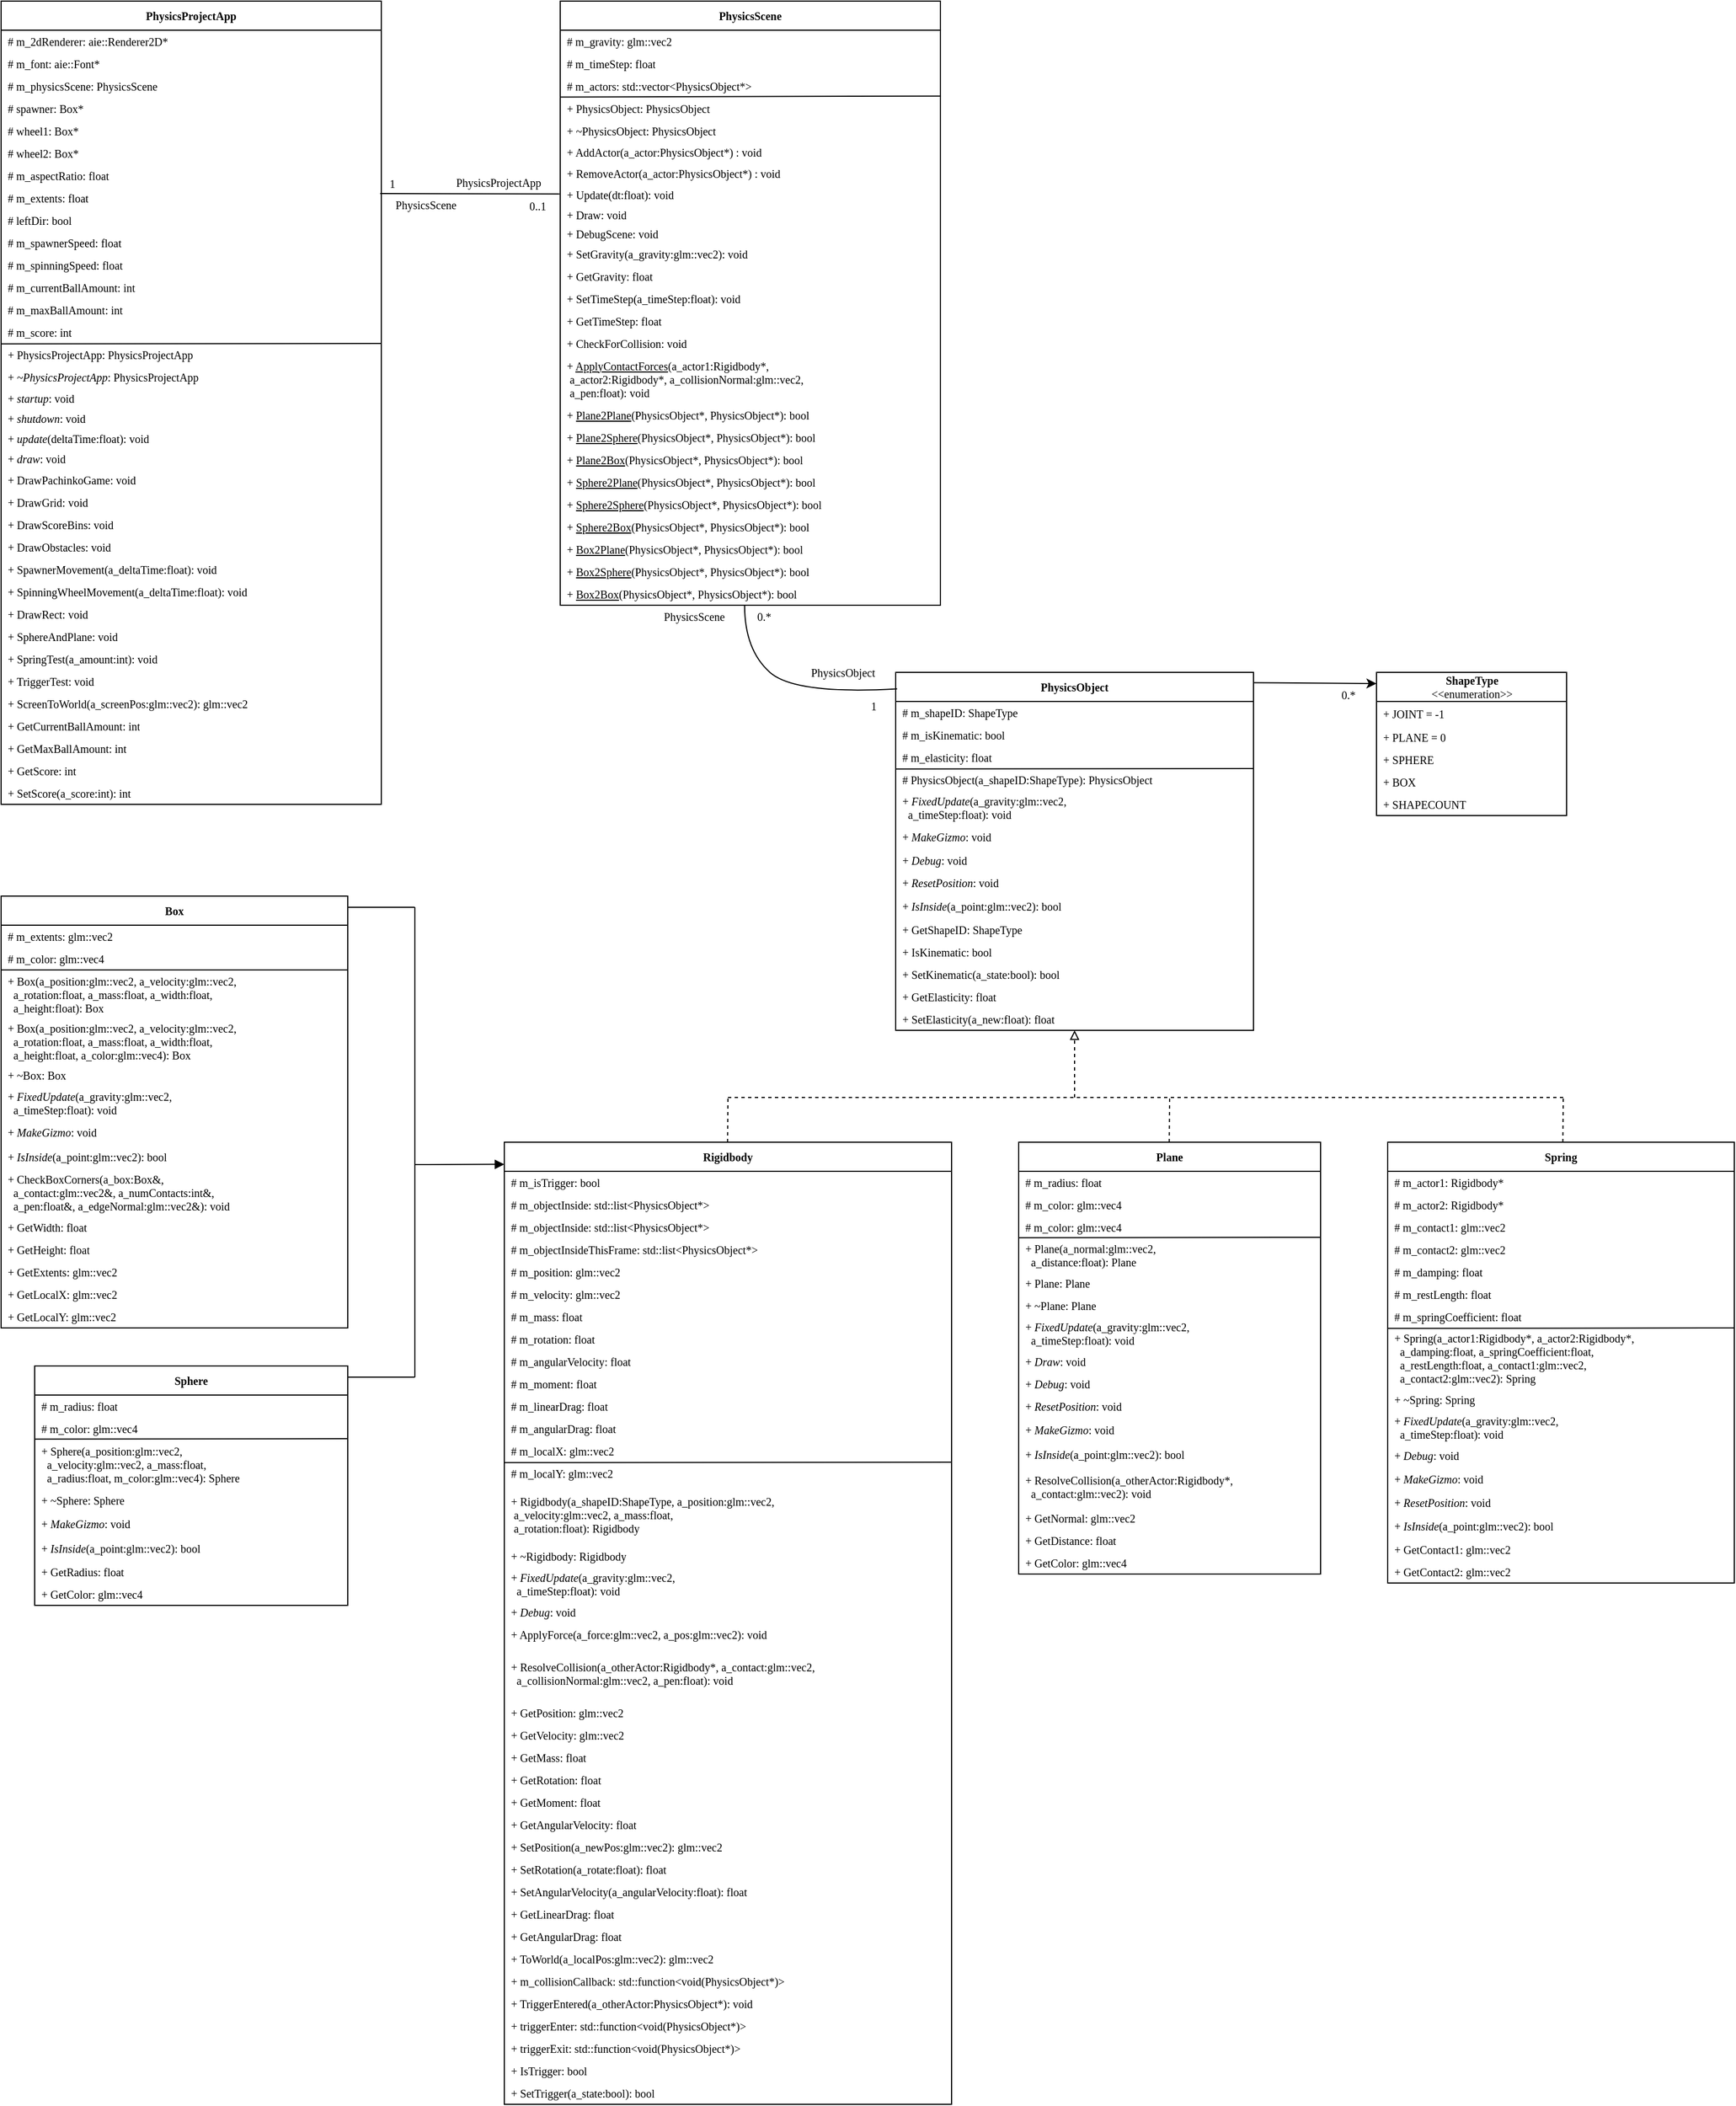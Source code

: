 <mxfile version="14.4.2" type="device"><diagram id="C5RBs43oDa-KdzZeNtuy" name="Page-1"><mxGraphModel dx="972" dy="1350" grid="1" gridSize="10" guides="1" tooltips="1" connect="1" arrows="1" fold="1" page="1" pageScale="1" pageWidth="1169" pageHeight="827" math="0" shadow="0"><root><mxCell id="WIyWlLk6GJQsqaUBKTNV-0"/><mxCell id="WIyWlLk6GJQsqaUBKTNV-1" parent="WIyWlLk6GJQsqaUBKTNV-0"/><mxCell id="eijx9yJWqm49vXtDahON-327" value="" style="endArrow=none;html=1;fontFamily=Lucida Console;fontSize=10;endFill=0;exitX=-0.002;exitY=0.023;exitDx=0;exitDy=0;exitPerimeter=0;" parent="WIyWlLk6GJQsqaUBKTNV-1" edge="1"><mxGeometry width="50" height="50" relative="1" as="geometry"><mxPoint x="549.32" y="-617.58" as="sourcePoint"/><mxPoint x="389" y="-618" as="targetPoint"/></mxGeometry></mxCell><mxCell id="eijx9yJWqm49vXtDahON-342" value="" style="group" parent="WIyWlLk6GJQsqaUBKTNV-1" vertex="1" connectable="0"><mxGeometry x="50" y="-790" width="1550" height="1880" as="geometry"/></mxCell><mxCell id="eijx9yJWqm49vXtDahON-40" value="" style="group;" parent="eijx9yJWqm49vXtDahON-342" vertex="1" connectable="0"><mxGeometry y="800" width="310" height="386" as="geometry"/></mxCell><mxCell id="eijx9yJWqm49vXtDahON-6" value="Box" style="swimlane;fontStyle=1;childLayout=stackLayout;horizontal=1;startSize=26;fillColor=none;horizontalStack=0;resizeParent=1;resizeParentMax=0;resizeLast=0;collapsible=1;marginBottom=0;fontFamily=Lucida Console;fontSize=10;" parent="eijx9yJWqm49vXtDahON-40" vertex="1"><mxGeometry width="310" height="386" as="geometry"/></mxCell><mxCell id="eijx9yJWqm49vXtDahON-24" value="# m_extents: glm::vec2" style="text;strokeColor=none;fillColor=none;align=left;verticalAlign=middle;spacingLeft=4;spacingRight=4;overflow=hidden;rotatable=0;points=[[0,0.5],[1,0.5]];portConstraint=eastwest;fontFamily=Lucida Console;html=1;fontSize=10;spacing=2;spacingTop=0;spacingBottom=0;" parent="eijx9yJWqm49vXtDahON-6" vertex="1"><mxGeometry y="26" width="310" height="20" as="geometry"/></mxCell><mxCell id="eijx9yJWqm49vXtDahON-9" value="# m_color: glm::vec4" style="text;strokeColor=none;fillColor=none;align=left;verticalAlign=middle;spacingLeft=4;spacingRight=4;overflow=hidden;rotatable=0;points=[[0,0.5],[1,0.5]];portConstraint=eastwest;fontFamily=Lucida Console;html=1;fontSize=10;spacing=2;spacingTop=0;spacingBottom=0;" parent="eijx9yJWqm49vXtDahON-6" vertex="1"><mxGeometry y="46" width="310" height="20" as="geometry"/></mxCell><mxCell id="eijx9yJWqm49vXtDahON-10" value="+ Box(a_position:glm::vec2, a_velocity:glm::vec2,&lt;br style=&quot;font-size: 10px;&quot;&gt;&amp;nbsp; a_rotation:float, a_mass:float, a_width:float,&lt;br style=&quot;font-size: 10px;&quot;&gt;&amp;nbsp; a_height:float): Box" style="text;strokeColor=none;fillColor=none;align=left;verticalAlign=middle;spacingLeft=4;spacingRight=4;overflow=hidden;rotatable=0;points=[[0,0.5],[1,0.5]];portConstraint=eastwest;fontFamily=Lucida Console;html=1;fontSize=10;spacing=2;spacingTop=0;spacingBottom=0;" parent="eijx9yJWqm49vXtDahON-6" vertex="1"><mxGeometry y="66" width="310" height="44" as="geometry"/></mxCell><mxCell id="eijx9yJWqm49vXtDahON-14" value="+ Box(a_position:glm::vec2, a_velocity:glm::vec2,&lt;br style=&quot;font-size: 10px;&quot;&gt;&amp;nbsp; a_rotation:float, a_mass:float, a_width:float,&lt;br style=&quot;font-size: 10px;&quot;&gt;&amp;nbsp; a_height:float, a_color:glm::vec4): Box" style="text;strokeColor=none;fillColor=none;align=left;verticalAlign=middle;spacingLeft=4;spacingRight=4;overflow=hidden;rotatable=0;points=[[0,0.5],[1,0.5]];portConstraint=eastwest;fontFamily=Lucida Console;html=1;fontSize=10;spacing=2;spacingTop=0;spacingBottom=0;" parent="eijx9yJWqm49vXtDahON-6" vertex="1"><mxGeometry y="110" width="310" height="40" as="geometry"/></mxCell><mxCell id="eijx9yJWqm49vXtDahON-16" value="+ ~Box: Box" style="text;strokeColor=none;fillColor=none;align=left;verticalAlign=middle;spacingLeft=4;spacingRight=4;overflow=hidden;rotatable=0;points=[[0,0.5],[1,0.5]];portConstraint=eastwest;fontFamily=Lucida Console;html=1;fontSize=10;spacing=2;spacingTop=0;spacingBottom=0;" parent="eijx9yJWqm49vXtDahON-6" vertex="1"><mxGeometry y="150" width="310" height="20" as="geometry"/></mxCell><mxCell id="eijx9yJWqm49vXtDahON-11" value="+ &lt;i style=&quot;font-size: 10px;&quot;&gt;FixedUpdate&lt;/i&gt;(a_gravity:glm::vec2,&lt;br style=&quot;font-size: 10px;&quot;&gt;&amp;nbsp; a_timeStep:float): void" style="text;strokeColor=none;fillColor=none;align=left;verticalAlign=middle;spacingLeft=4;spacingRight=4;overflow=hidden;rotatable=0;points=[[0,0.5],[1,0.5]];portConstraint=eastwest;fontFamily=Lucida Console;fontStyle=0;html=1;fontSize=10;spacing=2;spacingTop=0;spacingBottom=0;" parent="eijx9yJWqm49vXtDahON-6" vertex="1"><mxGeometry y="170" width="310" height="30" as="geometry"/></mxCell><mxCell id="eijx9yJWqm49vXtDahON-18" value="+ &lt;i style=&quot;font-size: 10px;&quot;&gt;MakeGizmo&lt;/i&gt;: void" style="text;strokeColor=none;fillColor=none;align=left;verticalAlign=middle;spacingLeft=4;spacingRight=4;overflow=hidden;rotatable=0;points=[[0,0.5],[1,0.5]];portConstraint=eastwest;fontFamily=Lucida Console;fontStyle=0;html=1;fontSize=10;spacing=2;spacingTop=0;spacingBottom=0;" parent="eijx9yJWqm49vXtDahON-6" vertex="1"><mxGeometry y="200" width="310" height="22" as="geometry"/></mxCell><mxCell id="eijx9yJWqm49vXtDahON-15" value="+ &lt;i style=&quot;font-size: 10px;&quot;&gt;IsInside&lt;/i&gt;(a_point:glm::vec2): bool" style="text;strokeColor=none;fillColor=none;align=left;verticalAlign=middle;spacingLeft=4;spacingRight=4;overflow=hidden;rotatable=0;points=[[0,0.5],[1,0.5]];portConstraint=eastwest;fontFamily=Lucida Console;fontStyle=0;html=1;fontSize=10;spacing=2;spacingTop=0;spacingBottom=0;" parent="eijx9yJWqm49vXtDahON-6" vertex="1"><mxGeometry y="222" width="310" height="22" as="geometry"/></mxCell><mxCell id="eijx9yJWqm49vXtDahON-17" value="+ CheckBoxCorners(a_box:Box&amp;amp;,&lt;br&gt;&amp;nbsp; a_contact:glm::vec2&amp;amp;, a_numContacts:int&amp;amp;,&lt;br&gt;&amp;nbsp; a_pen:float&amp;amp;, a_edgeNormal:glm::vec2&amp;amp;): void" style="text;strokeColor=none;fillColor=none;align=left;verticalAlign=middle;spacingLeft=4;spacingRight=4;overflow=hidden;rotatable=0;points=[[0,0.5],[1,0.5]];portConstraint=eastwest;fontFamily=Lucida Console;html=1;fontSize=10;spacing=2;spacingTop=0;spacingBottom=0;" parent="eijx9yJWqm49vXtDahON-6" vertex="1"><mxGeometry y="244" width="310" height="42" as="geometry"/></mxCell><mxCell id="eijx9yJWqm49vXtDahON-19" value="+ GetWidth: float" style="text;strokeColor=none;fillColor=none;align=left;verticalAlign=middle;spacingLeft=4;spacingRight=4;overflow=hidden;rotatable=0;points=[[0,0.5],[1,0.5]];portConstraint=eastwest;fontFamily=Lucida Console;fontStyle=0;html=1;fontSize=10;spacing=2;spacingTop=0;spacingBottom=0;" parent="eijx9yJWqm49vXtDahON-6" vertex="1"><mxGeometry y="286" width="310" height="20" as="geometry"/></mxCell><mxCell id="eijx9yJWqm49vXtDahON-20" value="+ GetHeight: float" style="text;strokeColor=none;fillColor=none;align=left;verticalAlign=middle;spacingLeft=4;spacingRight=4;overflow=hidden;rotatable=0;points=[[0,0.5],[1,0.5]];portConstraint=eastwest;fontFamily=Lucida Console;fontStyle=0;html=1;fontSize=10;spacing=2;spacingTop=0;spacingBottom=0;" parent="eijx9yJWqm49vXtDahON-6" vertex="1"><mxGeometry y="306" width="310" height="20" as="geometry"/></mxCell><mxCell id="eijx9yJWqm49vXtDahON-21" value="+ GetExtents: glm::vec2" style="text;strokeColor=none;fillColor=none;align=left;verticalAlign=middle;spacingLeft=4;spacingRight=4;overflow=hidden;rotatable=0;points=[[0,0.5],[1,0.5]];portConstraint=eastwest;fontFamily=Lucida Console;fontStyle=0;html=1;fontSize=10;spacing=2;spacingTop=0;spacingBottom=0;" parent="eijx9yJWqm49vXtDahON-6" vertex="1"><mxGeometry y="326" width="310" height="20" as="geometry"/></mxCell><mxCell id="eijx9yJWqm49vXtDahON-22" value="+ GetLocalX: glm::vec2" style="text;strokeColor=none;fillColor=none;align=left;verticalAlign=middle;spacingLeft=4;spacingRight=4;overflow=hidden;rotatable=0;points=[[0,0.5],[1,0.5]];portConstraint=eastwest;fontFamily=Lucida Console;fontStyle=0;html=1;fontSize=10;spacing=2;spacingTop=0;spacingBottom=0;" parent="eijx9yJWqm49vXtDahON-6" vertex="1"><mxGeometry y="346" width="310" height="20" as="geometry"/></mxCell><mxCell id="eijx9yJWqm49vXtDahON-23" value="+ GetLocalY: glm::vec2" style="text;strokeColor=none;fillColor=none;align=left;verticalAlign=middle;spacingLeft=4;spacingRight=4;overflow=hidden;rotatable=0;points=[[0,0.5],[1,0.5]];portConstraint=eastwest;fontFamily=Lucida Console;fontStyle=0;html=1;fontSize=10;spacing=2;spacingTop=0;spacingBottom=0;" parent="eijx9yJWqm49vXtDahON-6" vertex="1"><mxGeometry y="366" width="310" height="20" as="geometry"/></mxCell><mxCell id="eijx9yJWqm49vXtDahON-13" value="" style="endArrow=none;html=1;fontFamily=Lucida Console;curved=1;" parent="eijx9yJWqm49vXtDahON-40" edge="1"><mxGeometry width="50" height="50" relative="1" as="geometry"><mxPoint y="66" as="sourcePoint"/><mxPoint x="310" y="66" as="targetPoint"/></mxGeometry></mxCell><mxCell id="eijx9yJWqm49vXtDahON-56" value="Sphere" style="swimlane;fontStyle=1;childLayout=stackLayout;horizontal=1;startSize=26;fillColor=none;horizontalStack=0;resizeParent=1;resizeParentMax=0;resizeLast=0;collapsible=1;marginBottom=0;fontFamily=Lucida Console;fontSize=10;" parent="eijx9yJWqm49vXtDahON-342" vertex="1"><mxGeometry x="30" y="1220" width="280" height="214" as="geometry"/></mxCell><mxCell id="eijx9yJWqm49vXtDahON-71" value="" style="endArrow=none;html=1;fontFamily=Lucida Console;curved=1;" parent="eijx9yJWqm49vXtDahON-56" edge="1"><mxGeometry width="50" height="50" relative="1" as="geometry"><mxPoint y="65.43" as="sourcePoint"/><mxPoint x="280" y="65" as="targetPoint"/></mxGeometry></mxCell><mxCell id="eijx9yJWqm49vXtDahON-57" value="# m_radius: float" style="text;strokeColor=none;fillColor=none;align=left;verticalAlign=middle;spacingLeft=4;spacingRight=4;overflow=hidden;rotatable=0;points=[[0,0.5],[1,0.5]];portConstraint=eastwest;fontFamily=Lucida Console;html=1;fontSize=10;spacing=2;spacingTop=0;spacingBottom=0;" parent="eijx9yJWqm49vXtDahON-56" vertex="1"><mxGeometry y="26" width="280" height="20" as="geometry"/></mxCell><mxCell id="eijx9yJWqm49vXtDahON-58" value="# m_color: glm::vec4" style="text;strokeColor=none;fillColor=none;align=left;verticalAlign=middle;spacingLeft=4;spacingRight=4;overflow=hidden;rotatable=0;points=[[0,0.5],[1,0.5]];portConstraint=eastwest;fontFamily=Lucida Console;html=1;fontSize=10;spacing=2;spacingTop=0;spacingBottom=0;" parent="eijx9yJWqm49vXtDahON-56" vertex="1"><mxGeometry y="46" width="280" height="20" as="geometry"/></mxCell><mxCell id="eijx9yJWqm49vXtDahON-59" value="+ Sphere(a_position:glm::vec2,&lt;br&gt;&amp;nbsp; a_velocity:glm::vec2, a_mass:float,&lt;br&gt;&amp;nbsp; a_radius:float, m_color:glm::vec4): Sphere" style="text;strokeColor=none;fillColor=none;align=left;verticalAlign=middle;spacingLeft=4;spacingRight=4;overflow=hidden;rotatable=0;points=[[0,0.5],[1,0.5]];portConstraint=eastwest;fontFamily=Lucida Console;html=1;fontSize=10;spacing=2;spacingTop=0;spacingBottom=0;" parent="eijx9yJWqm49vXtDahON-56" vertex="1"><mxGeometry y="66" width="280" height="44" as="geometry"/></mxCell><mxCell id="eijx9yJWqm49vXtDahON-61" value="+ ~Sphere: Sphere" style="text;strokeColor=none;fillColor=none;align=left;verticalAlign=middle;spacingLeft=4;spacingRight=4;overflow=hidden;rotatable=0;points=[[0,0.5],[1,0.5]];portConstraint=eastwest;fontFamily=Lucida Console;html=1;fontSize=10;spacing=2;spacingTop=0;spacingBottom=0;" parent="eijx9yJWqm49vXtDahON-56" vertex="1"><mxGeometry y="110" width="280" height="20" as="geometry"/></mxCell><mxCell id="eijx9yJWqm49vXtDahON-63" value="+ &lt;i style=&quot;font-size: 10px;&quot;&gt;MakeGizmo&lt;/i&gt;: void" style="text;strokeColor=none;fillColor=none;align=left;verticalAlign=middle;spacingLeft=4;spacingRight=4;overflow=hidden;rotatable=0;points=[[0,0.5],[1,0.5]];portConstraint=eastwest;fontFamily=Lucida Console;fontStyle=0;html=1;fontSize=10;spacing=2;spacingTop=0;spacingBottom=0;" parent="eijx9yJWqm49vXtDahON-56" vertex="1"><mxGeometry y="130" width="280" height="22" as="geometry"/></mxCell><mxCell id="eijx9yJWqm49vXtDahON-64" value="+ &lt;i style=&quot;font-size: 10px;&quot;&gt;IsInside&lt;/i&gt;(a_point:glm::vec2): bool" style="text;strokeColor=none;fillColor=none;align=left;verticalAlign=middle;spacingLeft=4;spacingRight=4;overflow=hidden;rotatable=0;points=[[0,0.5],[1,0.5]];portConstraint=eastwest;fontFamily=Lucida Console;fontStyle=0;html=1;fontSize=10;spacing=2;spacingTop=0;spacingBottom=0;" parent="eijx9yJWqm49vXtDahON-56" vertex="1"><mxGeometry y="152" width="280" height="22" as="geometry"/></mxCell><mxCell id="eijx9yJWqm49vXtDahON-67" value="+ GetRadius: float" style="text;strokeColor=none;fillColor=none;align=left;verticalAlign=middle;spacingLeft=4;spacingRight=4;overflow=hidden;rotatable=0;points=[[0,0.5],[1,0.5]];portConstraint=eastwest;fontFamily=Lucida Console;fontStyle=0;html=1;fontSize=10;spacing=2;spacingTop=0;spacingBottom=0;" parent="eijx9yJWqm49vXtDahON-56" vertex="1"><mxGeometry y="174" width="280" height="20" as="geometry"/></mxCell><mxCell id="eijx9yJWqm49vXtDahON-66" value="+ GetColor: glm::vec4" style="text;strokeColor=none;fillColor=none;align=left;verticalAlign=middle;spacingLeft=4;spacingRight=4;overflow=hidden;rotatable=0;points=[[0,0.5],[1,0.5]];portConstraint=eastwest;fontFamily=Lucida Console;fontStyle=0;html=1;fontSize=10;spacing=2;spacingTop=0;spacingBottom=0;" parent="eijx9yJWqm49vXtDahON-56" vertex="1"><mxGeometry y="194" width="280" height="20" as="geometry"/></mxCell><mxCell id="eijx9yJWqm49vXtDahON-94" value="Spring" style="swimlane;fontStyle=1;childLayout=stackLayout;horizontal=1;startSize=26;fillColor=none;horizontalStack=0;resizeParent=1;resizeParentMax=0;resizeLast=0;collapsible=1;marginBottom=0;fontFamily=Lucida Console;fontSize=10;" parent="eijx9yJWqm49vXtDahON-342" vertex="1"><mxGeometry x="1240" y="1020" width="310" height="394" as="geometry"/></mxCell><mxCell id="eijx9yJWqm49vXtDahON-96" value="# m_actor1: Rigidbody*" style="text;strokeColor=none;fillColor=none;align=left;verticalAlign=middle;spacingLeft=4;spacingRight=4;overflow=hidden;rotatable=0;points=[[0,0.5],[1,0.5]];portConstraint=eastwest;fontFamily=Lucida Console;html=1;fontSize=10;spacing=2;spacingTop=0;spacingBottom=0;" parent="eijx9yJWqm49vXtDahON-94" vertex="1"><mxGeometry y="26" width="310" height="20" as="geometry"/></mxCell><mxCell id="eijx9yJWqm49vXtDahON-97" value="# m_actor2: Rigidbody*" style="text;strokeColor=none;fillColor=none;align=left;verticalAlign=middle;spacingLeft=4;spacingRight=4;overflow=hidden;rotatable=0;points=[[0,0.5],[1,0.5]];portConstraint=eastwest;fontFamily=Lucida Console;html=1;fontSize=10;spacing=2;spacingTop=0;spacingBottom=0;" parent="eijx9yJWqm49vXtDahON-94" vertex="1"><mxGeometry y="46" width="310" height="20" as="geometry"/></mxCell><mxCell id="eijx9yJWqm49vXtDahON-105" value="# m_contact1: glm::vec2" style="text;strokeColor=none;fillColor=none;align=left;verticalAlign=middle;spacingLeft=4;spacingRight=4;overflow=hidden;rotatable=0;points=[[0,0.5],[1,0.5]];portConstraint=eastwest;fontFamily=Lucida Console;html=1;fontSize=10;spacing=2;spacingTop=0;spacingBottom=0;" parent="eijx9yJWqm49vXtDahON-94" vertex="1"><mxGeometry y="66" width="310" height="20" as="geometry"/></mxCell><mxCell id="eijx9yJWqm49vXtDahON-106" value="# m_contact2: glm::vec2" style="text;strokeColor=none;fillColor=none;align=left;verticalAlign=middle;spacingLeft=4;spacingRight=4;overflow=hidden;rotatable=0;points=[[0,0.5],[1,0.5]];portConstraint=eastwest;fontFamily=Lucida Console;html=1;fontSize=10;spacing=2;spacingTop=0;spacingBottom=0;" parent="eijx9yJWqm49vXtDahON-94" vertex="1"><mxGeometry y="86" width="310" height="20" as="geometry"/></mxCell><mxCell id="eijx9yJWqm49vXtDahON-107" value="# m_damping: float" style="text;strokeColor=none;fillColor=none;align=left;verticalAlign=middle;spacingLeft=4;spacingRight=4;overflow=hidden;rotatable=0;points=[[0,0.5],[1,0.5]];portConstraint=eastwest;fontFamily=Lucida Console;html=1;fontSize=10;spacing=2;spacingTop=0;spacingBottom=0;" parent="eijx9yJWqm49vXtDahON-94" vertex="1"><mxGeometry y="106" width="310" height="20" as="geometry"/></mxCell><mxCell id="eijx9yJWqm49vXtDahON-108" value="# m_restLength: float" style="text;strokeColor=none;fillColor=none;align=left;verticalAlign=middle;spacingLeft=4;spacingRight=4;overflow=hidden;rotatable=0;points=[[0,0.5],[1,0.5]];portConstraint=eastwest;fontFamily=Lucida Console;html=1;fontSize=10;spacing=2;spacingTop=0;spacingBottom=0;" parent="eijx9yJWqm49vXtDahON-94" vertex="1"><mxGeometry y="126" width="310" height="20" as="geometry"/></mxCell><mxCell id="eijx9yJWqm49vXtDahON-109" value="# m_springCoefficient: float" style="text;strokeColor=none;fillColor=none;align=left;verticalAlign=middle;spacingLeft=4;spacingRight=4;overflow=hidden;rotatable=0;points=[[0,0.5],[1,0.5]];portConstraint=eastwest;fontFamily=Lucida Console;html=1;fontSize=10;spacing=2;spacingTop=0;spacingBottom=0;" parent="eijx9yJWqm49vXtDahON-94" vertex="1"><mxGeometry y="146" width="310" height="20" as="geometry"/></mxCell><mxCell id="eijx9yJWqm49vXtDahON-104" value="" style="endArrow=none;html=1;fontFamily=Lucida Console;curved=1;" parent="eijx9yJWqm49vXtDahON-94" edge="1"><mxGeometry width="50" height="50" relative="1" as="geometry"><mxPoint y="166.43" as="sourcePoint"/><mxPoint x="310" y="166" as="targetPoint"/></mxGeometry></mxCell><mxCell id="eijx9yJWqm49vXtDahON-98" value="+ Spring(&lt;span&gt;a_actor1:&lt;/span&gt;Rigidbody*&lt;span&gt;,&amp;nbsp;&lt;/span&gt;&lt;span&gt;a_actor2:&lt;/span&gt;Rigidbody*&lt;span&gt;,&lt;br&gt;&amp;nbsp; a_damping:&lt;/span&gt;float&lt;span&gt;, a_springCoefficient:&lt;/span&gt;float&lt;span&gt;,&lt;br&gt;&amp;nbsp; a_restLength:&lt;/span&gt;float&lt;span&gt;,&amp;nbsp;&lt;/span&gt;&lt;span&gt;a_contact1:glm::vec2,&lt;br&gt;&amp;nbsp;&amp;nbsp;&lt;/span&gt;a_contact2:&lt;span&gt;glm::vec2&lt;/span&gt;): Spring" style="text;strokeColor=none;fillColor=none;align=left;verticalAlign=middle;spacingLeft=4;spacingRight=4;overflow=hidden;rotatable=0;points=[[0,0.5],[1,0.5]];portConstraint=eastwest;fontFamily=Lucida Console;html=1;fontSize=10;spacing=2;spacingTop=0;spacingBottom=0;" parent="eijx9yJWqm49vXtDahON-94" vertex="1"><mxGeometry y="166" width="310" height="54" as="geometry"/></mxCell><mxCell id="eijx9yJWqm49vXtDahON-99" value="+ ~Spring: Spring" style="text;strokeColor=none;fillColor=none;align=left;verticalAlign=middle;spacingLeft=4;spacingRight=4;overflow=hidden;rotatable=0;points=[[0,0.5],[1,0.5]];portConstraint=eastwest;fontFamily=Lucida Console;html=1;fontSize=10;spacing=2;spacingTop=0;spacingBottom=0;" parent="eijx9yJWqm49vXtDahON-94" vertex="1"><mxGeometry y="220" width="310" height="20" as="geometry"/></mxCell><mxCell id="eijx9yJWqm49vXtDahON-110" value="+ &lt;i&gt;FixedUpdate&lt;/i&gt;(a_gravity:glm::vec2,&lt;br&gt;&amp;nbsp; a_timeStep:float): void" style="text;strokeColor=none;fillColor=none;align=left;verticalAlign=middle;spacingLeft=4;spacingRight=4;overflow=hidden;rotatable=0;points=[[0,0.5],[1,0.5]];portConstraint=eastwest;fontFamily=Lucida Console;fontStyle=0;html=1;fontSize=10;spacing=2;spacingTop=0;spacingBottom=0;" parent="eijx9yJWqm49vXtDahON-94" vertex="1"><mxGeometry y="240" width="310" height="30" as="geometry"/></mxCell><mxCell id="eijx9yJWqm49vXtDahON-111" value="+ &lt;i&gt;Debug&lt;/i&gt;: void" style="text;strokeColor=none;fillColor=none;align=left;verticalAlign=middle;spacingLeft=4;spacingRight=4;overflow=hidden;rotatable=0;points=[[0,0.5],[1,0.5]];portConstraint=eastwest;fontFamily=Lucida Console;fontStyle=0;html=1;fontSize=10;spacing=2;spacingTop=0;spacingBottom=0;" parent="eijx9yJWqm49vXtDahON-94" vertex="1"><mxGeometry y="270" width="310" height="20" as="geometry"/></mxCell><mxCell id="eijx9yJWqm49vXtDahON-100" value="+ &lt;i style=&quot;font-size: 10px;&quot;&gt;MakeGizmo&lt;/i&gt;: void" style="text;strokeColor=none;fillColor=none;align=left;verticalAlign=middle;spacingLeft=4;spacingRight=4;overflow=hidden;rotatable=0;points=[[0,0.5],[1,0.5]];portConstraint=eastwest;fontFamily=Lucida Console;fontStyle=0;html=1;fontSize=10;spacing=2;spacingTop=0;spacingBottom=0;" parent="eijx9yJWqm49vXtDahON-94" vertex="1"><mxGeometry y="290" width="310" height="22" as="geometry"/></mxCell><mxCell id="eijx9yJWqm49vXtDahON-112" value="+ &lt;i&gt;ResetPosition&lt;/i&gt;: void" style="text;strokeColor=none;fillColor=none;align=left;verticalAlign=middle;spacingLeft=4;spacingRight=4;overflow=hidden;rotatable=0;points=[[0,0.5],[1,0.5]];portConstraint=eastwest;fontFamily=Lucida Console;fontStyle=0;html=1;fontSize=10;spacing=2;spacingTop=0;spacingBottom=0;" parent="eijx9yJWqm49vXtDahON-94" vertex="1"><mxGeometry y="312" width="310" height="20" as="geometry"/></mxCell><mxCell id="eijx9yJWqm49vXtDahON-101" value="+ &lt;i style=&quot;font-size: 10px;&quot;&gt;IsInside&lt;/i&gt;(a_point:glm::vec2): bool" style="text;strokeColor=none;fillColor=none;align=left;verticalAlign=middle;spacingLeft=4;spacingRight=4;overflow=hidden;rotatable=0;points=[[0,0.5],[1,0.5]];portConstraint=eastwest;fontFamily=Lucida Console;fontStyle=0;html=1;fontSize=10;spacing=2;spacingTop=0;spacingBottom=0;" parent="eijx9yJWqm49vXtDahON-94" vertex="1"><mxGeometry y="332" width="310" height="22" as="geometry"/></mxCell><mxCell id="eijx9yJWqm49vXtDahON-102" value="+ GetContact1: glm::vec2" style="text;strokeColor=none;fillColor=none;align=left;verticalAlign=middle;spacingLeft=4;spacingRight=4;overflow=hidden;rotatable=0;points=[[0,0.5],[1,0.5]];portConstraint=eastwest;fontFamily=Lucida Console;fontStyle=0;html=1;fontSize=10;spacing=2;spacingTop=0;spacingBottom=0;" parent="eijx9yJWqm49vXtDahON-94" vertex="1"><mxGeometry y="354" width="310" height="20" as="geometry"/></mxCell><mxCell id="eijx9yJWqm49vXtDahON-103" value="+ GetContact2: glm::vec2" style="text;strokeColor=none;fillColor=none;align=left;verticalAlign=middle;spacingLeft=4;spacingRight=4;overflow=hidden;rotatable=0;points=[[0,0.5],[1,0.5]];portConstraint=eastwest;fontFamily=Lucida Console;fontStyle=0;html=1;fontSize=10;spacing=2;spacingTop=0;spacingBottom=0;" parent="eijx9yJWqm49vXtDahON-94" vertex="1"><mxGeometry y="374" width="310" height="20" as="geometry"/></mxCell><mxCell id="eijx9yJWqm49vXtDahON-113" value="Rigidbody" style="swimlane;fontStyle=1;childLayout=stackLayout;horizontal=1;startSize=26;fillColor=none;horizontalStack=0;resizeParent=1;resizeParentMax=0;resizeLast=0;collapsible=1;marginBottom=0;fontFamily=Lucida Console;fontSize=10;" parent="eijx9yJWqm49vXtDahON-342" vertex="1"><mxGeometry x="450" y="1020" width="400" height="860" as="geometry"/></mxCell><mxCell id="eijx9yJWqm49vXtDahON-114" value="# m_isTrigger: bool" style="text;strokeColor=none;fillColor=none;align=left;verticalAlign=middle;spacingLeft=4;spacingRight=4;overflow=hidden;rotatable=0;points=[[0,0.5],[1,0.5]];portConstraint=eastwest;fontFamily=Lucida Console;html=1;fontSize=10;spacing=2;spacingTop=0;spacingBottom=0;" parent="eijx9yJWqm49vXtDahON-113" vertex="1"><mxGeometry y="26" width="400" height="20" as="geometry"/></mxCell><mxCell id="eijx9yJWqm49vXtDahON-318" value="# m_objectInside: std::list&amp;lt;PhysicsObject*&amp;gt;" style="text;strokeColor=none;fillColor=none;align=left;verticalAlign=middle;spacingLeft=4;spacingRight=4;overflow=hidden;rotatable=0;points=[[0,0.5],[1,0.5]];portConstraint=eastwest;fontFamily=Lucida Console;html=1;fontSize=10;spacing=2;spacingTop=0;spacingBottom=0;" parent="eijx9yJWqm49vXtDahON-113" vertex="1"><mxGeometry y="46" width="400" height="20" as="geometry"/></mxCell><mxCell id="eijx9yJWqm49vXtDahON-115" value="# m_objectInside: std::list&amp;lt;PhysicsObject*&amp;gt;" style="text;strokeColor=none;fillColor=none;align=left;verticalAlign=middle;spacingLeft=4;spacingRight=4;overflow=hidden;rotatable=0;points=[[0,0.5],[1,0.5]];portConstraint=eastwest;fontFamily=Lucida Console;html=1;fontSize=10;spacing=2;spacingTop=0;spacingBottom=0;" parent="eijx9yJWqm49vXtDahON-113" vertex="1"><mxGeometry y="66" width="400" height="20" as="geometry"/></mxCell><mxCell id="eijx9yJWqm49vXtDahON-133" value="# m_objectInsideThisFrame: std::list&amp;lt;PhysicsObject*&amp;gt;" style="text;strokeColor=none;fillColor=none;align=left;verticalAlign=middle;spacingLeft=4;spacingRight=4;overflow=hidden;rotatable=0;points=[[0,0.5],[1,0.5]];portConstraint=eastwest;fontFamily=Lucida Console;html=1;fontSize=10;spacing=2;spacingTop=0;spacingBottom=0;" parent="eijx9yJWqm49vXtDahON-113" vertex="1"><mxGeometry y="86" width="400" height="20" as="geometry"/></mxCell><mxCell id="eijx9yJWqm49vXtDahON-116" value="# m_position: glm::vec2" style="text;strokeColor=none;fillColor=none;align=left;verticalAlign=middle;spacingLeft=4;spacingRight=4;overflow=hidden;rotatable=0;points=[[0,0.5],[1,0.5]];portConstraint=eastwest;fontFamily=Lucida Console;html=1;fontSize=10;spacing=2;spacingTop=0;spacingBottom=0;" parent="eijx9yJWqm49vXtDahON-113" vertex="1"><mxGeometry y="106" width="400" height="20" as="geometry"/></mxCell><mxCell id="eijx9yJWqm49vXtDahON-117" value="# m_velocity: glm::vec2" style="text;strokeColor=none;fillColor=none;align=left;verticalAlign=middle;spacingLeft=4;spacingRight=4;overflow=hidden;rotatable=0;points=[[0,0.5],[1,0.5]];portConstraint=eastwest;fontFamily=Lucida Console;html=1;fontSize=10;spacing=2;spacingTop=0;spacingBottom=0;" parent="eijx9yJWqm49vXtDahON-113" vertex="1"><mxGeometry y="126" width="400" height="20" as="geometry"/></mxCell><mxCell id="eijx9yJWqm49vXtDahON-118" value="# m_mass: float" style="text;strokeColor=none;fillColor=none;align=left;verticalAlign=middle;spacingLeft=4;spacingRight=4;overflow=hidden;rotatable=0;points=[[0,0.5],[1,0.5]];portConstraint=eastwest;fontFamily=Lucida Console;html=1;fontSize=10;spacing=2;spacingTop=0;spacingBottom=0;" parent="eijx9yJWqm49vXtDahON-113" vertex="1"><mxGeometry y="146" width="400" height="20" as="geometry"/></mxCell><mxCell id="eijx9yJWqm49vXtDahON-119" value="# m_rotation: float" style="text;strokeColor=none;fillColor=none;align=left;verticalAlign=middle;spacingLeft=4;spacingRight=4;overflow=hidden;rotatable=0;points=[[0,0.5],[1,0.5]];portConstraint=eastwest;fontFamily=Lucida Console;html=1;fontSize=10;spacing=2;spacingTop=0;spacingBottom=0;" parent="eijx9yJWqm49vXtDahON-113" vertex="1"><mxGeometry y="166" width="400" height="20" as="geometry"/></mxCell><mxCell id="eijx9yJWqm49vXtDahON-135" value="# m_angularVelocity: float" style="text;strokeColor=none;fillColor=none;align=left;verticalAlign=middle;spacingLeft=4;spacingRight=4;overflow=hidden;rotatable=0;points=[[0,0.5],[1,0.5]];portConstraint=eastwest;fontFamily=Lucida Console;html=1;fontSize=10;spacing=2;spacingTop=0;spacingBottom=0;" parent="eijx9yJWqm49vXtDahON-113" vertex="1"><mxGeometry y="186" width="400" height="20" as="geometry"/></mxCell><mxCell id="eijx9yJWqm49vXtDahON-134" value="# m_moment: float" style="text;strokeColor=none;fillColor=none;align=left;verticalAlign=middle;spacingLeft=4;spacingRight=4;overflow=hidden;rotatable=0;points=[[0,0.5],[1,0.5]];portConstraint=eastwest;fontFamily=Lucida Console;html=1;fontSize=10;spacing=2;spacingTop=0;spacingBottom=0;" parent="eijx9yJWqm49vXtDahON-113" vertex="1"><mxGeometry y="206" width="400" height="20" as="geometry"/></mxCell><mxCell id="eijx9yJWqm49vXtDahON-120" value="# m_linearDrag: float" style="text;strokeColor=none;fillColor=none;align=left;verticalAlign=middle;spacingLeft=4;spacingRight=4;overflow=hidden;rotatable=0;points=[[0,0.5],[1,0.5]];portConstraint=eastwest;fontFamily=Lucida Console;html=1;fontSize=10;spacing=2;spacingTop=0;spacingBottom=0;" parent="eijx9yJWqm49vXtDahON-113" vertex="1"><mxGeometry y="226" width="400" height="20" as="geometry"/></mxCell><mxCell id="eijx9yJWqm49vXtDahON-136" value="# m_angularDrag: float" style="text;strokeColor=none;fillColor=none;align=left;verticalAlign=middle;spacingLeft=4;spacingRight=4;overflow=hidden;rotatable=0;points=[[0,0.5],[1,0.5]];portConstraint=eastwest;fontFamily=Lucida Console;html=1;fontSize=10;spacing=2;spacingTop=0;spacingBottom=0;" parent="eijx9yJWqm49vXtDahON-113" vertex="1"><mxGeometry y="246" width="400" height="20" as="geometry"/></mxCell><mxCell id="eijx9yJWqm49vXtDahON-137" value="# m_localX: glm::vec2" style="text;strokeColor=none;fillColor=none;align=left;verticalAlign=middle;spacingLeft=4;spacingRight=4;overflow=hidden;rotatable=0;points=[[0,0.5],[1,0.5]];portConstraint=eastwest;fontFamily=Lucida Console;html=1;fontSize=10;spacing=2;spacingTop=0;spacingBottom=0;" parent="eijx9yJWqm49vXtDahON-113" vertex="1"><mxGeometry y="266" width="400" height="20" as="geometry"/></mxCell><mxCell id="eijx9yJWqm49vXtDahON-138" value="# m_localY: glm::vec2" style="text;strokeColor=none;fillColor=none;align=left;verticalAlign=middle;spacingLeft=4;spacingRight=4;overflow=hidden;rotatable=0;points=[[0,0.5],[1,0.5]];portConstraint=eastwest;fontFamily=Lucida Console;html=1;fontSize=10;spacing=2;spacingTop=0;spacingBottom=0;" parent="eijx9yJWqm49vXtDahON-113" vertex="1"><mxGeometry y="286" width="400" height="20" as="geometry"/></mxCell><mxCell id="eijx9yJWqm49vXtDahON-121" value="" style="endArrow=none;html=1;fontFamily=Lucida Console;curved=1;" parent="eijx9yJWqm49vXtDahON-113" edge="1"><mxGeometry width="50" height="50" relative="1" as="geometry"><mxPoint y="286.43" as="sourcePoint"/><mxPoint x="400" y="286" as="targetPoint"/></mxGeometry></mxCell><mxCell id="eijx9yJWqm49vXtDahON-122" value="+ Rigidbody(a_shapeID:ShapeType&lt;span&gt;,&amp;nbsp;&lt;/span&gt;a_position:glm::vec2, &lt;br&gt;&amp;nbsp;a_velocity:glm::vec2, a_mass:float,&lt;br&gt;&amp;nbsp;a_rotation:float): Rigidbody" style="text;strokeColor=none;fillColor=none;align=left;verticalAlign=middle;spacingLeft=4;spacingRight=4;overflow=hidden;rotatable=0;points=[[0,0.5],[1,0.5]];portConstraint=eastwest;fontFamily=Lucida Console;html=1;fontSize=10;spacing=2;spacingTop=0;spacingBottom=0;" parent="eijx9yJWqm49vXtDahON-113" vertex="1"><mxGeometry y="306" width="400" height="54" as="geometry"/></mxCell><mxCell id="eijx9yJWqm49vXtDahON-123" value="+ ~Rigidbody: Rigidbody" style="text;strokeColor=none;fillColor=none;align=left;verticalAlign=middle;spacingLeft=4;spacingRight=4;overflow=hidden;rotatable=0;points=[[0,0.5],[1,0.5]];portConstraint=eastwest;fontFamily=Lucida Console;html=1;fontSize=10;spacing=2;spacingTop=0;spacingBottom=0;" parent="eijx9yJWqm49vXtDahON-113" vertex="1"><mxGeometry y="360" width="400" height="20" as="geometry"/></mxCell><mxCell id="eijx9yJWqm49vXtDahON-124" value="+ &lt;i&gt;FixedUpdate&lt;/i&gt;(a_gravity:glm::vec2,&lt;br&gt;&amp;nbsp; a_timeStep:float): void" style="text;strokeColor=none;fillColor=none;align=left;verticalAlign=middle;spacingLeft=4;spacingRight=4;overflow=hidden;rotatable=0;points=[[0,0.5],[1,0.5]];portConstraint=eastwest;fontFamily=Lucida Console;fontStyle=0;html=1;fontSize=10;spacing=2;spacingTop=0;spacingBottom=0;" parent="eijx9yJWqm49vXtDahON-113" vertex="1"><mxGeometry y="380" width="400" height="30" as="geometry"/></mxCell><mxCell id="eijx9yJWqm49vXtDahON-125" value="+ &lt;i&gt;Debug&lt;/i&gt;: void" style="text;strokeColor=none;fillColor=none;align=left;verticalAlign=middle;spacingLeft=4;spacingRight=4;overflow=hidden;rotatable=0;points=[[0,0.5],[1,0.5]];portConstraint=eastwest;fontFamily=Lucida Console;fontStyle=0;html=1;fontSize=10;spacing=2;spacingTop=0;spacingBottom=0;" parent="eijx9yJWqm49vXtDahON-113" vertex="1"><mxGeometry y="410" width="400" height="20" as="geometry"/></mxCell><mxCell id="eijx9yJWqm49vXtDahON-127" value="+ ApplyForce(a_force:glm::vec2, a_pos:glm::vec2): void" style="text;strokeColor=none;fillColor=none;align=left;verticalAlign=middle;spacingLeft=4;spacingRight=4;overflow=hidden;rotatable=0;points=[[0,0.5],[1,0.5]];portConstraint=eastwest;fontFamily=Lucida Console;fontStyle=0;html=1;fontSize=10;spacing=2;spacingTop=0;spacingBottom=0;" parent="eijx9yJWqm49vXtDahON-113" vertex="1"><mxGeometry y="430" width="400" height="20" as="geometry"/></mxCell><mxCell id="eijx9yJWqm49vXtDahON-139" value="+ ResolveCollision(a_otherActor:Rigidbody*, a_contact:glm::vec2,&lt;br&gt;&amp;nbsp; a_collisionNormal:glm::vec2, a_pen:float): void" style="text;strokeColor=none;fillColor=none;align=left;verticalAlign=middle;spacingLeft=4;spacingRight=4;overflow=hidden;rotatable=0;points=[[0,0.5],[1,0.5]];portConstraint=eastwest;fontFamily=Lucida Console;fontStyle=0;html=1;fontSize=10;spacing=2;spacingTop=0;spacingBottom=0;" parent="eijx9yJWqm49vXtDahON-113" vertex="1"><mxGeometry y="450" width="400" height="50" as="geometry"/></mxCell><mxCell id="eijx9yJWqm49vXtDahON-129" value="+ GetPosition: glm::vec2" style="text;strokeColor=none;fillColor=none;align=left;verticalAlign=middle;spacingLeft=4;spacingRight=4;overflow=hidden;rotatable=0;points=[[0,0.5],[1,0.5]];portConstraint=eastwest;fontFamily=Lucida Console;fontStyle=0;html=1;fontSize=10;spacing=2;spacingTop=0;spacingBottom=0;" parent="eijx9yJWqm49vXtDahON-113" vertex="1"><mxGeometry y="500" width="400" height="20" as="geometry"/></mxCell><mxCell id="eijx9yJWqm49vXtDahON-130" value="+ GetVelocity: glm::vec2" style="text;strokeColor=none;fillColor=none;align=left;verticalAlign=middle;spacingLeft=4;spacingRight=4;overflow=hidden;rotatable=0;points=[[0,0.5],[1,0.5]];portConstraint=eastwest;fontFamily=Lucida Console;fontStyle=0;html=1;fontSize=10;spacing=2;spacingTop=0;spacingBottom=0;" parent="eijx9yJWqm49vXtDahON-113" vertex="1"><mxGeometry y="520" width="400" height="20" as="geometry"/></mxCell><mxCell id="eijx9yJWqm49vXtDahON-141" value="+ GetMass: float" style="text;strokeColor=none;fillColor=none;align=left;verticalAlign=middle;spacingLeft=4;spacingRight=4;overflow=hidden;rotatable=0;points=[[0,0.5],[1,0.5]];portConstraint=eastwest;fontFamily=Lucida Console;fontStyle=0;html=1;fontSize=10;spacing=2;spacingTop=0;spacingBottom=0;" parent="eijx9yJWqm49vXtDahON-113" vertex="1"><mxGeometry y="540" width="400" height="20" as="geometry"/></mxCell><mxCell id="eijx9yJWqm49vXtDahON-140" value="+ GetRotation: float" style="text;strokeColor=none;fillColor=none;align=left;verticalAlign=middle;spacingLeft=4;spacingRight=4;overflow=hidden;rotatable=0;points=[[0,0.5],[1,0.5]];portConstraint=eastwest;fontFamily=Lucida Console;fontStyle=0;html=1;fontSize=10;spacing=2;spacingTop=0;spacingBottom=0;" parent="eijx9yJWqm49vXtDahON-113" vertex="1"><mxGeometry y="560" width="400" height="20" as="geometry"/></mxCell><mxCell id="eijx9yJWqm49vXtDahON-143" value="+ GetMoment: float" style="text;strokeColor=none;fillColor=none;align=left;verticalAlign=middle;spacingLeft=4;spacingRight=4;overflow=hidden;rotatable=0;points=[[0,0.5],[1,0.5]];portConstraint=eastwest;fontFamily=Lucida Console;fontStyle=0;html=1;fontSize=10;spacing=2;spacingTop=0;spacingBottom=0;" parent="eijx9yJWqm49vXtDahON-113" vertex="1"><mxGeometry y="580" width="400" height="20" as="geometry"/></mxCell><mxCell id="eijx9yJWqm49vXtDahON-142" value="+ GetAngularVelocity: float" style="text;strokeColor=none;fillColor=none;align=left;verticalAlign=middle;spacingLeft=4;spacingRight=4;overflow=hidden;rotatable=0;points=[[0,0.5],[1,0.5]];portConstraint=eastwest;fontFamily=Lucida Console;fontStyle=0;html=1;fontSize=10;spacing=2;spacingTop=0;spacingBottom=0;" parent="eijx9yJWqm49vXtDahON-113" vertex="1"><mxGeometry y="600" width="400" height="20" as="geometry"/></mxCell><mxCell id="eijx9yJWqm49vXtDahON-145" value="+ SetPosition(a_newPos:glm::vec2): glm::vec2" style="text;strokeColor=none;fillColor=none;align=left;verticalAlign=middle;spacingLeft=4;spacingRight=4;overflow=hidden;rotatable=0;points=[[0,0.5],[1,0.5]];portConstraint=eastwest;fontFamily=Lucida Console;fontStyle=0;html=1;fontSize=10;spacing=2;spacingTop=0;spacingBottom=0;" parent="eijx9yJWqm49vXtDahON-113" vertex="1"><mxGeometry y="620" width="400" height="20" as="geometry"/></mxCell><mxCell id="eijx9yJWqm49vXtDahON-146" value="+ SetRotation(a_rotate:float): float" style="text;strokeColor=none;fillColor=none;align=left;verticalAlign=middle;spacingLeft=4;spacingRight=4;overflow=hidden;rotatable=0;points=[[0,0.5],[1,0.5]];portConstraint=eastwest;fontFamily=Lucida Console;fontStyle=0;html=1;fontSize=10;spacing=2;spacingTop=0;spacingBottom=0;" parent="eijx9yJWqm49vXtDahON-113" vertex="1"><mxGeometry y="640" width="400" height="20" as="geometry"/></mxCell><mxCell id="eijx9yJWqm49vXtDahON-147" value="+ SetAngularVelocity(a_angularVelocity:float): float" style="text;strokeColor=none;fillColor=none;align=left;verticalAlign=middle;spacingLeft=4;spacingRight=4;overflow=hidden;rotatable=0;points=[[0,0.5],[1,0.5]];portConstraint=eastwest;fontFamily=Lucida Console;fontStyle=0;html=1;fontSize=10;spacing=2;spacingTop=0;spacingBottom=0;" parent="eijx9yJWqm49vXtDahON-113" vertex="1"><mxGeometry y="660" width="400" height="20" as="geometry"/></mxCell><mxCell id="eijx9yJWqm49vXtDahON-149" value="+ GetLinearDrag: float" style="text;strokeColor=none;fillColor=none;align=left;verticalAlign=middle;spacingLeft=4;spacingRight=4;overflow=hidden;rotatable=0;points=[[0,0.5],[1,0.5]];portConstraint=eastwest;fontFamily=Lucida Console;fontStyle=0;html=1;fontSize=10;spacing=2;spacingTop=0;spacingBottom=0;" parent="eijx9yJWqm49vXtDahON-113" vertex="1"><mxGeometry y="680" width="400" height="20" as="geometry"/></mxCell><mxCell id="eijx9yJWqm49vXtDahON-148" value="+ GetAngularDrag: float" style="text;strokeColor=none;fillColor=none;align=left;verticalAlign=middle;spacingLeft=4;spacingRight=4;overflow=hidden;rotatable=0;points=[[0,0.5],[1,0.5]];portConstraint=eastwest;fontFamily=Lucida Console;fontStyle=0;html=1;fontSize=10;spacing=2;spacingTop=0;spacingBottom=0;" parent="eijx9yJWqm49vXtDahON-113" vertex="1"><mxGeometry y="700" width="400" height="20" as="geometry"/></mxCell><mxCell id="eijx9yJWqm49vXtDahON-150" value="+ ToWorld(a_localPos:glm::vec2): glm::vec2" style="text;strokeColor=none;fillColor=none;align=left;verticalAlign=middle;spacingLeft=4;spacingRight=4;overflow=hidden;rotatable=0;points=[[0,0.5],[1,0.5]];portConstraint=eastwest;fontFamily=Lucida Console;fontStyle=0;html=1;fontSize=10;spacing=2;spacingTop=0;spacingBottom=0;" parent="eijx9yJWqm49vXtDahON-113" vertex="1"><mxGeometry y="720" width="400" height="20" as="geometry"/></mxCell><mxCell id="eijx9yJWqm49vXtDahON-151" value="+ m_collisionCallback: std::function&amp;lt;void(PhysicsObject*)&amp;gt;" style="text;strokeColor=none;fillColor=none;align=left;verticalAlign=middle;spacingLeft=4;spacingRight=4;overflow=hidden;rotatable=0;points=[[0,0.5],[1,0.5]];portConstraint=eastwest;fontFamily=Lucida Console;fontStyle=0;html=1;fontSize=10;spacing=2;spacingTop=0;spacingBottom=0;" parent="eijx9yJWqm49vXtDahON-113" vertex="1"><mxGeometry y="740" width="400" height="20" as="geometry"/></mxCell><mxCell id="eijx9yJWqm49vXtDahON-154" value="+ TriggerEntered(a_otherActor:PhysicsObject*): void" style="text;strokeColor=none;fillColor=none;align=left;verticalAlign=middle;spacingLeft=4;spacingRight=4;overflow=hidden;rotatable=0;points=[[0,0.5],[1,0.5]];portConstraint=eastwest;fontFamily=Lucida Console;fontStyle=0;html=1;fontSize=10;spacing=2;spacingTop=0;spacingBottom=0;" parent="eijx9yJWqm49vXtDahON-113" vertex="1"><mxGeometry y="760" width="400" height="20" as="geometry"/></mxCell><mxCell id="eijx9yJWqm49vXtDahON-152" value="+ triggerEnter: std::function&amp;lt;void(PhysicsObject*)&amp;gt;" style="text;strokeColor=none;fillColor=none;align=left;verticalAlign=middle;spacingLeft=4;spacingRight=4;overflow=hidden;rotatable=0;points=[[0,0.5],[1,0.5]];portConstraint=eastwest;fontFamily=Lucida Console;fontStyle=0;html=1;fontSize=10;spacing=2;spacingTop=0;spacingBottom=0;" parent="eijx9yJWqm49vXtDahON-113" vertex="1"><mxGeometry y="780" width="400" height="20" as="geometry"/></mxCell><mxCell id="eijx9yJWqm49vXtDahON-153" value="+ triggerExit: std::function&amp;lt;void(PhysicsObject*)&amp;gt;" style="text;strokeColor=none;fillColor=none;align=left;verticalAlign=middle;spacingLeft=4;spacingRight=4;overflow=hidden;rotatable=0;points=[[0,0.5],[1,0.5]];portConstraint=eastwest;fontFamily=Lucida Console;fontStyle=0;html=1;fontSize=10;spacing=2;spacingTop=0;spacingBottom=0;" parent="eijx9yJWqm49vXtDahON-113" vertex="1"><mxGeometry y="800" width="400" height="20" as="geometry"/></mxCell><mxCell id="eijx9yJWqm49vXtDahON-155" value="+ IsTrigger: bool" style="text;strokeColor=none;fillColor=none;align=left;verticalAlign=middle;spacingLeft=4;spacingRight=4;overflow=hidden;rotatable=0;points=[[0,0.5],[1,0.5]];portConstraint=eastwest;fontFamily=Lucida Console;fontStyle=0;html=1;fontSize=10;spacing=2;spacingTop=0;spacingBottom=0;" parent="eijx9yJWqm49vXtDahON-113" vertex="1"><mxGeometry y="820" width="400" height="20" as="geometry"/></mxCell><mxCell id="eijx9yJWqm49vXtDahON-156" value="+ SetTrigger(a_state:bool): bool" style="text;strokeColor=none;fillColor=none;align=left;verticalAlign=middle;spacingLeft=4;spacingRight=4;overflow=hidden;rotatable=0;points=[[0,0.5],[1,0.5]];portConstraint=eastwest;fontFamily=Lucida Console;fontStyle=0;html=1;fontSize=10;spacing=2;spacingTop=0;spacingBottom=0;" parent="eijx9yJWqm49vXtDahON-113" vertex="1"><mxGeometry y="840" width="400" height="20" as="geometry"/></mxCell><mxCell id="eijx9yJWqm49vXtDahON-131" value="" style="group;" parent="eijx9yJWqm49vXtDahON-342" vertex="1" connectable="0"><mxGeometry x="910" y="1020" width="270" height="386" as="geometry"/></mxCell><mxCell id="eijx9yJWqm49vXtDahON-73" value="Plane" style="swimlane;fontStyle=1;childLayout=stackLayout;horizontal=1;startSize=26;fillColor=none;horizontalStack=0;resizeParent=1;resizeParentMax=0;resizeLast=0;collapsible=1;marginBottom=0;fontFamily=Lucida Console;fontSize=10;" parent="eijx9yJWqm49vXtDahON-131" vertex="1"><mxGeometry width="270" height="386" as="geometry"/></mxCell><mxCell id="eijx9yJWqm49vXtDahON-75" value="# m_radius: float" style="text;strokeColor=none;fillColor=none;align=left;verticalAlign=middle;spacingLeft=4;spacingRight=4;overflow=hidden;rotatable=0;points=[[0,0.5],[1,0.5]];portConstraint=eastwest;fontFamily=Lucida Console;html=1;fontSize=10;spacing=2;spacingTop=0;spacingBottom=0;" parent="eijx9yJWqm49vXtDahON-73" vertex="1"><mxGeometry y="26" width="270" height="20" as="geometry"/></mxCell><mxCell id="eijx9yJWqm49vXtDahON-76" value="# m_color: glm::vec4" style="text;strokeColor=none;fillColor=none;align=left;verticalAlign=middle;spacingLeft=4;spacingRight=4;overflow=hidden;rotatable=0;points=[[0,0.5],[1,0.5]];portConstraint=eastwest;fontFamily=Lucida Console;html=1;fontSize=10;spacing=2;spacingTop=0;spacingBottom=0;" parent="eijx9yJWqm49vXtDahON-73" vertex="1"><mxGeometry y="46" width="270" height="20" as="geometry"/></mxCell><mxCell id="eijx9yJWqm49vXtDahON-85" value="# m_color: glm::vec4" style="text;strokeColor=none;fillColor=none;align=left;verticalAlign=middle;spacingLeft=4;spacingRight=4;overflow=hidden;rotatable=0;points=[[0,0.5],[1,0.5]];portConstraint=eastwest;fontFamily=Lucida Console;html=1;fontSize=10;spacing=2;spacingTop=0;spacingBottom=0;" parent="eijx9yJWqm49vXtDahON-73" vertex="1"><mxGeometry y="66" width="270" height="20" as="geometry"/></mxCell><mxCell id="eijx9yJWqm49vXtDahON-77" value="+ Plane(a_normal:glm::vec2,&lt;br&gt;&amp;nbsp; a_distance:float): Plane" style="text;strokeColor=none;fillColor=none;align=left;verticalAlign=middle;spacingLeft=4;spacingRight=4;overflow=hidden;rotatable=0;points=[[0,0.5],[1,0.5]];portConstraint=eastwest;fontFamily=Lucida Console;html=1;fontSize=10;spacing=2;spacingTop=0;spacingBottom=0;" parent="eijx9yJWqm49vXtDahON-73" vertex="1"><mxGeometry y="86" width="270" height="30" as="geometry"/></mxCell><mxCell id="eijx9yJWqm49vXtDahON-86" value="+ Plane: Plane" style="text;strokeColor=none;fillColor=none;align=left;verticalAlign=middle;spacingLeft=4;spacingRight=4;overflow=hidden;rotatable=0;points=[[0,0.5],[1,0.5]];portConstraint=eastwest;fontFamily=Lucida Console;html=1;fontSize=10;spacing=2;spacingTop=0;spacingBottom=0;" parent="eijx9yJWqm49vXtDahON-73" vertex="1"><mxGeometry y="116" width="270" height="20" as="geometry"/></mxCell><mxCell id="eijx9yJWqm49vXtDahON-78" value="+ ~Plane: Plane" style="text;strokeColor=none;fillColor=none;align=left;verticalAlign=middle;spacingLeft=4;spacingRight=4;overflow=hidden;rotatable=0;points=[[0,0.5],[1,0.5]];portConstraint=eastwest;fontFamily=Lucida Console;html=1;fontSize=10;spacing=2;spacingTop=0;spacingBottom=0;" parent="eijx9yJWqm49vXtDahON-73" vertex="1"><mxGeometry y="136" width="270" height="20" as="geometry"/></mxCell><mxCell id="eijx9yJWqm49vXtDahON-91" value="+ &lt;i&gt;FixedUpdate&lt;/i&gt;(a_gravity:glm::vec2,&lt;br&gt;&amp;nbsp; a_timeStep:float): void" style="text;strokeColor=none;fillColor=none;align=left;verticalAlign=middle;spacingLeft=4;spacingRight=4;overflow=hidden;rotatable=0;points=[[0,0.5],[1,0.5]];portConstraint=eastwest;fontFamily=Lucida Console;fontStyle=0;html=1;fontSize=10;spacing=2;spacingTop=0;spacingBottom=0;" parent="eijx9yJWqm49vXtDahON-73" vertex="1"><mxGeometry y="156" width="270" height="30" as="geometry"/></mxCell><mxCell id="eijx9yJWqm49vXtDahON-92" value="+ &lt;i&gt;Draw&lt;/i&gt;: void" style="text;strokeColor=none;fillColor=none;align=left;verticalAlign=middle;spacingLeft=4;spacingRight=4;overflow=hidden;rotatable=0;points=[[0,0.5],[1,0.5]];portConstraint=eastwest;fontFamily=Lucida Console;fontStyle=0;html=1;fontSize=10;spacing=2;spacingTop=0;spacingBottom=0;" parent="eijx9yJWqm49vXtDahON-73" vertex="1"><mxGeometry y="186" width="270" height="20" as="geometry"/></mxCell><mxCell id="eijx9yJWqm49vXtDahON-90" value="+ &lt;i&gt;Debug&lt;/i&gt;: void" style="text;strokeColor=none;fillColor=none;align=left;verticalAlign=middle;spacingLeft=4;spacingRight=4;overflow=hidden;rotatable=0;points=[[0,0.5],[1,0.5]];portConstraint=eastwest;fontFamily=Lucida Console;fontStyle=0;html=1;fontSize=10;spacing=2;spacingTop=0;spacingBottom=0;" parent="eijx9yJWqm49vXtDahON-73" vertex="1"><mxGeometry y="206" width="270" height="20" as="geometry"/></mxCell><mxCell id="eijx9yJWqm49vXtDahON-93" value="+ &lt;i&gt;ResetPosition&lt;/i&gt;: void" style="text;strokeColor=none;fillColor=none;align=left;verticalAlign=middle;spacingLeft=4;spacingRight=4;overflow=hidden;rotatable=0;points=[[0,0.5],[1,0.5]];portConstraint=eastwest;fontFamily=Lucida Console;fontStyle=0;html=1;fontSize=10;spacing=2;spacingTop=0;spacingBottom=0;" parent="eijx9yJWqm49vXtDahON-73" vertex="1"><mxGeometry y="226" width="270" height="20" as="geometry"/></mxCell><mxCell id="eijx9yJWqm49vXtDahON-79" value="+ &lt;i style=&quot;font-size: 10px;&quot;&gt;MakeGizmo&lt;/i&gt;: void" style="text;strokeColor=none;fillColor=none;align=left;verticalAlign=middle;spacingLeft=4;spacingRight=4;overflow=hidden;rotatable=0;points=[[0,0.5],[1,0.5]];portConstraint=eastwest;fontFamily=Lucida Console;fontStyle=0;html=1;fontSize=10;spacing=2;spacingTop=0;spacingBottom=0;" parent="eijx9yJWqm49vXtDahON-73" vertex="1"><mxGeometry y="246" width="270" height="22" as="geometry"/></mxCell><mxCell id="eijx9yJWqm49vXtDahON-80" value="+ &lt;i style=&quot;font-size: 10px;&quot;&gt;IsInside&lt;/i&gt;(a_point:glm::vec2): bool" style="text;strokeColor=none;fillColor=none;align=left;verticalAlign=middle;spacingLeft=4;spacingRight=4;overflow=hidden;rotatable=0;points=[[0,0.5],[1,0.5]];portConstraint=eastwest;fontFamily=Lucida Console;fontStyle=0;html=1;fontSize=10;spacing=2;spacingTop=0;spacingBottom=0;" parent="eijx9yJWqm49vXtDahON-73" vertex="1"><mxGeometry y="268" width="270" height="22" as="geometry"/></mxCell><mxCell id="eijx9yJWqm49vXtDahON-88" value="+ ResolveCollision(a_otherActor:Rigidbody*,&lt;br&gt;&amp;nbsp; a_contact:glm::vec2): void" style="text;strokeColor=none;fillColor=none;align=left;verticalAlign=middle;spacingLeft=4;spacingRight=4;overflow=hidden;rotatable=0;points=[[0,0.5],[1,0.5]];portConstraint=eastwest;fontFamily=Lucida Console;fontStyle=0;html=1;fontSize=10;spacing=2;spacingTop=0;spacingBottom=0;" parent="eijx9yJWqm49vXtDahON-73" vertex="1"><mxGeometry y="290" width="270" height="36" as="geometry"/></mxCell><mxCell id="eijx9yJWqm49vXtDahON-81" value="+ GetNormal: glm::vec2" style="text;strokeColor=none;fillColor=none;align=left;verticalAlign=middle;spacingLeft=4;spacingRight=4;overflow=hidden;rotatable=0;points=[[0,0.5],[1,0.5]];portConstraint=eastwest;fontFamily=Lucida Console;fontStyle=0;html=1;fontSize=10;spacing=2;spacingTop=0;spacingBottom=0;" parent="eijx9yJWqm49vXtDahON-73" vertex="1"><mxGeometry y="326" width="270" height="20" as="geometry"/></mxCell><mxCell id="eijx9yJWqm49vXtDahON-82" value="+ GetDistance: float" style="text;strokeColor=none;fillColor=none;align=left;verticalAlign=middle;spacingLeft=4;spacingRight=4;overflow=hidden;rotatable=0;points=[[0,0.5],[1,0.5]];portConstraint=eastwest;fontFamily=Lucida Console;fontStyle=0;html=1;fontSize=10;spacing=2;spacingTop=0;spacingBottom=0;" parent="eijx9yJWqm49vXtDahON-73" vertex="1"><mxGeometry y="346" width="270" height="20" as="geometry"/></mxCell><mxCell id="eijx9yJWqm49vXtDahON-89" value="+ GetColor: glm::vec4" style="text;strokeColor=none;fillColor=none;align=left;verticalAlign=middle;spacingLeft=4;spacingRight=4;overflow=hidden;rotatable=0;points=[[0,0.5],[1,0.5]];portConstraint=eastwest;fontFamily=Lucida Console;fontStyle=0;html=1;fontSize=10;spacing=2;spacingTop=0;spacingBottom=0;" parent="eijx9yJWqm49vXtDahON-73" vertex="1"><mxGeometry y="366" width="270" height="20" as="geometry"/></mxCell><mxCell id="eijx9yJWqm49vXtDahON-84" value="" style="endArrow=none;html=1;fontFamily=Lucida Console;curved=1;" parent="eijx9yJWqm49vXtDahON-131" edge="1"><mxGeometry width="50" height="50" relative="1" as="geometry"><mxPoint y="85.43" as="sourcePoint"/><mxPoint x="270" y="85" as="targetPoint"/></mxGeometry></mxCell><mxCell id="eijx9yJWqm49vXtDahON-198" value="&lt;b&gt;ShapeType&lt;/b&gt;&lt;br&gt;&amp;lt;&amp;lt;enumeration&amp;gt;&amp;gt;" style="swimlane;fontStyle=0;childLayout=stackLayout;horizontal=1;startSize=26;fillColor=none;horizontalStack=0;resizeParent=1;resizeParentMax=0;resizeLast=0;collapsible=1;marginBottom=0;fontFamily=Lucida Console;fontSize=10;html=1;" parent="eijx9yJWqm49vXtDahON-342" vertex="1"><mxGeometry x="1230" y="600" width="170" height="128" as="geometry"/></mxCell><mxCell id="eijx9yJWqm49vXtDahON-207" value="+ JOINT = -1" style="text;strokeColor=none;fillColor=none;align=left;verticalAlign=middle;spacingLeft=4;spacingRight=4;overflow=hidden;rotatable=0;points=[[0,0.5],[1,0.5]];portConstraint=eastwest;fontFamily=Lucida Console;fontStyle=0;html=1;fontSize=10;spacing=2;spacingTop=0;spacingBottom=0;" parent="eijx9yJWqm49vXtDahON-198" vertex="1"><mxGeometry y="26" width="170" height="22" as="geometry"/></mxCell><mxCell id="eijx9yJWqm49vXtDahON-210" value="+ PLANE = 0" style="text;strokeColor=none;fillColor=none;align=left;verticalAlign=middle;spacingLeft=4;spacingRight=4;overflow=hidden;rotatable=0;points=[[0,0.5],[1,0.5]];portConstraint=eastwest;fontFamily=Lucida Console;fontStyle=0;html=1;fontSize=10;spacing=2;spacingTop=0;spacingBottom=0;" parent="eijx9yJWqm49vXtDahON-198" vertex="1"><mxGeometry y="48" width="170" height="20" as="geometry"/></mxCell><mxCell id="eijx9yJWqm49vXtDahON-211" value="+ SPHERE&lt;span style=&quot;color: rgba(0 , 0 , 0 , 0) ; font-family: monospace ; font-size: 0px&quot;&gt;%3CmxGraphModel%3E%3Croot%3E%3CmxCell%20id%3D%220%22%2F%3E%3CmxCell%20id%3D%221%22%20parent%3D%220%22%2F%3E%3CmxCell%20id%3D%222%22%20value%3D%22PhysicsObject%22%20style%3D%22swimlane%3BfontStyle%3D1%3BchildLayout%3DstackLayout%3Bhorizontal%3D1%3BstartSize%3D26%3BfillColor%3Dnone%3BhorizontalStack%3D0%3BresizeParent%3D1%3BresizeParentMax%3D0%3BresizeLast%3D0%3Bcollapsible%3D1%3BmarginBottom%3D0%3BfontFamily%3DLucida%20Console%3BfontSize%3D10%3B%22%20vertex%3D%221%22%20parent%3D%221%22%3E%3CmxGeometry%20x%3D%22305%22%20y%3D%22660%22%20width%3D%22320%22%20height%3D%22320%22%20as%3D%22geometry%22%2F%3E%3C%2FmxCell%3E%3CmxCell%20id%3D%223%22%20value%3D%22%23%20m_shapeID%3A%20ShapeType%22%20style%3D%22text%3BstrokeColor%3Dnone%3BfillColor%3Dnone%3Balign%3Dleft%3BverticalAlign%3Dmiddle%3BspacingLeft%3D4%3BspacingRight%3D4%3Boverflow%3Dhidden%3Brotatable%3D0%3Bpoints%3D%5B%5B0%2C0.5%5D%2C%5B1%2C0.5%5D%5D%3BportConstraint%3Deastwest%3BfontFamily%3DLucida%20Console%3Bhtml%3D1%3BfontSize%3D10%3Bspacing%3D2%3BspacingTop%3D0%3BspacingBottom%3D0%3B%22%20vertex%3D%221%22%20parent%3D%222%22%3E%3CmxGeometry%20y%3D%2226%22%20width%3D%22320%22%20height%3D%2220%22%20as%3D%22geometry%22%2F%3E%3C%2FmxCell%3E%3CmxCell%20id%3D%224%22%20value%3D%22%23%20m_isKinematic%3A%20bool%22%20style%3D%22text%3BstrokeColor%3Dnone%3BfillColor%3Dnone%3Balign%3Dleft%3BverticalAlign%3Dmiddle%3BspacingLeft%3D4%3BspacingRight%3D4%3Boverflow%3Dhidden%3Brotatable%3D0%3Bpoints%3D%5B%5B0%2C0.5%5D%2C%5B1%2C0.5%5D%5D%3BportConstraint%3Deastwest%3BfontFamily%3DLucida%20Console%3Bhtml%3D1%3BfontSize%3D10%3Bspacing%3D2%3BspacingTop%3D0%3BspacingBottom%3D0%3B%22%20vertex%3D%221%22%20parent%3D%222%22%3E%3CmxGeometry%20y%3D%2246%22%20width%3D%22320%22%20height%3D%2220%22%20as%3D%22geometry%22%2F%3E%3C%2FmxCell%3E%3CmxCell%20id%3D%225%22%20value%3D%22%23%20m_elasticity%3A%20float%22%20style%3D%22text%3BstrokeColor%3Dnone%3BfillColor%3Dnone%3Balign%3Dleft%3BverticalAlign%3Dmiddle%3BspacingLeft%3D4%3BspacingRight%3D4%3Boverflow%3Dhidden%3Brotatable%3D0%3Bpoints%3D%5B%5B0%2C0.5%5D%2C%5B1%2C0.5%5D%5D%3BportConstraint%3Deastwest%3BfontFamily%3DLucida%20Console%3Bhtml%3D1%3BfontSize%3D10%3Bspacing%3D2%3BspacingTop%3D0%3BspacingBottom%3D0%3B%22%20vertex%3D%221%22%20parent%3D%222%22%3E%3CmxGeometry%20y%3D%2266%22%20width%3D%22320%22%20height%3D%2220%22%20as%3D%22geometry%22%2F%3E%3C%2FmxCell%3E%3CmxCell%20id%3D%226%22%20value%3D%22%23%20PhysicsObject(a_shapeID%3AShapeType)%3A%20PhysicsObject%22%20style%3D%22text%3BstrokeColor%3Dnone%3BfillColor%3Dnone%3Balign%3Dleft%3BverticalAlign%3Dmiddle%3BspacingLeft%3D4%3BspacingRight%3D4%3Boverflow%3Dhidden%3Brotatable%3D0%3Bpoints%3D%5B%5B0%2C0.5%5D%2C%5B1%2C0.5%5D%5D%3BportConstraint%3Deastwest%3BfontFamily%3DLucida%20Console%3Bhtml%3D1%3BfontSize%3D10%3Bspacing%3D2%3BspacingTop%3D0%3BspacingBottom%3D0%3B%22%20vertex%3D%221%22%20parent%3D%222%22%3E%3CmxGeometry%20y%3D%2286%22%20width%3D%22320%22%20height%3D%2220%22%20as%3D%22geometry%22%2F%3E%3C%2FmxCell%3E%3CmxCell%20id%3D%227%22%20value%3D%22%2B%20%26lt%3Bi%26gt%3BFixedUpdate%26lt%3B%2Fi%26gt%3B(a_gravity%3Aglm%3A%3Avec2%2C%26lt%3Bbr%26gt%3B%26amp%3Bnbsp%3B%20a_timeStep%3Afloat)%3A%20void%22%20style%3D%22text%3BstrokeColor%3Dnone%3BfillColor%3Dnone%3Balign%3Dleft%3BverticalAlign%3Dmiddle%3BspacingLeft%3D4%3BspacingRight%3D4%3Boverflow%3Dhidden%3Brotatable%3D0%3Bpoints%3D%5B%5B0%2C0.5%5D%2C%5B1%2C0.5%5D%5D%3BportConstraint%3Deastwest%3BfontFamily%3DLucida%20Console%3BfontStyle%3D0%3Bhtml%3D1%3BfontSize%3D10%3Bspacing%3D2%3BspacingTop%3D0%3BspacingBottom%3D0%3B%22%20vertex%3D%221%22%20parent%3D%222%22%3E%3CmxGeometry%20y%3D%22106%22%20width%3D%22320%22%20height%3D%2230%22%20as%3D%22geometry%22%2F%3E%3C%2FmxCell%3E%3CmxCell%20id%3D%228%22%20value%3D%22%2B%20%26lt%3Bi%20style%3D%26quot%3Bfont-size%3A%2010px%3B%26quot%3B%26gt%3BMakeGizmo%26lt%3B%2Fi%26gt%3B%3A%20void%22%20style%3D%22text%3BstrokeColor%3Dnone%3BfillColor%3Dnone%3Balign%3Dleft%3BverticalAlign%3Dmiddle%3BspacingLeft%3D4%3BspacingRight%3D4%3Boverflow%3Dhidden%3Brotatable%3D0%3Bpoints%3D%5B%5B0%2C0.5%5D%2C%5B1%2C0.5%5D%5D%3BportConstraint%3Deastwest%3BfontFamily%3DLucida%20Console%3BfontStyle%3D0%3Bhtml%3D1%3BfontSize%3D10%3Bspacing%3D2%3BspacingTop%3D0%3BspacingBottom%3D0%3B%22%20vertex%3D%221%22%20parent%3D%222%22%3E%3CmxGeometry%20y%3D%22136%22%20width%3D%22320%22%20height%3D%2222%22%20as%3D%22geometry%22%2F%3E%3C%2FmxCell%3E%3CmxCell%20id%3D%229%22%20value%3D%22%2B%20%26lt%3Bi%26gt%3BDebug%26lt%3B%2Fi%26gt%3B%3A%20void%22%20style%3D%22text%3BstrokeColor%3Dnone%3BfillColor%3Dnone%3Balign%3Dleft%3BverticalAlign%3Dmiddle%3BspacingLeft%3D4%3BspacingRight%3D4%3Boverflow%3Dhidden%3Brotatable%3D0%3Bpoints%3D%5B%5B0%2C0.5%5D%2C%5B1%2C0.5%5D%5D%3BportConstraint%3Deastwest%3BfontFamily%3DLucida%20Console%3BfontStyle%3D0%3Bhtml%3D1%3BfontSize%3D10%3Bspacing%3D2%3BspacingTop%3D0%3BspacingBottom%3D0%3B%22%20vertex%3D%221%22%20parent%3D%222%22%3E%3CmxGeometry%20y%3D%22158%22%20width%3D%22320%22%20height%3D%2220%22%20as%3D%22geometry%22%2F%3E%3C%2FmxCell%3E%3CmxCell%20id%3D%2210%22%20value%3D%22%2B%20%26lt%3Bi%26gt%3BResetPosition%26lt%3B%2Fi%26gt%3B%3A%20void%22%20style%3D%22text%3BstrokeColor%3Dnone%3BfillColor%3Dnone%3Balign%3Dleft%3BverticalAlign%3Dmiddle%3BspacingLeft%3D4%3BspacingRight%3D4%3Boverflow%3Dhidden%3Brotatable%3D0%3Bpoints%3D%5B%5B0%2C0.5%5D%2C%5B1%2C0.5%5D%5D%3BportConstraint%3Deastwest%3BfontFamily%3DLucida%20Console%3BfontStyle%3D0%3Bhtml%3D1%3BfontSize%3D10%3Bspacing%3D2%3BspacingTop%3D0%3BspacingBottom%3D0%3B%22%20vertex%3D%221%22%20parent%3D%222%22%3E%3CmxGeometry%20y%3D%22178%22%20width%3D%22320%22%20height%3D%2220%22%20as%3D%22geometry%22%2F%3E%3C%2FmxCell%3E%3CmxCell%20id%3D%2211%22%20value%3D%22%2B%20%26lt%3Bi%20style%3D%26quot%3Bfont-size%3A%2010px%3B%26quot%3B%26gt%3BIsInside%26lt%3B%2Fi%26gt%3B(a_point%3Aglm%3A%3Avec2)%3A%20bool%22%20style%3D%22text%3BstrokeColor%3Dnone%3BfillColor%3Dnone%3Balign%3Dleft%3BverticalAlign%3Dmiddle%3BspacingLeft%3D4%3BspacingRight%3D4%3Boverflow%3Dhidden%3Brotatable%3D0%3Bpoints%3D%5B%5B0%2C0.5%5D%2C%5B1%2C0.5%5D%5D%3BportConstraint%3Deastwest%3BfontFamily%3DLucida%20Console%3BfontStyle%3D0%3Bhtml%3D1%3BfontSize%3D10%3Bspacing%3D2%3BspacingTop%3D0%3BspacingBottom%3D0%3B%22%20vertex%3D%221%22%20parent%3D%222%22%3E%3CmxGeometry%20y%3D%22198%22%20width%3D%22320%22%20height%3D%2222%22%20as%3D%22geometry%22%2F%3E%3C%2FmxCell%3E%3CmxCell%20id%3D%2212%22%20value%3D%22%2B%20GetShapeID%3A%20ShapeType%22%20style%3D%22text%3BstrokeColor%3Dnone%3BfillColor%3Dnone%3Balign%3Dleft%3BverticalAlign%3Dmiddle%3BspacingLeft%3D4%3BspacingRight%3D4%3Boverflow%3Dhidden%3Brotatable%3D0%3Bpoints%3D%5B%5B0%2C0.5%5D%2C%5B1%2C0.5%5D%5D%3BportConstraint%3Deastwest%3BfontFamily%3DLucida%20Console%3BfontStyle%3D0%3Bhtml%3D1%3BfontSize%3D10%3Bspacing%3D2%3BspacingTop%3D0%3BspacingBottom%3D0%3B%22%20vertex%3D%221%22%20parent%3D%222%22%3E%3CmxGeometry%20y%3D%22220%22%20width%3D%22320%22%20height%3D%2220%22%20as%3D%22geometry%22%2F%3E%3C%2FmxCell%3E%3CmxCell%20id%3D%2213%22%20value%3D%22%2B%20IsKinematic%3A%20bool%22%20style%3D%22text%3BstrokeColor%3Dnone%3BfillColor%3Dnone%3Balign%3Dleft%3BverticalAlign%3Dmiddle%3BspacingLeft%3D4%3BspacingRight%3D4%3Boverflow%3Dhidden%3Brotatable%3D0%3Bpoints%3D%5B%5B0%2C0.5%5D%2C%5B1%2C0.5%5D%5D%3BportConstraint%3Deastwest%3BfontFamily%3DLucida%20Console%3BfontStyle%3D0%3Bhtml%3D1%3BfontSize%3D10%3Bspacing%3D2%3BspacingTop%3D0%3BspacingBottom%3D0%3B%22%20vertex%3D%221%22%20parent%3D%222%22%3E%3CmxGeometry%20y%3D%22240%22%20width%3D%22320%22%20height%3D%2220%22%20as%3D%22geometry%22%2F%3E%3C%2FmxCell%3E%3CmxCell%20id%3D%2214%22%20value%3D%22%2B%20SetKinematic(a_state%3Abool)%3A%20bool%22%20style%3D%22text%3BstrokeColor%3Dnone%3BfillColor%3Dnone%3Balign%3Dleft%3BverticalAlign%3Dmiddle%3BspacingLeft%3D4%3BspacingRight%3D4%3Boverflow%3Dhidden%3Brotatable%3D0%3Bpoints%3D%5B%5B0%2C0.5%5D%2C%5B1%2C0.5%5D%5D%3BportConstraint%3Deastwest%3BfontFamily%3DLucida%20Console%3BfontStyle%3D0%3Bhtml%3D1%3BfontSize%3D10%3Bspacing%3D2%3BspacingTop%3D0%3BspacingBottom%3D0%3B%22%20vertex%3D%221%22%20parent%3D%222%22%3E%3CmxGeometry%20y%3D%22260%22%20width%3D%22320%22%20height%3D%2220%22%20as%3D%22geometry%22%2F%3E%3C%2FmxCell%3E%3CmxCell%20id%3D%2215%22%20value%3D%22%2B%20GetElasticity%3A%20float%22%20style%3D%22text%3BstrokeColor%3Dnone%3BfillColor%3Dnone%3Balign%3Dleft%3BverticalAlign%3Dmiddle%3BspacingLeft%3D4%3BspacingRight%3D4%3Boverflow%3Dhidden%3Brotatable%3D0%3Bpoints%3D%5B%5B0%2C0.5%5D%2C%5B1%2C0.5%5D%5D%3BportConstraint%3Deastwest%3BfontFamily%3DLucida%20Console%3BfontStyle%3D0%3Bhtml%3D1%3BfontSize%3D10%3Bspacing%3D2%3BspacingTop%3D0%3BspacingBottom%3D0%3B%22%20vertex%3D%221%22%20parent%3D%222%22%3E%3CmxGeometry%20y%3D%22280%22%20width%3D%22320%22%20height%3D%2220%22%20as%3D%22geometry%22%2F%3E%3C%2FmxCell%3E%3CmxCell%20id%3D%2216%22%20value%3D%22%2B%20SetElasticity(a_new%3Afloat)%3A%20float%22%20style%3D%22text%3BstrokeColor%3Dnone%3BfillColor%3Dnone%3Balign%3Dleft%3BverticalAlign%3Dmiddle%3BspacingLeft%3D4%3BspacingRight%3D4%3Boverflow%3Dhidden%3Brotatable%3D0%3Bpoints%3D%5B%5B0%2C0.5%5D%2C%5B1%2C0.5%5D%5D%3BportConstraint%3Deastwest%3BfontFamily%3DLucida%20Console%3BfontStyle%3D0%3Bhtml%3D1%3BfontSize%3D10%3Bspacing%3D2%3BspacingTop%3D0%3BspacingBottom%3D0%3B%22%20vertex%3D%221%22%20parent%3D%222%22%3E%3CmxGeometry%20y%3D%22300%22%20width%3D%22320%22%20height%3D%2220%22%20as%3D%22geometry%22%2F%3E%3C%2FmxCell%3E%3C%2Froot%3E%3C%2FmxGraphModel%3E&lt;/span&gt;" style="text;strokeColor=none;fillColor=none;align=left;verticalAlign=middle;spacingLeft=4;spacingRight=4;overflow=hidden;rotatable=0;points=[[0,0.5],[1,0.5]];portConstraint=eastwest;fontFamily=Lucida Console;fontStyle=0;html=1;fontSize=10;spacing=2;spacingTop=0;spacingBottom=0;" parent="eijx9yJWqm49vXtDahON-198" vertex="1"><mxGeometry y="68" width="170" height="20" as="geometry"/></mxCell><mxCell id="eijx9yJWqm49vXtDahON-212" value="+ BOX" style="text;strokeColor=none;fillColor=none;align=left;verticalAlign=middle;spacingLeft=4;spacingRight=4;overflow=hidden;rotatable=0;points=[[0,0.5],[1,0.5]];portConstraint=eastwest;fontFamily=Lucida Console;fontStyle=0;html=1;fontSize=10;spacing=2;spacingTop=0;spacingBottom=0;" parent="eijx9yJWqm49vXtDahON-198" vertex="1"><mxGeometry y="88" width="170" height="20" as="geometry"/></mxCell><mxCell id="eijx9yJWqm49vXtDahON-213" value="+ SHAPECOUNT&lt;span style=&quot;color: rgba(0 , 0 , 0 , 0) ; font-family: monospace ; font-size: 0px&quot;&gt;%3CmxGraphModel%3E%3Croot%3E%3CmxCell%20id%3D%220%22%2F%3E%3CmxCell%20id%3D%221%22%20parent%3D%220%22%2F%3E%3CmxCell%20id%3D%222%22%20value%3D%22PhysicsObject%22%20style%3D%22swimlane%3BfontStyle%3D1%3BchildLayout%3DstackLayout%3Bhorizontal%3D1%3BstartSize%3D26%3BfillColor%3Dnone%3BhorizontalStack%3D0%3BresizeParent%3D1%3BresizeParentMax%3D0%3BresizeLast%3D0%3Bcollapsible%3D1%3BmarginBottom%3D0%3BfontFamily%3DLucida%20Console%3BfontSize%3D10%3B%22%20vertex%3D%221%22%20parent%3D%221%22%3E%3CmxGeometry%20x%3D%22305%22%20y%3D%22660%22%20width%3D%22320%22%20height%3D%22320%22%20as%3D%22geometry%22%2F%3E%3C%2FmxCell%3E%3CmxCell%20id%3D%223%22%20value%3D%22%23%20m_shapeID%3A%20ShapeType%22%20style%3D%22text%3BstrokeColor%3Dnone%3BfillColor%3Dnone%3Balign%3Dleft%3BverticalAlign%3Dmiddle%3BspacingLeft%3D4%3BspacingRight%3D4%3Boverflow%3Dhidden%3Brotatable%3D0%3Bpoints%3D%5B%5B0%2C0.5%5D%2C%5B1%2C0.5%5D%5D%3BportConstraint%3Deastwest%3BfontFamily%3DLucida%20Console%3Bhtml%3D1%3BfontSize%3D10%3Bspacing%3D2%3BspacingTop%3D0%3BspacingBottom%3D0%3B%22%20vertex%3D%221%22%20parent%3D%222%22%3E%3CmxGeometry%20y%3D%2226%22%20width%3D%22320%22%20height%3D%2220%22%20as%3D%22geometry%22%2F%3E%3C%2FmxCell%3E%3CmxCell%20id%3D%224%22%20value%3D%22%23%20m_isKinematic%3A%20bool%22%20style%3D%22text%3BstrokeColor%3Dnone%3BfillColor%3Dnone%3Balign%3Dleft%3BverticalAlign%3Dmiddle%3BspacingLeft%3D4%3BspacingRight%3D4%3Boverflow%3Dhidden%3Brotatable%3D0%3Bpoints%3D%5B%5B0%2C0.5%5D%2C%5B1%2C0.5%5D%5D%3BportConstraint%3Deastwest%3BfontFamily%3DLucida%20Console%3Bhtml%3D1%3BfontSize%3D10%3Bspacing%3D2%3BspacingTop%3D0%3BspacingBottom%3D0%3B%22%20vertex%3D%221%22%20parent%3D%222%22%3E%3CmxGeometry%20y%3D%2246%22%20width%3D%22320%22%20height%3D%2220%22%20as%3D%22geometry%22%2F%3E%3C%2FmxCell%3E%3CmxCell%20id%3D%225%22%20value%3D%22%23%20m_elasticity%3A%20float%22%20style%3D%22text%3BstrokeColor%3Dnone%3BfillColor%3Dnone%3Balign%3Dleft%3BverticalAlign%3Dmiddle%3BspacingLeft%3D4%3BspacingRight%3D4%3Boverflow%3Dhidden%3Brotatable%3D0%3Bpoints%3D%5B%5B0%2C0.5%5D%2C%5B1%2C0.5%5D%5D%3BportConstraint%3Deastwest%3BfontFamily%3DLucida%20Console%3Bhtml%3D1%3BfontSize%3D10%3Bspacing%3D2%3BspacingTop%3D0%3BspacingBottom%3D0%3B%22%20vertex%3D%221%22%20parent%3D%222%22%3E%3CmxGeometry%20y%3D%2266%22%20width%3D%22320%22%20height%3D%2220%22%20as%3D%22geometry%22%2F%3E%3C%2FmxCell%3E%3CmxCell%20id%3D%226%22%20value%3D%22%23%20PhysicsObject(a_shapeID%3AShapeType)%3A%20PhysicsObject%22%20style%3D%22text%3BstrokeColor%3Dnone%3BfillColor%3Dnone%3Balign%3Dleft%3BverticalAlign%3Dmiddle%3BspacingLeft%3D4%3BspacingRight%3D4%3Boverflow%3Dhidden%3Brotatable%3D0%3Bpoints%3D%5B%5B0%2C0.5%5D%2C%5B1%2C0.5%5D%5D%3BportConstraint%3Deastwest%3BfontFamily%3DLucida%20Console%3Bhtml%3D1%3BfontSize%3D10%3Bspacing%3D2%3BspacingTop%3D0%3BspacingBottom%3D0%3B%22%20vertex%3D%221%22%20parent%3D%222%22%3E%3CmxGeometry%20y%3D%2286%22%20width%3D%22320%22%20height%3D%2220%22%20as%3D%22geometry%22%2F%3E%3C%2FmxCell%3E%3CmxCell%20id%3D%227%22%20value%3D%22%2B%20%26lt%3Bi%26gt%3BFixedUpdate%26lt%3B%2Fi%26gt%3B(a_gravity%3Aglm%3A%3Avec2%2C%26lt%3Bbr%26gt%3B%26amp%3Bnbsp%3B%20a_timeStep%3Afloat)%3A%20void%22%20style%3D%22text%3BstrokeColor%3Dnone%3BfillColor%3Dnone%3Balign%3Dleft%3BverticalAlign%3Dmiddle%3BspacingLeft%3D4%3BspacingRight%3D4%3Boverflow%3Dhidden%3Brotatable%3D0%3Bpoints%3D%5B%5B0%2C0.5%5D%2C%5B1%2C0.5%5D%5D%3BportConstraint%3Deastwest%3BfontFamily%3DLucida%20Console%3BfontStyle%3D0%3Bhtml%3D1%3BfontSize%3D10%3Bspacing%3D2%3BspacingTop%3D0%3BspacingBottom%3D0%3B%22%20vertex%3D%221%22%20parent%3D%222%22%3E%3CmxGeometry%20y%3D%22106%22%20width%3D%22320%22%20height%3D%2230%22%20as%3D%22geometry%22%2F%3E%3C%2FmxCell%3E%3CmxCell%20id%3D%228%22%20value%3D%22%2B%20%26lt%3Bi%20style%3D%26quot%3Bfont-size%3A%2010px%3B%26quot%3B%26gt%3BMakeGizmo%26lt%3B%2Fi%26gt%3B%3A%20void%22%20style%3D%22text%3BstrokeColor%3Dnone%3BfillColor%3Dnone%3Balign%3Dleft%3BverticalAlign%3Dmiddle%3BspacingLeft%3D4%3BspacingRight%3D4%3Boverflow%3Dhidden%3Brotatable%3D0%3Bpoints%3D%5B%5B0%2C0.5%5D%2C%5B1%2C0.5%5D%5D%3BportConstraint%3Deastwest%3BfontFamily%3DLucida%20Console%3BfontStyle%3D0%3Bhtml%3D1%3BfontSize%3D10%3Bspacing%3D2%3BspacingTop%3D0%3BspacingBottom%3D0%3B%22%20vertex%3D%221%22%20parent%3D%222%22%3E%3CmxGeometry%20y%3D%22136%22%20width%3D%22320%22%20height%3D%2222%22%20as%3D%22geometry%22%2F%3E%3C%2FmxCell%3E%3CmxCell%20id%3D%229%22%20value%3D%22%2B%20%26lt%3Bi%26gt%3BDebug%26lt%3B%2Fi%26gt%3B%3A%20void%22%20style%3D%22text%3BstrokeColor%3Dnone%3BfillColor%3Dnone%3Balign%3Dleft%3BverticalAlign%3Dmiddle%3BspacingLeft%3D4%3BspacingRight%3D4%3Boverflow%3Dhidden%3Brotatable%3D0%3Bpoints%3D%5B%5B0%2C0.5%5D%2C%5B1%2C0.5%5D%5D%3BportConstraint%3Deastwest%3BfontFamily%3DLucida%20Console%3BfontStyle%3D0%3Bhtml%3D1%3BfontSize%3D10%3Bspacing%3D2%3BspacingTop%3D0%3BspacingBottom%3D0%3B%22%20vertex%3D%221%22%20parent%3D%222%22%3E%3CmxGeometry%20y%3D%22158%22%20width%3D%22320%22%20height%3D%2220%22%20as%3D%22geometry%22%2F%3E%3C%2FmxCell%3E%3CmxCell%20id%3D%2210%22%20value%3D%22%2B%20%26lt%3Bi%26gt%3BResetPosition%26lt%3B%2Fi%26gt%3B%3A%20void%22%20style%3D%22text%3BstrokeColor%3Dnone%3BfillColor%3Dnone%3Balign%3Dleft%3BverticalAlign%3Dmiddle%3BspacingLeft%3D4%3BspacingRight%3D4%3Boverflow%3Dhidden%3Brotatable%3D0%3Bpoints%3D%5B%5B0%2C0.5%5D%2C%5B1%2C0.5%5D%5D%3BportConstraint%3Deastwest%3BfontFamily%3DLucida%20Console%3BfontStyle%3D0%3Bhtml%3D1%3BfontSize%3D10%3Bspacing%3D2%3BspacingTop%3D0%3BspacingBottom%3D0%3B%22%20vertex%3D%221%22%20parent%3D%222%22%3E%3CmxGeometry%20y%3D%22178%22%20width%3D%22320%22%20height%3D%2220%22%20as%3D%22geometry%22%2F%3E%3C%2FmxCell%3E%3CmxCell%20id%3D%2211%22%20value%3D%22%2B%20%26lt%3Bi%20style%3D%26quot%3Bfont-size%3A%2010px%3B%26quot%3B%26gt%3BIsInside%26lt%3B%2Fi%26gt%3B(a_point%3Aglm%3A%3Avec2)%3A%20bool%22%20style%3D%22text%3BstrokeColor%3Dnone%3BfillColor%3Dnone%3Balign%3Dleft%3BverticalAlign%3Dmiddle%3BspacingLeft%3D4%3BspacingRight%3D4%3Boverflow%3Dhidden%3Brotatable%3D0%3Bpoints%3D%5B%5B0%2C0.5%5D%2C%5B1%2C0.5%5D%5D%3BportConstraint%3Deastwest%3BfontFamily%3DLucida%20Console%3BfontStyle%3D0%3Bhtml%3D1%3BfontSize%3D10%3Bspacing%3D2%3BspacingTop%3D0%3BspacingBottom%3D0%3B%22%20vertex%3D%221%22%20parent%3D%222%22%3E%3CmxGeometry%20y%3D%22198%22%20width%3D%22320%22%20height%3D%2222%22%20as%3D%22geometry%22%2F%3E%3C%2FmxCell%3E%3CmxCell%20id%3D%2212%22%20value%3D%22%2B%20GetShapeID%3A%20ShapeType%22%20style%3D%22text%3BstrokeColor%3Dnone%3BfillColor%3Dnone%3Balign%3Dleft%3BverticalAlign%3Dmiddle%3BspacingLeft%3D4%3BspacingRight%3D4%3Boverflow%3Dhidden%3Brotatable%3D0%3Bpoints%3D%5B%5B0%2C0.5%5D%2C%5B1%2C0.5%5D%5D%3BportConstraint%3Deastwest%3BfontFamily%3DLucida%20Console%3BfontStyle%3D0%3Bhtml%3D1%3BfontSize%3D10%3Bspacing%3D2%3BspacingTop%3D0%3BspacingBottom%3D0%3B%22%20vertex%3D%221%22%20parent%3D%222%22%3E%3CmxGeometry%20y%3D%22220%22%20width%3D%22320%22%20height%3D%2220%22%20as%3D%22geometry%22%2F%3E%3C%2FmxCell%3E%3CmxCell%20id%3D%2213%22%20value%3D%22%2B%20IsKinematic%3A%20bool%22%20style%3D%22text%3BstrokeColor%3Dnone%3BfillColor%3Dnone%3Balign%3Dleft%3BverticalAlign%3Dmiddle%3BspacingLeft%3D4%3BspacingRight%3D4%3Boverflow%3Dhidden%3Brotatable%3D0%3Bpoints%3D%5B%5B0%2C0.5%5D%2C%5B1%2C0.5%5D%5D%3BportConstraint%3Deastwest%3BfontFamily%3DLucida%20Console%3BfontStyle%3D0%3Bhtml%3D1%3BfontSize%3D10%3Bspacing%3D2%3BspacingTop%3D0%3BspacingBottom%3D0%3B%22%20vertex%3D%221%22%20parent%3D%222%22%3E%3CmxGeometry%20y%3D%22240%22%20width%3D%22320%22%20height%3D%2220%22%20as%3D%22geometry%22%2F%3E%3C%2FmxCell%3E%3CmxCell%20id%3D%2214%22%20value%3D%22%2B%20SetKinematic(a_state%3Abool)%3A%20bool%22%20style%3D%22text%3BstrokeColor%3Dnone%3BfillColor%3Dnone%3Balign%3Dleft%3BverticalAlign%3Dmiddle%3BspacingLeft%3D4%3BspacingRight%3D4%3Boverflow%3Dhidden%3Brotatable%3D0%3Bpoints%3D%5B%5B0%2C0.5%5D%2C%5B1%2C0.5%5D%5D%3BportConstraint%3Deastwest%3BfontFamily%3DLucida%20Console%3BfontStyle%3D0%3Bhtml%3D1%3BfontSize%3D10%3Bspacing%3D2%3BspacingTop%3D0%3BspacingBottom%3D0%3B%22%20vertex%3D%221%22%20parent%3D%222%22%3E%3CmxGeometry%20y%3D%22260%22%20width%3D%22320%22%20height%3D%2220%22%20as%3D%22geometry%22%2F%3E%3C%2FmxCell%3E%3CmxCell%20id%3D%2215%22%20value%3D%22%2B%20GetElasticity%3A%20float%22%20style%3D%22text%3BstrokeColor%3Dnone%3BfillColor%3Dnone%3Balign%3Dleft%3BverticalAlign%3Dmiddle%3BspacingLeft%3D4%3BspacingRight%3D4%3Boverflow%3Dhidden%3Brotatable%3D0%3Bpoints%3D%5B%5B0%2C0.5%5D%2C%5B1%2C0.5%5D%5D%3BportConstraint%3Deastwest%3BfontFamily%3DLucida%20Console%3BfontStyle%3D0%3Bhtml%3D1%3BfontSize%3D10%3Bspacing%3D2%3BspacingTop%3D0%3BspacingBottom%3D0%3B%22%20vertex%3D%221%22%20parent%3D%222%22%3E%3CmxGeometry%20y%3D%22280%22%20width%3D%22320%22%20height%3D%2220%22%20as%3D%22geometry%22%2F%3E%3C%2FmxCell%3E%3CmxCell%20id%3D%2216%22%20value%3D%22%2B%20SetElasticity(a_new%3Afloat)%3A%20float%22%20style%3D%22text%3BstrokeColor%3Dnone%3BfillColor%3Dnone%3Balign%3Dleft%3BverticalAlign%3Dmiddle%3BspacingLeft%3D4%3BspacingRight%3D4%3Boverflow%3Dhidden%3Brotatable%3D0%3Bpoints%3D%5B%5B0%2C0.5%5D%2C%5B1%2C0.5%5D%5D%3BportConstraint%3Deastwest%3BfontFamily%3DLucida%20Console%3BfontStyle%3D0%3Bhtml%3D1%3BfontSize%3D10%3Bspacing%3D2%3BspacingTop%3D0%3BspacingBottom%3D0%3B%22%20vertex%3D%221%22%20parent%3D%222%22%3E%3CmxGeometry%20y%3D%22300%22%20width%3D%22320%22%20height%3D%2220%22%20as%3D%22geometry%22%2F%3E%3C%2FmxCell%3E%3C%2Froot%3E%3C%2FmxGraphModel&lt;/span&gt;" style="text;strokeColor=none;fillColor=none;align=left;verticalAlign=middle;spacingLeft=4;spacingRight=4;overflow=hidden;rotatable=0;points=[[0,0.5],[1,0.5]];portConstraint=eastwest;fontFamily=Lucida Console;fontStyle=0;html=1;fontSize=10;spacing=2;spacingTop=0;spacingBottom=0;" parent="eijx9yJWqm49vXtDahON-198" vertex="1"><mxGeometry y="108" width="170" height="20" as="geometry"/></mxCell><mxCell id="eijx9yJWqm49vXtDahON-229" value="" style="group;" parent="eijx9yJWqm49vXtDahON-342" vertex="1" connectable="0"><mxGeometry width="340" height="386" as="geometry"/></mxCell><mxCell id="eijx9yJWqm49vXtDahON-230" value="PhysicsProjectApp" style="swimlane;fontStyle=1;childLayout=stackLayout;horizontal=1;startSize=26;fillColor=none;horizontalStack=0;resizeParent=1;resizeParentMax=0;resizeLast=0;collapsible=1;marginBottom=0;fontFamily=Lucida Console;fontSize=10;" parent="eijx9yJWqm49vXtDahON-229" vertex="1"><mxGeometry width="340" height="718" as="geometry"/></mxCell><mxCell id="eijx9yJWqm49vXtDahON-231" value="# m_2dRenderer: aie::Renderer2D*&lt;span style=&quot;color: rgba(0 , 0 , 0 , 0) ; font-family: monospace ; font-size: 0px&quot;&gt;%3CmxGraphModel%3E%3Croot%3E%3CmxCell%20id%3D%220%22%2F%3E%3CmxCell%20id%3D%221%22%20parent%3D%220%22%2F%3E%3CmxCell%20id%3D%222%22%20value%3D%22%22%20style%3D%22group%22%20vertex%3D%221%22%20connectable%3D%220%22%20parent%3D%221%22%3E%3CmxGeometry%20x%3D%22640%22%20y%3D%22880%22%20width%3D%22340%22%20height%3D%22386%22%20as%3D%22geometry%22%2F%3E%3C%2FmxCell%3E%3CmxCell%20id%3D%223%22%20value%3D%22PhysicsScene%22%20style%3D%22swimlane%3BfontStyle%3D1%3BchildLayout%3DstackLayout%3Bhorizontal%3D1%3BstartSize%3D26%3BfillColor%3Dnone%3BhorizontalStack%3D0%3BresizeParent%3D1%3BresizeParentMax%3D0%3BresizeLast%3D0%3Bcollapsible%3D1%3BmarginBottom%3D0%3BfontFamily%3DLucida%20Console%3BfontSize%3D10%3B%22%20vertex%3D%221%22%20parent%3D%222%22%3E%3CmxGeometry%20width%3D%22340%22%20height%3D%22540%22%20as%3D%22geometry%22%2F%3E%3C%2FmxCell%3E%3CmxCell%20id%3D%224%22%20value%3D%22%23%20m_gravity%3A%20glm%3A%3Avec2%22%20style%3D%22text%3BstrokeColor%3Dnone%3BfillColor%3Dnone%3Balign%3Dleft%3BverticalAlign%3Dmiddle%3BspacingLeft%3D4%3BspacingRight%3D4%3Boverflow%3Dhidden%3Brotatable%3D0%3Bpoints%3D%5B%5B0%2C0.5%5D%2C%5B1%2C0.5%5D%5D%3BportConstraint%3Deastwest%3BfontFamily%3DLucida%20Console%3Bhtml%3D1%3BfontSize%3D10%3Bspacing%3D2%3BspacingTop%3D0%3BspacingBottom%3D0%3B%22%20vertex%3D%221%22%20parent%3D%223%22%3E%3CmxGeometry%20y%3D%2226%22%20width%3D%22340%22%20height%3D%2220%22%20as%3D%22geometry%22%2F%3E%3C%2FmxCell%3E%3CmxCell%20id%3D%225%22%20value%3D%22%23%20m_timeStep%3A%20float%22%20style%3D%22text%3BstrokeColor%3Dnone%3BfillColor%3Dnone%3Balign%3Dleft%3BverticalAlign%3Dmiddle%3BspacingLeft%3D4%3BspacingRight%3D4%3Boverflow%3Dhidden%3Brotatable%3D0%3Bpoints%3D%5B%5B0%2C0.5%5D%2C%5B1%2C0.5%5D%5D%3BportConstraint%3Deastwest%3BfontFamily%3DLucida%20Console%3Bhtml%3D1%3BfontSize%3D10%3Bspacing%3D2%3BspacingTop%3D0%3BspacingBottom%3D0%3B%22%20vertex%3D%221%22%20parent%3D%223%22%3E%3CmxGeometry%20y%3D%2246%22%20width%3D%22340%22%20height%3D%2220%22%20as%3D%22geometry%22%2F%3E%3C%2FmxCell%3E%3CmxCell%20id%3D%226%22%20value%3D%22%23%20m_actors%3A%20std%3A%3Avector%26amp%3Blt%3BPhysicsObject*%26amp%3Bgt%3B%22%20style%3D%22text%3BstrokeColor%3Dnone%3BfillColor%3Dnone%3Balign%3Dleft%3BverticalAlign%3Dmiddle%3BspacingLeft%3D4%3BspacingRight%3D4%3Boverflow%3Dhidden%3Brotatable%3D0%3Bpoints%3D%5B%5B0%2C0.5%5D%2C%5B1%2C0.5%5D%5D%3BportConstraint%3Deastwest%3BfontFamily%3DLucida%20Console%3Bhtml%3D1%3BfontSize%3D10%3Bspacing%3D2%3BspacingTop%3D0%3BspacingBottom%3D0%3B%22%20vertex%3D%221%22%20parent%3D%223%22%3E%3CmxGeometry%20y%3D%2266%22%20width%3D%22340%22%20height%3D%2220%22%20as%3D%22geometry%22%2F%3E%3C%2FmxCell%3E%3CmxCell%20id%3D%227%22%20value%3D%22%2B%20PhysicsObject%3A%20PhysicsObject%22%20style%3D%22text%3BstrokeColor%3Dnone%3BfillColor%3Dnone%3Balign%3Dleft%3BverticalAlign%3Dmiddle%3BspacingLeft%3D4%3BspacingRight%3D4%3Boverflow%3Dhidden%3Brotatable%3D0%3Bpoints%3D%5B%5B0%2C0.5%5D%2C%5B1%2C0.5%5D%5D%3BportConstraint%3Deastwest%3BfontFamily%3DLucida%20Console%3Bhtml%3D1%3BfontSize%3D10%3Bspacing%3D2%3BspacingTop%3D0%3BspacingBottom%3D0%3B%22%20vertex%3D%221%22%20parent%3D%223%22%3E%3CmxGeometry%20y%3D%2286%22%20width%3D%22340%22%20height%3D%2220%22%20as%3D%22geometry%22%2F%3E%3C%2FmxCell%3E%3CmxCell%20id%3D%228%22%20value%3D%22%2B%20~PhysicsObject%3A%20PhysicsObject%22%20style%3D%22text%3BstrokeColor%3Dnone%3BfillColor%3Dnone%3Balign%3Dleft%3BverticalAlign%3Dmiddle%3BspacingLeft%3D4%3BspacingRight%3D4%3Boverflow%3Dhidden%3Brotatable%3D0%3Bpoints%3D%5B%5B0%2C0.5%5D%2C%5B1%2C0.5%5D%5D%3BportConstraint%3Deastwest%3BfontFamily%3DLucida%20Console%3Bhtml%3D1%3BfontSize%3D10%3Bspacing%3D2%3BspacingTop%3D0%3BspacingBottom%3D0%3B%22%20vertex%3D%221%22%20parent%3D%223%22%3E%3CmxGeometry%20y%3D%22106%22%20width%3D%22340%22%20height%3D%2220%22%20as%3D%22geometry%22%2F%3E%3C%2FmxCell%3E%3CmxCell%20id%3D%229%22%20value%3D%22%2B%20AddActor(a_actor%3APhysicsObject*)%20%3A%20void%22%20style%3D%22text%3BstrokeColor%3Dnone%3BfillColor%3Dnone%3Balign%3Dleft%3BverticalAlign%3Dmiddle%3BspacingLeft%3D4%3BspacingRight%3D4%3Boverflow%3Dhidden%3Brotatable%3D0%3Bpoints%3D%5B%5B0%2C0.5%5D%2C%5B1%2C0.5%5D%5D%3BportConstraint%3Deastwest%3BfontFamily%3DLucida%20Console%3BfontStyle%3D0%3Bhtml%3D1%3BfontSize%3D10%3Bspacing%3D2%3BspacingTop%3D0%3BspacingBottom%3D0%3B%22%20vertex%3D%221%22%20parent%3D%223%22%3E%3CmxGeometry%20y%3D%22126%22%20width%3D%22340%22%20height%3D%2218%22%20as%3D%22geometry%22%2F%3E%3C%2FmxCell%3E%3CmxCell%20id%3D%2210%22%20value%3D%22%2B%20RemoveActor(a_actor%3APhysicsObject*)%20%3A%20void%22%20style%3D%22text%3BstrokeColor%3Dnone%3BfillColor%3Dnone%3Balign%3Dleft%3BverticalAlign%3Dmiddle%3BspacingLeft%3D4%3BspacingRight%3D4%3Boverflow%3Dhidden%3Brotatable%3D0%3Bpoints%3D%5B%5B0%2C0.5%5D%2C%5B1%2C0.5%5D%5D%3BportConstraint%3Deastwest%3BfontFamily%3DLucida%20Console%3BfontStyle%3D0%3Bhtml%3D1%3BfontSize%3D10%3Bspacing%3D2%3BspacingTop%3D0%3BspacingBottom%3D0%3B%22%20vertex%3D%221%22%20parent%3D%223%22%3E%3CmxGeometry%20y%3D%22144%22%20width%3D%22340%22%20height%3D%2220%22%20as%3D%22geometry%22%2F%3E%3C%2FmxCell%3E%3CmxCell%20id%3D%2211%22%20value%3D%22%2B%20Update(dt%3Afloat)%3A%20void%22%20style%3D%22text%3BstrokeColor%3Dnone%3BfillColor%3Dnone%3Balign%3Dleft%3BverticalAlign%3Dmiddle%3BspacingLeft%3D4%3BspacingRight%3D4%3Boverflow%3Dhidden%3Brotatable%3D0%3Bpoints%3D%5B%5B0%2C0.5%5D%2C%5B1%2C0.5%5D%5D%3BportConstraint%3Deastwest%3BfontFamily%3DLucida%20Console%3BfontStyle%3D0%3Bhtml%3D1%3BfontSize%3D10%3Bspacing%3D2%3BspacingTop%3D0%3BspacingBottom%3D0%3B%22%20vertex%3D%221%22%20parent%3D%223%22%3E%3CmxGeometry%20y%3D%22164%22%20width%3D%22340%22%20height%3D%2218%22%20as%3D%22geometry%22%2F%3E%3C%2FmxCell%3E%3CmxCell%20id%3D%2212%22%20value%3D%22%2B%20Draw%3A%20void%22%20style%3D%22text%3BstrokeColor%3Dnone%3BfillColor%3Dnone%3Balign%3Dleft%3BverticalAlign%3Dmiddle%3BspacingLeft%3D4%3BspacingRight%3D4%3Boverflow%3Dhidden%3Brotatable%3D0%3Bpoints%3D%5B%5B0%2C0.5%5D%2C%5B1%2C0.5%5D%5D%3BportConstraint%3Deastwest%3BfontFamily%3DLucida%20Console%3BfontStyle%3D0%3Bhtml%3D1%3BfontSize%3D10%3Bspacing%3D2%3BspacingTop%3D0%3BspacingBottom%3D0%3B%22%20vertex%3D%221%22%20parent%3D%223%22%3E%3CmxGeometry%20y%3D%22182%22%20width%3D%22340%22%20height%3D%2218%22%20as%3D%22geometry%22%2F%3E%3C%2FmxCell%3E%3CmxCell%20id%3D%2213%22%20value%3D%22%2B%20DebugScene%3A%20void%22%20style%3D%22text%3BstrokeColor%3Dnone%3BfillColor%3Dnone%3Balign%3Dleft%3BverticalAlign%3Dmiddle%3BspacingLeft%3D4%3BspacingRight%3D4%3Boverflow%3Dhidden%3Brotatable%3D0%3Bpoints%3D%5B%5B0%2C0.5%5D%2C%5B1%2C0.5%5D%5D%3BportConstraint%3Deastwest%3BfontFamily%3DLucida%20Console%3BfontStyle%3D0%3Bhtml%3D1%3BfontSize%3D10%3Bspacing%3D2%3BspacingTop%3D0%3BspacingBottom%3D0%3B%22%20vertex%3D%221%22%20parent%3D%223%22%3E%3CmxGeometry%20y%3D%22200%22%20width%3D%22340%22%20height%3D%2216%22%20as%3D%22geometry%22%2F%3E%3C%2FmxCell%3E%3CmxCell%20id%3D%2214%22%20value%3D%22%2B%20SetGravity(a_gravity%3Aglm%3A%3Avec2)%3A%20void%22%20style%3D%22text%3BstrokeColor%3Dnone%3BfillColor%3Dnone%3Balign%3Dleft%3BverticalAlign%3Dmiddle%3BspacingLeft%3D4%3BspacingRight%3D4%3Boverflow%3Dhidden%3Brotatable%3D0%3Bpoints%3D%5B%5B0%2C0.5%5D%2C%5B1%2C0.5%5D%5D%3BportConstraint%3Deastwest%3BfontFamily%3DLucida%20Console%3BfontStyle%3D0%3Bhtml%3D1%3BfontSize%3D10%3Bspacing%3D2%3BspacingTop%3D0%3BspacingBottom%3D0%3B%22%20vertex%3D%221%22%20parent%3D%223%22%3E%3CmxGeometry%20y%3D%22216%22%20width%3D%22340%22%20height%3D%2220%22%20as%3D%22geometry%22%2F%3E%3C%2FmxCell%3E%3CmxCell%20id%3D%2215%22%20value%3D%22%2B%20GetGravity%3A%20float%22%20style%3D%22text%3BstrokeColor%3Dnone%3BfillColor%3Dnone%3Balign%3Dleft%3BverticalAlign%3Dmiddle%3BspacingLeft%3D4%3BspacingRight%3D4%3Boverflow%3Dhidden%3Brotatable%3D0%3Bpoints%3D%5B%5B0%2C0.5%5D%2C%5B1%2C0.5%5D%5D%3BportConstraint%3Deastwest%3BfontFamily%3DLucida%20Console%3BfontStyle%3D0%3Bhtml%3D1%3BfontSize%3D10%3Bspacing%3D2%3BspacingTop%3D0%3BspacingBottom%3D0%3B%22%20vertex%3D%221%22%20parent%3D%223%22%3E%3CmxGeometry%20y%3D%22236%22%20width%3D%22340%22%20height%3D%2220%22%20as%3D%22geometry%22%2F%3E%3C%2FmxCell%3E%3CmxCell%20id%3D%2216%22%20value%3D%22%2B%20SetTimeStep(a_timeStep%3Afloat)%3A%20void%22%20style%3D%22text%3BstrokeColor%3Dnone%3BfillColor%3Dnone%3Balign%3Dleft%3BverticalAlign%3Dmiddle%3BspacingLeft%3D4%3BspacingRight%3D4%3Boverflow%3Dhidden%3Brotatable%3D0%3Bpoints%3D%5B%5B0%2C0.5%5D%2C%5B1%2C0.5%5D%5D%3BportConstraint%3Deastwest%3BfontFamily%3DLucida%20Console%3BfontStyle%3D0%3Bhtml%3D1%3BfontSize%3D10%3Bspacing%3D2%3BspacingTop%3D0%3BspacingBottom%3D0%3B%22%20vertex%3D%221%22%20parent%3D%223%22%3E%3CmxGeometry%20y%3D%22256%22%20width%3D%22340%22%20height%3D%2220%22%20as%3D%22geometry%22%2F%3E%3C%2FmxCell%3E%3CmxCell%20id%3D%2217%22%20value%3D%22%2B%20GetTimeStep%3A%20float%22%20style%3D%22text%3BstrokeColor%3Dnone%3BfillColor%3Dnone%3Balign%3Dleft%3BverticalAlign%3Dmiddle%3BspacingLeft%3D4%3BspacingRight%3D4%3Boverflow%3Dhidden%3Brotatable%3D0%3Bpoints%3D%5B%5B0%2C0.5%5D%2C%5B1%2C0.5%5D%5D%3BportConstraint%3Deastwest%3BfontFamily%3DLucida%20Console%3BfontStyle%3D0%3Bhtml%3D1%3BfontSize%3D10%3Bspacing%3D2%3BspacingTop%3D0%3BspacingBottom%3D0%3B%22%20vertex%3D%221%22%20parent%3D%223%22%3E%3CmxGeometry%20y%3D%22276%22%20width%3D%22340%22%20height%3D%2220%22%20as%3D%22geometry%22%2F%3E%3C%2FmxCell%3E%3CmxCell%20id%3D%2218%22%20value%3D%22%2B%20CheckForCollision%3A%20void%22%20style%3D%22text%3BstrokeColor%3Dnone%3BfillColor%3Dnone%3Balign%3Dleft%3BverticalAlign%3Dmiddle%3BspacingLeft%3D4%3BspacingRight%3D4%3Boverflow%3Dhidden%3Brotatable%3D0%3Bpoints%3D%5B%5B0%2C0.5%5D%2C%5B1%2C0.5%5D%5D%3BportConstraint%3Deastwest%3BfontFamily%3DLucida%20Console%3BfontStyle%3D0%3Bhtml%3D1%3BfontSize%3D10%3Bspacing%3D2%3BspacingTop%3D0%3BspacingBottom%3D0%3B%22%20vertex%3D%221%22%20parent%3D%223%22%3E%3CmxGeometry%20y%3D%22296%22%20width%3D%22340%22%20height%3D%2220%22%20as%3D%22geometry%22%2F%3E%3C%2FmxCell%3E%3CmxCell%20id%3D%2219%22%20value%3D%22%2B%20%26lt%3Bu%26gt%3BApplyContactForces%26lt%3B%2Fu%26gt%3B(a_actor1%3ARigidbody*%2C%26lt%3Bbr%26gt%3B%26amp%3Bnbsp%3Ba_actor2%3ARigidbody*%2C%20a_collisionNormal%3Aglm%3A%3Avec2%2C%26lt%3Bbr%26gt%3B%26amp%3Bnbsp%3Ba_pen%3Afloat)%3A%20void%22%20style%3D%22text%3BstrokeColor%3Dnone%3BfillColor%3Dnone%3Balign%3Dleft%3BverticalAlign%3Dmiddle%3BspacingLeft%3D4%3BspacingRight%3D4%3Boverflow%3Dhidden%3Brotatable%3D0%3Bpoints%3D%5B%5B0%2C0.5%5D%2C%5B1%2C0.5%5D%5D%3BportConstraint%3Deastwest%3BfontFamily%3DLucida%20Console%3BfontStyle%3D0%3Bhtml%3D1%3BfontSize%3D10%3Bspacing%3D2%3BspacingTop%3D0%3BspacingBottom%3D0%3B%22%20vertex%3D%221%22%20parent%3D%223%22%3E%3CmxGeometry%20y%3D%22316%22%20width%3D%22340%22%20height%3D%2244%22%20as%3D%22geometry%22%2F%3E%3C%2FmxCell%3E%3CmxCell%20id%3D%2220%22%20value%3D%22%2B%20%26lt%3Bu%26gt%3BPlane2Plane%26lt%3B%2Fu%26gt%3B(PhysicsObject*%2C%20PhysicsObject*)%3A%20bool%22%20style%3D%22text%3BstrokeColor%3Dnone%3BfillColor%3Dnone%3Balign%3Dleft%3BverticalAlign%3Dmiddle%3BspacingLeft%3D4%3BspacingRight%3D4%3Boverflow%3Dhidden%3Brotatable%3D0%3Bpoints%3D%5B%5B0%2C0.5%5D%2C%5B1%2C0.5%5D%5D%3BportConstraint%3Deastwest%3BfontFamily%3DLucida%20Console%3BfontStyle%3D0%3Bhtml%3D1%3BfontSize%3D10%3Bspacing%3D2%3BspacingTop%3D0%3BspacingBottom%3D0%3B%22%20vertex%3D%221%22%20parent%3D%223%22%3E%3CmxGeometry%20y%3D%22360%22%20width%3D%22340%22%20height%3D%2220%22%20as%3D%22geometry%22%2F%3E%3C%2FmxCell%3E%3CmxCell%20id%3D%2221%22%20value%3D%22%2B%20%26lt%3Bu%26gt%3BPlane2Sphere%26lt%3B%2Fu%26gt%3B(PhysicsObject*%2C%20PhysicsObject*)%3A%20bool%22%20style%3D%22text%3BstrokeColor%3Dnone%3BfillColor%3Dnone%3Balign%3Dleft%3BverticalAlign%3Dmiddle%3BspacingLeft%3D4%3BspacingRight%3D4%3Boverflow%3Dhidden%3Brotatable%3D0%3Bpoints%3D%5B%5B0%2C0.5%5D%2C%5B1%2C0.5%5D%5D%3BportConstraint%3Deastwest%3BfontFamily%3DLucida%20Console%3BfontStyle%3D0%3Bhtml%3D1%3BfontSize%3D10%3Bspacing%3D2%3BspacingTop%3D0%3BspacingBottom%3D0%3B%22%20vertex%3D%221%22%20parent%3D%223%22%3E%3CmxGeometry%20y%3D%22380%22%20width%3D%22340%22%20height%3D%2220%22%20as%3D%22geometry%22%2F%3E%3C%2FmxCell%3E%3CmxCell%20id%3D%2222%22%20value%3D%22%2B%20%26lt%3Bu%26gt%3BPlane2Box%26lt%3B%2Fu%26gt%3B(PhysicsObject*%2C%20PhysicsObject*)%3A%20bool%22%20style%3D%22text%3BstrokeColor%3Dnone%3BfillColor%3Dnone%3Balign%3Dleft%3BverticalAlign%3Dmiddle%3BspacingLeft%3D4%3BspacingRight%3D4%3Boverflow%3Dhidden%3Brotatable%3D0%3Bpoints%3D%5B%5B0%2C0.5%5D%2C%5B1%2C0.5%5D%5D%3BportConstraint%3Deastwest%3BfontFamily%3DLucida%20Console%3BfontStyle%3D0%3Bhtml%3D1%3BfontSize%3D10%3Bspacing%3D2%3BspacingTop%3D0%3BspacingBottom%3D0%3B%22%20vertex%3D%221%22%20parent%3D%223%22%3E%3CmxGeometry%20y%3D%22400%22%20width%3D%22340%22%20height%3D%2220%22%20as%3D%22geometry%22%2F%3E%3C%2FmxCell%3E%3CmxCell%20id%3D%2223%22%20value%3D%22%2B%20%26lt%3Bu%26gt%3BSphere2Plane%26lt%3B%2Fu%26gt%3B(PhysicsObject*%2C%20PhysicsObject*)%3A%20bool%22%20style%3D%22text%3BstrokeColor%3Dnone%3BfillColor%3Dnone%3Balign%3Dleft%3BverticalAlign%3Dmiddle%3BspacingLeft%3D4%3BspacingRight%3D4%3Boverflow%3Dhidden%3Brotatable%3D0%3Bpoints%3D%5B%5B0%2C0.5%5D%2C%5B1%2C0.5%5D%5D%3BportConstraint%3Deastwest%3BfontFamily%3DLucida%20Console%3BfontStyle%3D0%3Bhtml%3D1%3BfontSize%3D10%3Bspacing%3D2%3BspacingTop%3D0%3BspacingBottom%3D0%3B%22%20vertex%3D%221%22%20parent%3D%223%22%3E%3CmxGeometry%20y%3D%22420%22%20width%3D%22340%22%20height%3D%2220%22%20as%3D%22geometry%22%2F%3E%3C%2FmxCell%3E%3CmxCell%20id%3D%2224%22%20value%3D%22%2B%20%26lt%3Bu%26gt%3BSphere2Sphere%26lt%3B%2Fu%26gt%3B(PhysicsObject*%2C%20PhysicsObject*)%3A%20bool%22%20style%3D%22text%3BstrokeColor%3Dnone%3BfillColor%3Dnone%3Balign%3Dleft%3BverticalAlign%3Dmiddle%3BspacingLeft%3D4%3BspacingRight%3D4%3Boverflow%3Dhidden%3Brotatable%3D0%3Bpoints%3D%5B%5B0%2C0.5%5D%2C%5B1%2C0.5%5D%5D%3BportConstraint%3Deastwest%3BfontFamily%3DLucida%20Console%3BfontStyle%3D0%3Bhtml%3D1%3BfontSize%3D10%3Bspacing%3D2%3BspacingTop%3D0%3BspacingBottom%3D0%3B%22%20vertex%3D%221%22%20parent%3D%223%22%3E%3CmxGeometry%20y%3D%22440%22%20width%3D%22340%22%20height%3D%2220%22%20as%3D%22geometry%22%2F%3E%3C%2FmxCell%3E%3CmxCell%20id%3D%2225%22%20value%3D%22%2B%20%26lt%3Bu%26gt%3BSphere2Box%26lt%3B%2Fu%26gt%3B(PhysicsObject*%2C%20PhysicsObject*)%3A%20bool%22%20style%3D%22text%3BstrokeColor%3Dnone%3BfillColor%3Dnone%3Balign%3Dleft%3BverticalAlign%3Dmiddle%3BspacingLeft%3D4%3BspacingRight%3D4%3Boverflow%3Dhidden%3Brotatable%3D0%3Bpoints%3D%5B%5B0%2C0.5%5D%2C%5B1%2C0.5%5D%5D%3BportConstraint%3Deastwest%3BfontFamily%3DLucida%20Console%3BfontStyle%3D0%3Bhtml%3D1%3BfontSize%3D10%3Bspacing%3D2%3BspacingTop%3D0%3BspacingBottom%3D0%3B%22%20vertex%3D%221%22%20parent%3D%223%22%3E%3CmxGeometry%20y%3D%22460%22%20width%3D%22340%22%20height%3D%2220%22%20as%3D%22geometry%22%2F%3E%3C%2FmxCell%3E%3CmxCell%20id%3D%2226%22%20value%3D%22%2B%20%26lt%3Bu%26gt%3BBox2Plane%26lt%3B%2Fu%26gt%3B(PhysicsObject*%2C%20PhysicsObject*)%3A%20bool%22%20style%3D%22text%3BstrokeColor%3Dnone%3BfillColor%3Dnone%3Balign%3Dleft%3BverticalAlign%3Dmiddle%3BspacingLeft%3D4%3BspacingRight%3D4%3Boverflow%3Dhidden%3Brotatable%3D0%3Bpoints%3D%5B%5B0%2C0.5%5D%2C%5B1%2C0.5%5D%5D%3BportConstraint%3Deastwest%3BfontFamily%3DLucida%20Console%3BfontStyle%3D0%3Bhtml%3D1%3BfontSize%3D10%3Bspacing%3D2%3BspacingTop%3D0%3BspacingBottom%3D0%3B%22%20vertex%3D%221%22%20parent%3D%223%22%3E%3CmxGeometry%20y%3D%22480%22%20width%3D%22340%22%20height%3D%2220%22%20as%3D%22geometry%22%2F%3E%3C%2FmxCell%3E%3CmxCell%20id%3D%2227%22%20value%3D%22%2B%20%26lt%3Bu%26gt%3BBox2Sphere%26lt%3B%2Fu%26gt%3B(PhysicsObject*%2C%20PhysicsObject*)%3A%20bool%22%20style%3D%22text%3BstrokeColor%3Dnone%3BfillColor%3Dnone%3Balign%3Dleft%3BverticalAlign%3Dmiddle%3BspacingLeft%3D4%3BspacingRight%3D4%3Boverflow%3Dhidden%3Brotatable%3D0%3Bpoints%3D%5B%5B0%2C0.5%5D%2C%5B1%2C0.5%5D%5D%3BportConstraint%3Deastwest%3BfontFamily%3DLucida%20Console%3BfontStyle%3D0%3Bhtml%3D1%3BfontSize%3D10%3Bspacing%3D2%3BspacingTop%3D0%3BspacingBottom%3D0%3B%22%20vertex%3D%221%22%20parent%3D%223%22%3E%3CmxGeometry%20y%3D%22500%22%20width%3D%22340%22%20height%3D%2220%22%20as%3D%22geometry%22%2F%3E%3C%2FmxCell%3E%3CmxCell%20id%3D%2228%22%20value%3D%22%2B%20%26lt%3Bu%26gt%3BBox2Box%26lt%3B%2Fu%26gt%3B(PhysicsObject*%2C%20PhysicsObject*)%3A%20bool%22%20style%3D%22text%3BstrokeColor%3Dnone%3BfillColor%3Dnone%3Balign%3Dleft%3BverticalAlign%3Dmiddle%3BspacingLeft%3D4%3BspacingRight%3D4%3Boverflow%3Dhidden%3Brotatable%3D0%3Bpoints%3D%5B%5B0%2C0.5%5D%2C%5B1%2C0.5%5D%5D%3BportConstraint%3Deastwest%3BfontFamily%3DLucida%20Console%3BfontStyle%3D0%3Bhtml%3D1%3BfontSize%3D10%3Bspacing%3D2%3BspacingTop%3D0%3BspacingBottom%3D0%3B%22%20vertex%3D%221%22%20parent%3D%223%22%3E%3CmxGeometry%20y%3D%22520%22%20width%3D%22340%22%20height%3D%2220%22%20as%3D%22geometry%22%2F%3E%3C%2FmxCell%3E%3CmxCell%20id%3D%2229%22%20value%3D%22%22%20style%3D%22endArrow%3Dnone%3Bhtml%3D1%3BfontFamily%3DLucida%20Console%3B%22%20edge%3D%221%22%20parent%3D%222%22%3E%3CmxGeometry%20width%3D%2250%22%20height%3D%2250%22%20relative%3D%221%22%20as%3D%22geometry%22%3E%3CmxPoint%20y%3D%2285.43%22%20as%3D%22sourcePoint%22%2F%3E%3CmxPoint%20x%3D%22340%22%20y%3D%2285%22%20as%3D%22targetPoint%22%2F%3E%3C%2FmxGeometry%3E%3C%2FmxCell%3E%3C%2Froot%3E%3C%2FmxGraphModel%3E&lt;/span&gt;&lt;span style=&quot;color: rgba(0 , 0 , 0 , 0) ; font-family: monospace ; font-size: 0px&quot;&gt;%3CmxGraphModel%3E%3Croot%3E%3CmxCell%20id%3D%220%22%2F%3E%3CmxCell%20id%3D%221%22%20parent%3D%220%22%2F%3E%3CmxCell%20id%3D%222%22%20value%3D%22%22%20style%3D%22group%22%20vertex%3D%221%22%20connectable%3D%220%22%20parent%3D%221%22%3E%3CmxGeometry%20x%3D%22640%22%20y%3D%22880%22%20width%3D%22340%22%20height%3D%22386%22%20as%3D%22geometry%22%2F%3E%3C%2FmxCell%3E%3CmxCell%20id%3D%223%22%20value%3D%22PhysicsScene%22%20style%3D%22swimlane%3BfontStyle%3D1%3BchildLayout%3DstackLayout%3Bhorizontal%3D1%3BstartSize%3D26%3BfillColor%3Dnone%3BhorizontalStack%3D0%3BresizeParent%3D1%3BresizeParentMax%3D0%3BresizeLast%3D0%3Bcollapsible%3D1%3BmarginBottom%3D0%3BfontFamily%3DLucida%20Console%3BfontSize%3D10%3B%22%20vertex%3D%221%22%20parent%3D%222%22%3E%3CmxGeometry%20width%3D%22340%22%20height%3D%22540%22%20as%3D%22geometry%22%2F%3E%3C%2FmxCell%3E%3CmxCell%20id%3D%224%22%20value%3D%22%23%20m_gravity%3A%20glm%3A%3Avec2%22%20style%3D%22text%3BstrokeColor%3Dnone%3BfillColor%3Dnone%3Balign%3Dleft%3BverticalAlign%3Dmiddle%3BspacingLeft%3D4%3BspacingRight%3D4%3Boverflow%3Dhidden%3Brotatable%3D0%3Bpoints%3D%5B%5B0%2C0.5%5D%2C%5B1%2C0.5%5D%5D%3BportConstraint%3Deastwest%3BfontFamily%3DLucida%20Console%3Bhtml%3D1%3BfontSize%3D10%3Bspacing%3D2%3BspacingTop%3D0%3BspacingBottom%3D0%3B%22%20vertex%3D%221%22%20parent%3D%223%22%3E%3CmxGeometry%20y%3D%2226%22%20width%3D%22340%22%20height%3D%2220%22%20as%3D%22geometry%22%2F%3E%3C%2FmxCell%3E%3CmxCell%20id%3D%225%22%20value%3D%22%23%20m_timeStep%3A%20float%22%20style%3D%22text%3BstrokeColor%3Dnone%3BfillColor%3Dnone%3Balign%3Dleft%3BverticalAlign%3Dmiddle%3BspacingLeft%3D4%3BspacingRight%3D4%3Boverflow%3Dhidden%3Brotatable%3D0%3Bpoints%3D%5B%5B0%2C0.5%5D%2C%5B1%2C0.5%5D%5D%3BportConstraint%3Deastwest%3BfontFamily%3DLucida%20Console%3Bhtml%3D1%3BfontSize%3D10%3Bspacing%3D2%3BspacingTop%3D0%3BspacingBottom%3D0%3B%22%20vertex%3D%221%22%20parent%3D%223%22%3E%3CmxGeometry%20y%3D%2246%22%20width%3D%22340%22%20height%3D%2220%22%20as%3D%22geometry%22%2F%3E%3C%2FmxCell%3E%3CmxCell%20id%3D%226%22%20value%3D%22%23%20m_actors%3A%20std%3A%3Avector%26amp%3Blt%3BPhysicsObject*%26amp%3Bgt%3B%22%20style%3D%22text%3BstrokeColor%3Dnone%3BfillColor%3Dnone%3Balign%3Dleft%3BverticalAlign%3Dmiddle%3BspacingLeft%3D4%3BspacingRight%3D4%3Boverflow%3Dhidden%3Brotatable%3D0%3Bpoints%3D%5B%5B0%2C0.5%5D%2C%5B1%2C0.5%5D%5D%3BportConstraint%3Deastwest%3BfontFamily%3DLucida%20Console%3Bhtml%3D1%3BfontSize%3D10%3Bspacing%3D2%3BspacingTop%3D0%3BspacingBottom%3D0%3B%22%20vertex%3D%221%22%20parent%3D%223%22%3E%3CmxGeometry%20y%3D%2266%22%20width%3D%22340%22%20height%3D%2220%22%20as%3D%22geometry%22%2F%3E%3C%2FmxCell%3E%3CmxCell%20id%3D%227%22%20value%3D%22%2B%20PhysicsObject%3A%20PhysicsObject%22%20style%3D%22text%3BstrokeColor%3Dnone%3BfillColor%3Dnone%3Balign%3Dleft%3BverticalAlign%3Dmiddle%3BspacingLeft%3D4%3BspacingRight%3D4%3Boverflow%3Dhidden%3Brotatable%3D0%3Bpoints%3D%5B%5B0%2C0.5%5D%2C%5B1%2C0.5%5D%5D%3BportConstraint%3Deastwest%3BfontFamily%3DLucida%20Console%3Bhtml%3D1%3BfontSize%3D10%3Bspacing%3D2%3BspacingTop%3D0%3BspacingBottom%3D0%3B%22%20vertex%3D%221%22%20parent%3D%223%22%3E%3CmxGeometry%20y%3D%2286%22%20width%3D%22340%22%20height%3D%2220%22%20as%3D%22geometry%22%2F%3E%3C%2FmxCell%3E%3CmxCell%20id%3D%228%22%20value%3D%22%2B%20~PhysicsObject%3A%20PhysicsObject%22%20style%3D%22text%3BstrokeColor%3Dnone%3BfillColor%3Dnone%3Balign%3Dleft%3BverticalAlign%3Dmiddle%3BspacingLeft%3D4%3BspacingRight%3D4%3Boverflow%3Dhidden%3Brotatable%3D0%3Bpoints%3D%5B%5B0%2C0.5%5D%2C%5B1%2C0.5%5D%5D%3BportConstraint%3Deastwest%3BfontFamily%3DLucida%20Console%3Bhtml%3D1%3BfontSize%3D10%3Bspacing%3D2%3BspacingTop%3D0%3BspacingBottom%3D0%3B%22%20vertex%3D%221%22%20parent%3D%223%22%3E%3CmxGeometry%20y%3D%22106%22%20width%3D%22340%22%20height%3D%2220%22%20as%3D%22geometry%22%2F%3E%3C%2FmxCell%3E%3CmxCell%20id%3D%229%22%20value%3D%22%2B%20AddActor(a_actor%3APhysicsObject*)%20%3A%20void%22%20style%3D%22text%3BstrokeColor%3Dnone%3BfillColor%3Dnone%3Balign%3Dleft%3BverticalAlign%3Dmiddle%3BspacingLeft%3D4%3BspacingRight%3D4%3Boverflow%3Dhidden%3Brotatable%3D0%3Bpoints%3D%5B%5B0%2C0.5%5D%2C%5B1%2C0.5%5D%5D%3BportConstraint%3Deastwest%3BfontFamily%3DLucida%20Console%3BfontStyle%3D0%3Bhtml%3D1%3BfontSize%3D10%3Bspacing%3D2%3BspacingTop%3D0%3BspacingBottom%3D0%3B%22%20vertex%3D%221%22%20parent%3D%223%22%3E%3CmxGeometry%20y%3D%22126%22%20width%3D%22340%22%20height%3D%2218%22%20as%3D%22geometry%22%2F%3E%3C%2FmxCell%3E%3CmxCell%20id%3D%2210%22%20value%3D%22%2B%20RemoveActor(a_actor%3APhysicsObject*)%20%3A%20void%22%20style%3D%22text%3BstrokeColor%3Dnone%3BfillColor%3Dnone%3Balign%3Dleft%3BverticalAlign%3Dmiddle%3BspacingLeft%3D4%3BspacingRight%3D4%3Boverflow%3Dhidden%3Brotatable%3D0%3Bpoints%3D%5B%5B0%2C0.5%5D%2C%5B1%2C0.5%5D%5D%3BportConstraint%3Deastwest%3BfontFamily%3DLucida%20Console%3BfontStyle%3D0%3Bhtml%3D1%3BfontSize%3D10%3Bspacing%3D2%3BspacingTop%3D0%3BspacingBottom%3D0%3B%22%20vertex%3D%221%22%20parent%3D%223%22%3E%3CmxGeometry%20y%3D%22144%22%20width%3D%22340%22%20height%3D%2220%22%20as%3D%22geometry%22%2F%3E%3C%2FmxCell%3E%3CmxCell%20id%3D%2211%22%20value%3D%22%2B%20Update(dt%3Afloat)%3A%20void%22%20style%3D%22text%3BstrokeColor%3Dnone%3BfillColor%3Dnone%3Balign%3Dleft%3BverticalAlign%3Dmiddle%3BspacingLeft%3D4%3BspacingRight%3D4%3Boverflow%3Dhidden%3Brotatable%3D0%3Bpoints%3D%5B%5B0%2C0.5%5D%2C%5B1%2C0.5%5D%5D%3BportConstraint%3Deastwest%3BfontFamily%3DLucida%20Console%3BfontStyle%3D0%3Bhtml%3D1%3BfontSize%3D10%3Bspacing%3D2%3BspacingTop%3D0%3BspacingBottom%3D0%3B%22%20vertex%3D%221%22%20parent%3D%223%22%3E%3CmxGeometry%20y%3D%22164%22%20width%3D%22340%22%20height%3D%2218%22%20as%3D%22geometry%22%2F%3E%3C%2FmxCell%3E%3CmxCell%20id%3D%2212%22%20value%3D%22%2B%20Draw%3A%20void%22%20style%3D%22text%3BstrokeColor%3Dnone%3BfillColor%3Dnone%3Balign%3Dleft%3BverticalAlign%3Dmiddle%3BspacingLeft%3D4%3BspacingRight%3D4%3Boverflow%3Dhidden%3Brotatable%3D0%3Bpoints%3D%5B%5B0%2C0.5%5D%2C%5B1%2C0.5%5D%5D%3BportConstraint%3Deastwest%3BfontFamily%3DLucida%20Console%3BfontStyle%3D0%3Bhtml%3D1%3BfontSize%3D10%3Bspacing%3D2%3BspacingTop%3D0%3BspacingBottom%3D0%3B%22%20vertex%3D%221%22%20parent%3D%223%22%3E%3CmxGeometry%20y%3D%22182%22%20width%3D%22340%22%20height%3D%2218%22%20as%3D%22geometry%22%2F%3E%3C%2FmxCell%3E%3CmxCell%20id%3D%2213%22%20value%3D%22%2B%20DebugScene%3A%20void%22%20style%3D%22text%3BstrokeColor%3Dnone%3BfillColor%3Dnone%3Balign%3Dleft%3BverticalAlign%3Dmiddle%3BspacingLeft%3D4%3BspacingRight%3D4%3Boverflow%3Dhidden%3Brotatable%3D0%3Bpoints%3D%5B%5B0%2C0.5%5D%2C%5B1%2C0.5%5D%5D%3BportConstraint%3Deastwest%3BfontFamily%3DLucida%20Console%3BfontStyle%3D0%3Bhtml%3D1%3BfontSize%3D10%3Bspacing%3D2%3BspacingTop%3D0%3BspacingBottom%3D0%3B%22%20vertex%3D%221%22%20parent%3D%223%22%3E%3CmxGeometry%20y%3D%22200%22%20width%3D%22340%22%20height%3D%2216%22%20as%3D%22geometry%22%2F%3E%3C%2FmxCell%3E%3CmxCell%20id%3D%2214%22%20value%3D%22%2B%20SetGravity(a_gravity%3Aglm%3A%3Avec2)%3A%20void%22%20style%3D%22text%3BstrokeColor%3Dnone%3BfillColor%3Dnone%3Balign%3Dleft%3BverticalAlign%3Dmiddle%3BspacingLeft%3D4%3BspacingRight%3D4%3Boverflow%3Dhidden%3Brotatable%3D0%3Bpoints%3D%5B%5B0%2C0.5%5D%2C%5B1%2C0.5%5D%5D%3BportConstraint%3Deastwest%3BfontFamily%3DLucida%20Console%3BfontStyle%3D0%3Bhtml%3D1%3BfontSize%3D10%3Bspacing%3D2%3BspacingTop%3D0%3BspacingBottom%3D0%3B%22%20vertex%3D%221%22%20parent%3D%223%22%3E%3CmxGeometry%20y%3D%22216%22%20width%3D%22340%22%20height%3D%2220%22%20as%3D%22geometry%22%2F%3E%3C%2FmxCell%3E%3CmxCell%20id%3D%2215%22%20value%3D%22%2B%20GetGravity%3A%20float%22%20style%3D%22text%3BstrokeColor%3Dnone%3BfillColor%3Dnone%3Balign%3Dleft%3BverticalAlign%3Dmiddle%3BspacingLeft%3D4%3BspacingRight%3D4%3Boverflow%3Dhidden%3Brotatable%3D0%3Bpoints%3D%5B%5B0%2C0.5%5D%2C%5B1%2C0.5%5D%5D%3BportConstraint%3Deastwest%3BfontFamily%3DLucida%20Console%3BfontStyle%3D0%3Bhtml%3D1%3BfontSize%3D10%3Bspacing%3D2%3BspacingTop%3D0%3BspacingBottom%3D0%3B%22%20vertex%3D%221%22%20parent%3D%223%22%3E%3CmxGeometry%20y%3D%22236%22%20width%3D%22340%22%20height%3D%2220%22%20as%3D%22geometry%22%2F%3E%3C%2FmxCell%3E%3CmxCell%20id%3D%2216%22%20value%3D%22%2B%20SetTimeStep(a_timeStep%3Afloat)%3A%20void%22%20style%3D%22text%3BstrokeColor%3Dnone%3BfillColor%3Dnone%3Balign%3Dleft%3BverticalAlign%3Dmiddle%3BspacingLeft%3D4%3BspacingRight%3D4%3Boverflow%3Dhidden%3Brotatable%3D0%3Bpoints%3D%5B%5B0%2C0.5%5D%2C%5B1%2C0.5%5D%5D%3BportConstraint%3Deastwest%3BfontFamily%3DLucida%20Console%3BfontStyle%3D0%3Bhtml%3D1%3BfontSize%3D10%3Bspacing%3D2%3BspacingTop%3D0%3BspacingBottom%3D0%3B%22%20vertex%3D%221%22%20parent%3D%223%22%3E%3CmxGeometry%20y%3D%22256%22%20width%3D%22340%22%20height%3D%2220%22%20as%3D%22geometry%22%2F%3E%3C%2FmxCell%3E%3CmxCell%20id%3D%2217%22%20value%3D%22%2B%20GetTimeStep%3A%20float%22%20style%3D%22text%3BstrokeColor%3Dnone%3BfillColor%3Dnone%3Balign%3Dleft%3BverticalAlign%3Dmiddle%3BspacingLeft%3D4%3BspacingRight%3D4%3Boverflow%3Dhidden%3Brotatable%3D0%3Bpoints%3D%5B%5B0%2C0.5%5D%2C%5B1%2C0.5%5D%5D%3BportConstraint%3Deastwest%3BfontFamily%3DLucida%20Console%3BfontStyle%3D0%3Bhtml%3D1%3BfontSize%3D10%3Bspacing%3D2%3BspacingTop%3D0%3BspacingBottom%3D0%3B%22%20vertex%3D%221%22%20parent%3D%223%22%3E%3CmxGeometry%20y%3D%22276%22%20width%3D%22340%22%20height%3D%2220%22%20as%3D%22geometry%22%2F%3E%3C%2FmxCell%3E%3CmxCell%20id%3D%2218%22%20value%3D%22%2B%20CheckForCollision%3A%20void%22%20style%3D%22text%3BstrokeColor%3Dnone%3BfillColor%3Dnone%3Balign%3Dleft%3BverticalAlign%3Dmiddle%3BspacingLeft%3D4%3BspacingRight%3D4%3Boverflow%3Dhidden%3Brotatable%3D0%3Bpoints%3D%5B%5B0%2C0.5%5D%2C%5B1%2C0.5%5D%5D%3BportConstraint%3Deastwest%3BfontFamily%3DLucida%20Console%3BfontStyle%3D0%3Bhtml%3D1%3BfontSize%3D10%3Bspacing%3D2%3BspacingTop%3D0%3BspacingBottom%3D0%3B%22%20vertex%3D%221%22%20parent%3D%223%22%3E%3CmxGeometry%20y%3D%22296%22%20width%3D%22340%22%20height%3D%2220%22%20as%3D%22geometry%22%2F%3E%3C%2FmxCell%3E%3CmxCell%20id%3D%2219%22%20value%3D%22%2B%20%26lt%3Bu%26gt%3BApplyContactForces%26lt%3B%2Fu%26gt%3B(a_actor1%3ARigidbody*%2C%26lt%3Bbr%26gt%3B%26amp%3Bnbsp%3Ba_actor2%3ARigidbody*%2C%20a_collisionNormal%3Aglm%3A%3Avec2%2C%26lt%3Bbr%26gt%3B%26amp%3Bnbsp%3Ba_pen%3Afloat)%3A%20void%22%20style%3D%22text%3BstrokeColor%3Dnone%3BfillColor%3Dnone%3Balign%3Dleft%3BverticalAlign%3Dmiddle%3BspacingLeft%3D4%3BspacingRight%3D4%3Boverflow%3Dhidden%3Brotatable%3D0%3Bpoints%3D%5B%5B0%2C0.5%5D%2C%5B1%2C0.5%5D%5D%3BportConstraint%3Deastwest%3BfontFamily%3DLucida%20Console%3BfontStyle%3D0%3Bhtml%3D1%3BfontSize%3D10%3Bspacing%3D2%3BspacingTop%3D0%3BspacingBottom%3D0%3B%22%20vertex%3D%221%22%20parent%3D%223%22%3E%3CmxGeometry%20y%3D%22316%22%20width%3D%22340%22%20height%3D%2244%22%20as%3D%22geometry%22%2F%3E%3C%2FmxCell%3E%3CmxCell%20id%3D%2220%22%20value%3D%22%2B%20%26lt%3Bu%26gt%3BPlane2Plane%26lt%3B%2Fu%26gt%3B(PhysicsObject*%2C%20PhysicsObject*)%3A%20bool%22%20style%3D%22text%3BstrokeColor%3Dnone%3BfillColor%3Dnone%3Balign%3Dleft%3BverticalAlign%3Dmiddle%3BspacingLeft%3D4%3BspacingRight%3D4%3Boverflow%3Dhidden%3Brotatable%3D0%3Bpoints%3D%5B%5B0%2C0.5%5D%2C%5B1%2C0.5%5D%5D%3BportConstraint%3Deastwest%3BfontFamily%3DLucida%20Console%3BfontStyle%3D0%3Bhtml%3D1%3BfontSize%3D10%3Bspacing%3D2%3BspacingTop%3D0%3BspacingBottom%3D0%3B%22%20vertex%3D%221%22%20parent%3D%223%22%3E%3CmxGeometry%20y%3D%22360%22%20width%3D%22340%22%20height%3D%2220%22%20as%3D%22geometry%22%2F%3E%3C%2FmxCell%3E%3CmxCell%20id%3D%2221%22%20value%3D%22%2B%20%26lt%3Bu%26gt%3BPlane2Sphere%26lt%3B%2Fu%26gt%3B(PhysicsObject*%2C%20PhysicsObject*)%3A%20bool%22%20style%3D%22text%3BstrokeColor%3Dnone%3BfillColor%3Dnone%3Balign%3Dleft%3BverticalAlign%3Dmiddle%3BspacingLeft%3D4%3BspacingRight%3D4%3Boverflow%3Dhidden%3Brotatable%3D0%3Bpoints%3D%5B%5B0%2C0.5%5D%2C%5B1%2C0.5%5D%5D%3BportConstraint%3Deastwest%3BfontFamily%3DLucida%20Console%3BfontStyle%3D0%3Bhtml%3D1%3BfontSize%3D10%3Bspacing%3D2%3BspacingTop%3D0%3BspacingBottom%3D0%3B%22%20vertex%3D%221%22%20parent%3D%223%22%3E%3CmxGeometry%20y%3D%22380%22%20width%3D%22340%22%20height%3D%2220%22%20as%3D%22geometry%22%2F%3E%3C%2FmxCell%3E%3CmxCell%20id%3D%2222%22%20value%3D%22%2B%20%26lt%3Bu%26gt%3BPlane2Box%26lt%3B%2Fu%26gt%3B(PhysicsObject*%2C%20PhysicsObject*)%3A%20bool%22%20style%3D%22text%3BstrokeColor%3Dnone%3BfillColor%3Dnone%3Balign%3Dleft%3BverticalAlign%3Dmiddle%3BspacingLeft%3D4%3BspacingRight%3D4%3Boverflow%3Dhidden%3Brotatable%3D0%3Bpoints%3D%5B%5B0%2C0.5%5D%2C%5B1%2C0.5%5D%5D%3BportConstraint%3Deastwest%3BfontFamily%3DLucida%20Console%3BfontStyle%3D0%3Bhtml%3D1%3BfontSize%3D10%3Bspacing%3D2%3BspacingTop%3D0%3BspacingBottom%3D0%3B%22%20vertex%3D%221%22%20parent%3D%223%22%3E%3CmxGeometry%20y%3D%22400%22%20width%3D%22340%22%20height%3D%2220%22%20as%3D%22geometry%22%2F%3E%3C%2FmxCell%3E%3CmxCell%20id%3D%2223%22%20value%3D%22%2B%20%26lt%3Bu%26gt%3BSphere2Plane%26lt%3B%2Fu%26gt%3B(PhysicsObject*%2C%20PhysicsObject*)%3A%20bool%22%20style%3D%22text%3BstrokeColor%3Dnone%3BfillColor%3Dnone%3Balign%3Dleft%3BverticalAlign%3Dmiddle%3BspacingLeft%3D4%3BspacingRight%3D4%3Boverflow%3Dhidden%3Brotatable%3D0%3Bpoints%3D%5B%5B0%2C0.5%5D%2C%5B1%2C0.5%5D%5D%3BportConstraint%3Deastwest%3BfontFamily%3DLucida%20Console%3BfontStyle%3D0%3Bhtml%3D1%3BfontSize%3D10%3Bspacing%3D2%3BspacingTop%3D0%3BspacingBottom%3D0%3B%22%20vertex%3D%221%22%20parent%3D%223%22%3E%3CmxGeometry%20y%3D%22420%22%20width%3D%22340%22%20height%3D%2220%22%20as%3D%22geometry%22%2F%3E%3C%2FmxCell%3E%3CmxCell%20id%3D%2224%22%20value%3D%22%2B%20%26lt%3Bu%26gt%3BSphere2Sphere%26lt%3B%2Fu%26gt%3B(PhysicsObject*%2C%20PhysicsObject*)%3A%20bool%22%20style%3D%22text%3BstrokeColor%3Dnone%3BfillColor%3Dnone%3Balign%3Dleft%3BverticalAlign%3Dmiddle%3BspacingLeft%3D4%3BspacingRight%3D4%3Boverflow%3Dhidden%3Brotatable%3D0%3Bpoints%3D%5B%5B0%2C0.5%5D%2C%5B1%2C0.5%5D%5D%3BportConstraint%3Deastwest%3BfontFamily%3DLucida%20Console%3BfontStyle%3D0%3Bhtml%3D1%3BfontSize%3D10%3Bspacing%3D2%3BspacingTop%3D0%3BspacingBottom%3D0%3B%22%20vertex%3D%221%22%20parent%3D%223%22%3E%3CmxGeometry%20y%3D%22440%22%20width%3D%22340%22%20height%3D%2220%22%20as%3D%22geometry%22%2F%3E%3C%2FmxCell%3E%3CmxCell%20id%3D%2225%22%20value%3D%22%2B%20%26lt%3Bu%26gt%3BSphere2Box%26lt%3B%2Fu%26gt%3B(PhysicsObject*%2C%20PhysicsObject*)%3A%20bool%22%20style%3D%22text%3BstrokeColor%3Dnone%3BfillColor%3Dnone%3Balign%3Dleft%3BverticalAlign%3Dmiddle%3BspacingLeft%3D4%3BspacingRight%3D4%3Boverflow%3Dhidden%3Brotatable%3D0%3Bpoints%3D%5B%5B0%2C0.5%5D%2C%5B1%2C0.5%5D%5D%3BportConstraint%3Deastwest%3BfontFamily%3DLucida%20Console%3BfontStyle%3D0%3Bhtml%3D1%3BfontSize%3D10%3Bspacing%3D2%3BspacingTop%3D0%3BspacingBottom%3D0%3B%22%20vertex%3D%221%22%20parent%3D%223%22%3E%3CmxGeometry%20y%3D%22460%22%20width%3D%22340%22%20height%3D%2220%22%20as%3D%22geometry%22%2F%3E%3C%2FmxCell%3E%3CmxCell%20id%3D%2226%22%20value%3D%22%2B%20%26lt%3Bu%26gt%3BBox2Plane%26lt%3B%2Fu%26gt%3B(PhysicsObject*%2C%20PhysicsObject*)%3A%20bool%22%20style%3D%22text%3BstrokeColor%3Dnone%3BfillColor%3Dnone%3Balign%3Dleft%3BverticalAlign%3Dmiddle%3BspacingLeft%3D4%3BspacingRight%3D4%3Boverflow%3Dhidden%3Brotatable%3D0%3Bpoints%3D%5B%5B0%2C0.5%5D%2C%5B1%2C0.5%5D%5D%3BportConstraint%3Deastwest%3BfontFamily%3DLucida%20Console%3BfontStyle%3D0%3Bhtml%3D1%3BfontSize%3D10%3Bspacing%3D2%3BspacingTop%3D0%3BspacingBottom%3D0%3B%22%20vertex%3D%221%22%20parent%3D%223%22%3E%3CmxGeometry%20y%3D%22480%22%20width%3D%22340%22%20height%3D%2220%22%20as%3D%22geometry%22%2F%3E%3C%2FmxCell%3E%3CmxCell%20id%3D%2227%22%20value%3D%22%2B%20%26lt%3Bu%26gt%3BBox2Sphere%26lt%3B%2Fu%26gt%3B(PhysicsObject*%2C%20PhysicsObject*)%3A%20bool%22%20style%3D%22text%3BstrokeColor%3Dnone%3BfillColor%3Dnone%3Balign%3Dleft%3BverticalAlign%3Dmiddle%3BspacingLeft%3D4%3BspacingRight%3D4%3Boverflow%3Dhidden%3Brotatable%3D0%3Bpoints%3D%5B%5B0%2C0.5%5D%2C%5B1%2C0.5%5D%5D%3BportConstraint%3Deastwest%3BfontFamily%3DLucida%20Console%3BfontStyle%3D0%3Bhtml%3D1%3BfontSize%3D10%3Bspacing%3D2%3BspacingTop%3D0%3BspacingBottom%3D0%3B%22%20vertex%3D%221%22%20parent%3D%223%22%3E%3CmxGeometry%20y%3D%22500%22%20width%3D%22340%22%20height%3D%2220%22%20as%3D%22geometry%22%2F%3E%3C%2FmxCell%3E%3CmxCell%20id%3D%2228%22%20value%3D%22%2B%20%26lt%3Bu%26gt%3BBox2Box%26lt%3B%2Fu%26gt%3B(PhysicsObject*%2C%20PhysicsObject*)%3A%20bool%22%20style%3D%22text%3BstrokeColor%3Dnone%3BfillColor%3Dnone%3Balign%3Dleft%3BverticalAlign%3Dmiddle%3BspacingLeft%3D4%3BspacingRight%3D4%3Boverflow%3Dhidden%3Brotatable%3D0%3Bpoints%3D%5B%5B0%2C0.5%5D%2C%5B1%2C0.5%5D%5D%3BportConstraint%3Deastwest%3BfontFamily%3DLucida%20Console%3BfontStyle%3D0%3Bhtml%3D1%3BfontSize%3D10%3Bspacing%3D2%3BspacingTop%3D0%3BspacingBottom%3D0%3B%22%20vertex%3D%221%22%20parent%3D%223%22%3E%3CmxGeometry%20y%3D%22520%22%20width%3D%22340%22%20height%3D%2220%22%20as%3D%22geometry%22%2F%3E%3C%2FmxCell%3E%3CmxCell%20id%3D%2229%22%20value%3D%22%22%20style%3D%22endArrow%3Dnone%3Bhtml%3D1%3BfontFamily%3DLucida%20Console%3B%22%20edge%3D%221%22%20parent%3D%222%22%3E%3CmxGeometry%20width%3D%2250%22%20height%3D%2250%22%20relative%3D%221%22%20as%3D%22geometry%22%3E%3CmxPoint%20y%3D%2285.43%22%20as%3D%22sourcePoint%22%2F%3E%3CmxPoint%20x%3D%22340%22%20y%3D%2285%22%20as%3D%22targetPoint%22%2F%3E%3C%2FmxGeometry%3E%3C%2FmxCell%3E%3C%2Froot%3E%3C%2FmxGraphModel%3E&lt;/span&gt;" style="text;strokeColor=none;fillColor=none;align=left;verticalAlign=middle;spacingLeft=4;spacingRight=4;overflow=hidden;rotatable=0;points=[[0,0.5],[1,0.5]];portConstraint=eastwest;fontFamily=Lucida Console;html=1;fontSize=10;spacing=2;spacingTop=0;spacingBottom=0;" parent="eijx9yJWqm49vXtDahON-230" vertex="1"><mxGeometry y="26" width="340" height="20" as="geometry"/></mxCell><mxCell id="eijx9yJWqm49vXtDahON-257" value="# m_font: aie::Font*&lt;span style=&quot;color: rgba(0 , 0 , 0 , 0) ; font-family: monospace ; font-size: 0px&quot;&gt;%3CmxGraphModel%3E%3Croot%3E%3CmxCell%20id%3D%220%22%2F%3E%3CmxCell%20id%3D%221%22%20parent%3D%220%22%2F%3E%3CmxCell%20id%3D%222%22%20value%3D%22%22%20style%3D%22group%22%20vertex%3D%221%22%20connectable%3D%220%22%20parent%3D%221%22%3E%3CmxGeometry%20x%3D%22640%22%20y%3D%22880%22%20width%3D%22340%22%20height%3D%22386%22%20as%3D%22geometry%22%2F%3E%3C%2FmxCell%3E%3CmxCell%20id%3D%223%22%20value%3D%22PhysicsScene%22%20style%3D%22swimlane%3BfontStyle%3D1%3BchildLayout%3DstackLayout%3Bhorizontal%3D1%3BstartSize%3D26%3BfillColor%3Dnone%3BhorizontalStack%3D0%3BresizeParent%3D1%3BresizeParentMax%3D0%3BresizeLast%3D0%3Bcollapsible%3D1%3BmarginBottom%3D0%3BfontFamily%3DLucida%20Console%3BfontSize%3D10%3B%22%20vertex%3D%221%22%20parent%3D%222%22%3E%3CmxGeometry%20width%3D%22340%22%20height%3D%22540%22%20as%3D%22geometry%22%2F%3E%3C%2FmxCell%3E%3CmxCell%20id%3D%224%22%20value%3D%22%23%20m_gravity%3A%20glm%3A%3Avec2%22%20style%3D%22text%3BstrokeColor%3Dnone%3BfillColor%3Dnone%3Balign%3Dleft%3BverticalAlign%3Dmiddle%3BspacingLeft%3D4%3BspacingRight%3D4%3Boverflow%3Dhidden%3Brotatable%3D0%3Bpoints%3D%5B%5B0%2C0.5%5D%2C%5B1%2C0.5%5D%5D%3BportConstraint%3Deastwest%3BfontFamily%3DLucida%20Console%3Bhtml%3D1%3BfontSize%3D10%3Bspacing%3D2%3BspacingTop%3D0%3BspacingBottom%3D0%3B%22%20vertex%3D%221%22%20parent%3D%223%22%3E%3CmxGeometry%20y%3D%2226%22%20width%3D%22340%22%20height%3D%2220%22%20as%3D%22geometry%22%2F%3E%3C%2FmxCell%3E%3CmxCell%20id%3D%225%22%20value%3D%22%23%20m_timeStep%3A%20float%22%20style%3D%22text%3BstrokeColor%3Dnone%3BfillColor%3Dnone%3Balign%3Dleft%3BverticalAlign%3Dmiddle%3BspacingLeft%3D4%3BspacingRight%3D4%3Boverflow%3Dhidden%3Brotatable%3D0%3Bpoints%3D%5B%5B0%2C0.5%5D%2C%5B1%2C0.5%5D%5D%3BportConstraint%3Deastwest%3BfontFamily%3DLucida%20Console%3Bhtml%3D1%3BfontSize%3D10%3Bspacing%3D2%3BspacingTop%3D0%3BspacingBottom%3D0%3B%22%20vertex%3D%221%22%20parent%3D%223%22%3E%3CmxGeometry%20y%3D%2246%22%20width%3D%22340%22%20height%3D%2220%22%20as%3D%22geometry%22%2F%3E%3C%2FmxCell%3E%3CmxCell%20id%3D%226%22%20value%3D%22%23%20m_actors%3A%20std%3A%3Avector%26amp%3Blt%3BPhysicsObject*%26amp%3Bgt%3B%22%20style%3D%22text%3BstrokeColor%3Dnone%3BfillColor%3Dnone%3Balign%3Dleft%3BverticalAlign%3Dmiddle%3BspacingLeft%3D4%3BspacingRight%3D4%3Boverflow%3Dhidden%3Brotatable%3D0%3Bpoints%3D%5B%5B0%2C0.5%5D%2C%5B1%2C0.5%5D%5D%3BportConstraint%3Deastwest%3BfontFamily%3DLucida%20Console%3Bhtml%3D1%3BfontSize%3D10%3Bspacing%3D2%3BspacingTop%3D0%3BspacingBottom%3D0%3B%22%20vertex%3D%221%22%20parent%3D%223%22%3E%3CmxGeometry%20y%3D%2266%22%20width%3D%22340%22%20height%3D%2220%22%20as%3D%22geometry%22%2F%3E%3C%2FmxCell%3E%3CmxCell%20id%3D%227%22%20value%3D%22%2B%20PhysicsObject%3A%20PhysicsObject%22%20style%3D%22text%3BstrokeColor%3Dnone%3BfillColor%3Dnone%3Balign%3Dleft%3BverticalAlign%3Dmiddle%3BspacingLeft%3D4%3BspacingRight%3D4%3Boverflow%3Dhidden%3Brotatable%3D0%3Bpoints%3D%5B%5B0%2C0.5%5D%2C%5B1%2C0.5%5D%5D%3BportConstraint%3Deastwest%3BfontFamily%3DLucida%20Console%3Bhtml%3D1%3BfontSize%3D10%3Bspacing%3D2%3BspacingTop%3D0%3BspacingBottom%3D0%3B%22%20vertex%3D%221%22%20parent%3D%223%22%3E%3CmxGeometry%20y%3D%2286%22%20width%3D%22340%22%20height%3D%2220%22%20as%3D%22geometry%22%2F%3E%3C%2FmxCell%3E%3CmxCell%20id%3D%228%22%20value%3D%22%2B%20~PhysicsObject%3A%20PhysicsObject%22%20style%3D%22text%3BstrokeColor%3Dnone%3BfillColor%3Dnone%3Balign%3Dleft%3BverticalAlign%3Dmiddle%3BspacingLeft%3D4%3BspacingRight%3D4%3Boverflow%3Dhidden%3Brotatable%3D0%3Bpoints%3D%5B%5B0%2C0.5%5D%2C%5B1%2C0.5%5D%5D%3BportConstraint%3Deastwest%3BfontFamily%3DLucida%20Console%3Bhtml%3D1%3BfontSize%3D10%3Bspacing%3D2%3BspacingTop%3D0%3BspacingBottom%3D0%3B%22%20vertex%3D%221%22%20parent%3D%223%22%3E%3CmxGeometry%20y%3D%22106%22%20width%3D%22340%22%20height%3D%2220%22%20as%3D%22geometry%22%2F%3E%3C%2FmxCell%3E%3CmxCell%20id%3D%229%22%20value%3D%22%2B%20AddActor(a_actor%3APhysicsObject*)%20%3A%20void%22%20style%3D%22text%3BstrokeColor%3Dnone%3BfillColor%3Dnone%3Balign%3Dleft%3BverticalAlign%3Dmiddle%3BspacingLeft%3D4%3BspacingRight%3D4%3Boverflow%3Dhidden%3Brotatable%3D0%3Bpoints%3D%5B%5B0%2C0.5%5D%2C%5B1%2C0.5%5D%5D%3BportConstraint%3Deastwest%3BfontFamily%3DLucida%20Console%3BfontStyle%3D0%3Bhtml%3D1%3BfontSize%3D10%3Bspacing%3D2%3BspacingTop%3D0%3BspacingBottom%3D0%3B%22%20vertex%3D%221%22%20parent%3D%223%22%3E%3CmxGeometry%20y%3D%22126%22%20width%3D%22340%22%20height%3D%2218%22%20as%3D%22geometry%22%2F%3E%3C%2FmxCell%3E%3CmxCell%20id%3D%2210%22%20value%3D%22%2B%20RemoveActor(a_actor%3APhysicsObject*)%20%3A%20void%22%20style%3D%22text%3BstrokeColor%3Dnone%3BfillColor%3Dnone%3Balign%3Dleft%3BverticalAlign%3Dmiddle%3BspacingLeft%3D4%3BspacingRight%3D4%3Boverflow%3Dhidden%3Brotatable%3D0%3Bpoints%3D%5B%5B0%2C0.5%5D%2C%5B1%2C0.5%5D%5D%3BportConstraint%3Deastwest%3BfontFamily%3DLucida%20Console%3BfontStyle%3D0%3Bhtml%3D1%3BfontSize%3D10%3Bspacing%3D2%3BspacingTop%3D0%3BspacingBottom%3D0%3B%22%20vertex%3D%221%22%20parent%3D%223%22%3E%3CmxGeometry%20y%3D%22144%22%20width%3D%22340%22%20height%3D%2220%22%20as%3D%22geometry%22%2F%3E%3C%2FmxCell%3E%3CmxCell%20id%3D%2211%22%20value%3D%22%2B%20Update(dt%3Afloat)%3A%20void%22%20style%3D%22text%3BstrokeColor%3Dnone%3BfillColor%3Dnone%3Balign%3Dleft%3BverticalAlign%3Dmiddle%3BspacingLeft%3D4%3BspacingRight%3D4%3Boverflow%3Dhidden%3Brotatable%3D0%3Bpoints%3D%5B%5B0%2C0.5%5D%2C%5B1%2C0.5%5D%5D%3BportConstraint%3Deastwest%3BfontFamily%3DLucida%20Console%3BfontStyle%3D0%3Bhtml%3D1%3BfontSize%3D10%3Bspacing%3D2%3BspacingTop%3D0%3BspacingBottom%3D0%3B%22%20vertex%3D%221%22%20parent%3D%223%22%3E%3CmxGeometry%20y%3D%22164%22%20width%3D%22340%22%20height%3D%2218%22%20as%3D%22geometry%22%2F%3E%3C%2FmxCell%3E%3CmxCell%20id%3D%2212%22%20value%3D%22%2B%20Draw%3A%20void%22%20style%3D%22text%3BstrokeColor%3Dnone%3BfillColor%3Dnone%3Balign%3Dleft%3BverticalAlign%3Dmiddle%3BspacingLeft%3D4%3BspacingRight%3D4%3Boverflow%3Dhidden%3Brotatable%3D0%3Bpoints%3D%5B%5B0%2C0.5%5D%2C%5B1%2C0.5%5D%5D%3BportConstraint%3Deastwest%3BfontFamily%3DLucida%20Console%3BfontStyle%3D0%3Bhtml%3D1%3BfontSize%3D10%3Bspacing%3D2%3BspacingTop%3D0%3BspacingBottom%3D0%3B%22%20vertex%3D%221%22%20parent%3D%223%22%3E%3CmxGeometry%20y%3D%22182%22%20width%3D%22340%22%20height%3D%2218%22%20as%3D%22geometry%22%2F%3E%3C%2FmxCell%3E%3CmxCell%20id%3D%2213%22%20value%3D%22%2B%20DebugScene%3A%20void%22%20style%3D%22text%3BstrokeColor%3Dnone%3BfillColor%3Dnone%3Balign%3Dleft%3BverticalAlign%3Dmiddle%3BspacingLeft%3D4%3BspacingRight%3D4%3Boverflow%3Dhidden%3Brotatable%3D0%3Bpoints%3D%5B%5B0%2C0.5%5D%2C%5B1%2C0.5%5D%5D%3BportConstraint%3Deastwest%3BfontFamily%3DLucida%20Console%3BfontStyle%3D0%3Bhtml%3D1%3BfontSize%3D10%3Bspacing%3D2%3BspacingTop%3D0%3BspacingBottom%3D0%3B%22%20vertex%3D%221%22%20parent%3D%223%22%3E%3CmxGeometry%20y%3D%22200%22%20width%3D%22340%22%20height%3D%2216%22%20as%3D%22geometry%22%2F%3E%3C%2FmxCell%3E%3CmxCell%20id%3D%2214%22%20value%3D%22%2B%20SetGravity(a_gravity%3Aglm%3A%3Avec2)%3A%20void%22%20style%3D%22text%3BstrokeColor%3Dnone%3BfillColor%3Dnone%3Balign%3Dleft%3BverticalAlign%3Dmiddle%3BspacingLeft%3D4%3BspacingRight%3D4%3Boverflow%3Dhidden%3Brotatable%3D0%3Bpoints%3D%5B%5B0%2C0.5%5D%2C%5B1%2C0.5%5D%5D%3BportConstraint%3Deastwest%3BfontFamily%3DLucida%20Console%3BfontStyle%3D0%3Bhtml%3D1%3BfontSize%3D10%3Bspacing%3D2%3BspacingTop%3D0%3BspacingBottom%3D0%3B%22%20vertex%3D%221%22%20parent%3D%223%22%3E%3CmxGeometry%20y%3D%22216%22%20width%3D%22340%22%20height%3D%2220%22%20as%3D%22geometry%22%2F%3E%3C%2FmxCell%3E%3CmxCell%20id%3D%2215%22%20value%3D%22%2B%20GetGravity%3A%20float%22%20style%3D%22text%3BstrokeColor%3Dnone%3BfillColor%3Dnone%3Balign%3Dleft%3BverticalAlign%3Dmiddle%3BspacingLeft%3D4%3BspacingRight%3D4%3Boverflow%3Dhidden%3Brotatable%3D0%3Bpoints%3D%5B%5B0%2C0.5%5D%2C%5B1%2C0.5%5D%5D%3BportConstraint%3Deastwest%3BfontFamily%3DLucida%20Console%3BfontStyle%3D0%3Bhtml%3D1%3BfontSize%3D10%3Bspacing%3D2%3BspacingTop%3D0%3BspacingBottom%3D0%3B%22%20vertex%3D%221%22%20parent%3D%223%22%3E%3CmxGeometry%20y%3D%22236%22%20width%3D%22340%22%20height%3D%2220%22%20as%3D%22geometry%22%2F%3E%3C%2FmxCell%3E%3CmxCell%20id%3D%2216%22%20value%3D%22%2B%20SetTimeStep(a_timeStep%3Afloat)%3A%20void%22%20style%3D%22text%3BstrokeColor%3Dnone%3BfillColor%3Dnone%3Balign%3Dleft%3BverticalAlign%3Dmiddle%3BspacingLeft%3D4%3BspacingRight%3D4%3Boverflow%3Dhidden%3Brotatable%3D0%3Bpoints%3D%5B%5B0%2C0.5%5D%2C%5B1%2C0.5%5D%5D%3BportConstraint%3Deastwest%3BfontFamily%3DLucida%20Console%3BfontStyle%3D0%3Bhtml%3D1%3BfontSize%3D10%3Bspacing%3D2%3BspacingTop%3D0%3BspacingBottom%3D0%3B%22%20vertex%3D%221%22%20parent%3D%223%22%3E%3CmxGeometry%20y%3D%22256%22%20width%3D%22340%22%20height%3D%2220%22%20as%3D%22geometry%22%2F%3E%3C%2FmxCell%3E%3CmxCell%20id%3D%2217%22%20value%3D%22%2B%20GetTimeStep%3A%20float%22%20style%3D%22text%3BstrokeColor%3Dnone%3BfillColor%3Dnone%3Balign%3Dleft%3BverticalAlign%3Dmiddle%3BspacingLeft%3D4%3BspacingRight%3D4%3Boverflow%3Dhidden%3Brotatable%3D0%3Bpoints%3D%5B%5B0%2C0.5%5D%2C%5B1%2C0.5%5D%5D%3BportConstraint%3Deastwest%3BfontFamily%3DLucida%20Console%3BfontStyle%3D0%3Bhtml%3D1%3BfontSize%3D10%3Bspacing%3D2%3BspacingTop%3D0%3BspacingBottom%3D0%3B%22%20vertex%3D%221%22%20parent%3D%223%22%3E%3CmxGeometry%20y%3D%22276%22%20width%3D%22340%22%20height%3D%2220%22%20as%3D%22geometry%22%2F%3E%3C%2FmxCell%3E%3CmxCell%20id%3D%2218%22%20value%3D%22%2B%20CheckForCollision%3A%20void%22%20style%3D%22text%3BstrokeColor%3Dnone%3BfillColor%3Dnone%3Balign%3Dleft%3BverticalAlign%3Dmiddle%3BspacingLeft%3D4%3BspacingRight%3D4%3Boverflow%3Dhidden%3Brotatable%3D0%3Bpoints%3D%5B%5B0%2C0.5%5D%2C%5B1%2C0.5%5D%5D%3BportConstraint%3Deastwest%3BfontFamily%3DLucida%20Console%3BfontStyle%3D0%3Bhtml%3D1%3BfontSize%3D10%3Bspacing%3D2%3BspacingTop%3D0%3BspacingBottom%3D0%3B%22%20vertex%3D%221%22%20parent%3D%223%22%3E%3CmxGeometry%20y%3D%22296%22%20width%3D%22340%22%20height%3D%2220%22%20as%3D%22geometry%22%2F%3E%3C%2FmxCell%3E%3CmxCell%20id%3D%2219%22%20value%3D%22%2B%20%26lt%3Bu%26gt%3BApplyContactForces%26lt%3B%2Fu%26gt%3B(a_actor1%3ARigidbody*%2C%26lt%3Bbr%26gt%3B%26amp%3Bnbsp%3Ba_actor2%3ARigidbody*%2C%20a_collisionNormal%3Aglm%3A%3Avec2%2C%26lt%3Bbr%26gt%3B%26amp%3Bnbsp%3Ba_pen%3Afloat)%3A%20void%22%20style%3D%22text%3BstrokeColor%3Dnone%3BfillColor%3Dnone%3Balign%3Dleft%3BverticalAlign%3Dmiddle%3BspacingLeft%3D4%3BspacingRight%3D4%3Boverflow%3Dhidden%3Brotatable%3D0%3Bpoints%3D%5B%5B0%2C0.5%5D%2C%5B1%2C0.5%5D%5D%3BportConstraint%3Deastwest%3BfontFamily%3DLucida%20Console%3BfontStyle%3D0%3Bhtml%3D1%3BfontSize%3D10%3Bspacing%3D2%3BspacingTop%3D0%3BspacingBottom%3D0%3B%22%20vertex%3D%221%22%20parent%3D%223%22%3E%3CmxGeometry%20y%3D%22316%22%20width%3D%22340%22%20height%3D%2244%22%20as%3D%22geometry%22%2F%3E%3C%2FmxCell%3E%3CmxCell%20id%3D%2220%22%20value%3D%22%2B%20%26lt%3Bu%26gt%3BPlane2Plane%26lt%3B%2Fu%26gt%3B(PhysicsObject*%2C%20PhysicsObject*)%3A%20bool%22%20style%3D%22text%3BstrokeColor%3Dnone%3BfillColor%3Dnone%3Balign%3Dleft%3BverticalAlign%3Dmiddle%3BspacingLeft%3D4%3BspacingRight%3D4%3Boverflow%3Dhidden%3Brotatable%3D0%3Bpoints%3D%5B%5B0%2C0.5%5D%2C%5B1%2C0.5%5D%5D%3BportConstraint%3Deastwest%3BfontFamily%3DLucida%20Console%3BfontStyle%3D0%3Bhtml%3D1%3BfontSize%3D10%3Bspacing%3D2%3BspacingTop%3D0%3BspacingBottom%3D0%3B%22%20vertex%3D%221%22%20parent%3D%223%22%3E%3CmxGeometry%20y%3D%22360%22%20width%3D%22340%22%20height%3D%2220%22%20as%3D%22geometry%22%2F%3E%3C%2FmxCell%3E%3CmxCell%20id%3D%2221%22%20value%3D%22%2B%20%26lt%3Bu%26gt%3BPlane2Sphere%26lt%3B%2Fu%26gt%3B(PhysicsObject*%2C%20PhysicsObject*)%3A%20bool%22%20style%3D%22text%3BstrokeColor%3Dnone%3BfillColor%3Dnone%3Balign%3Dleft%3BverticalAlign%3Dmiddle%3BspacingLeft%3D4%3BspacingRight%3D4%3Boverflow%3Dhidden%3Brotatable%3D0%3Bpoints%3D%5B%5B0%2C0.5%5D%2C%5B1%2C0.5%5D%5D%3BportConstraint%3Deastwest%3BfontFamily%3DLucida%20Console%3BfontStyle%3D0%3Bhtml%3D1%3BfontSize%3D10%3Bspacing%3D2%3BspacingTop%3D0%3BspacingBottom%3D0%3B%22%20vertex%3D%221%22%20parent%3D%223%22%3E%3CmxGeometry%20y%3D%22380%22%20width%3D%22340%22%20height%3D%2220%22%20as%3D%22geometry%22%2F%3E%3C%2FmxCell%3E%3CmxCell%20id%3D%2222%22%20value%3D%22%2B%20%26lt%3Bu%26gt%3BPlane2Box%26lt%3B%2Fu%26gt%3B(PhysicsObject*%2C%20PhysicsObject*)%3A%20bool%22%20style%3D%22text%3BstrokeColor%3Dnone%3BfillColor%3Dnone%3Balign%3Dleft%3BverticalAlign%3Dmiddle%3BspacingLeft%3D4%3BspacingRight%3D4%3Boverflow%3Dhidden%3Brotatable%3D0%3Bpoints%3D%5B%5B0%2C0.5%5D%2C%5B1%2C0.5%5D%5D%3BportConstraint%3Deastwest%3BfontFamily%3DLucida%20Console%3BfontStyle%3D0%3Bhtml%3D1%3BfontSize%3D10%3Bspacing%3D2%3BspacingTop%3D0%3BspacingBottom%3D0%3B%22%20vertex%3D%221%22%20parent%3D%223%22%3E%3CmxGeometry%20y%3D%22400%22%20width%3D%22340%22%20height%3D%2220%22%20as%3D%22geometry%22%2F%3E%3C%2FmxCell%3E%3CmxCell%20id%3D%2223%22%20value%3D%22%2B%20%26lt%3Bu%26gt%3BSphere2Plane%26lt%3B%2Fu%26gt%3B(PhysicsObject*%2C%20PhysicsObject*)%3A%20bool%22%20style%3D%22text%3BstrokeColor%3Dnone%3BfillColor%3Dnone%3Balign%3Dleft%3BverticalAlign%3Dmiddle%3BspacingLeft%3D4%3BspacingRight%3D4%3Boverflow%3Dhidden%3Brotatable%3D0%3Bpoints%3D%5B%5B0%2C0.5%5D%2C%5B1%2C0.5%5D%5D%3BportConstraint%3Deastwest%3BfontFamily%3DLucida%20Console%3BfontStyle%3D0%3Bhtml%3D1%3BfontSize%3D10%3Bspacing%3D2%3BspacingTop%3D0%3BspacingBottom%3D0%3B%22%20vertex%3D%221%22%20parent%3D%223%22%3E%3CmxGeometry%20y%3D%22420%22%20width%3D%22340%22%20height%3D%2220%22%20as%3D%22geometry%22%2F%3E%3C%2FmxCell%3E%3CmxCell%20id%3D%2224%22%20value%3D%22%2B%20%26lt%3Bu%26gt%3BSphere2Sphere%26lt%3B%2Fu%26gt%3B(PhysicsObject*%2C%20PhysicsObject*)%3A%20bool%22%20style%3D%22text%3BstrokeColor%3Dnone%3BfillColor%3Dnone%3Balign%3Dleft%3BverticalAlign%3Dmiddle%3BspacingLeft%3D4%3BspacingRight%3D4%3Boverflow%3Dhidden%3Brotatable%3D0%3Bpoints%3D%5B%5B0%2C0.5%5D%2C%5B1%2C0.5%5D%5D%3BportConstraint%3Deastwest%3BfontFamily%3DLucida%20Console%3BfontStyle%3D0%3Bhtml%3D1%3BfontSize%3D10%3Bspacing%3D2%3BspacingTop%3D0%3BspacingBottom%3D0%3B%22%20vertex%3D%221%22%20parent%3D%223%22%3E%3CmxGeometry%20y%3D%22440%22%20width%3D%22340%22%20height%3D%2220%22%20as%3D%22geometry%22%2F%3E%3C%2FmxCell%3E%3CmxCell%20id%3D%2225%22%20value%3D%22%2B%20%26lt%3Bu%26gt%3BSphere2Box%26lt%3B%2Fu%26gt%3B(PhysicsObject*%2C%20PhysicsObject*)%3A%20bool%22%20style%3D%22text%3BstrokeColor%3Dnone%3BfillColor%3Dnone%3Balign%3Dleft%3BverticalAlign%3Dmiddle%3BspacingLeft%3D4%3BspacingRight%3D4%3Boverflow%3Dhidden%3Brotatable%3D0%3Bpoints%3D%5B%5B0%2C0.5%5D%2C%5B1%2C0.5%5D%5D%3BportConstraint%3Deastwest%3BfontFamily%3DLucida%20Console%3BfontStyle%3D0%3Bhtml%3D1%3BfontSize%3D10%3Bspacing%3D2%3BspacingTop%3D0%3BspacingBottom%3D0%3B%22%20vertex%3D%221%22%20parent%3D%223%22%3E%3CmxGeometry%20y%3D%22460%22%20width%3D%22340%22%20height%3D%2220%22%20as%3D%22geometry%22%2F%3E%3C%2FmxCell%3E%3CmxCell%20id%3D%2226%22%20value%3D%22%2B%20%26lt%3Bu%26gt%3BBox2Plane%26lt%3B%2Fu%26gt%3B(PhysicsObject*%2C%20PhysicsObject*)%3A%20bool%22%20style%3D%22text%3BstrokeColor%3Dnone%3BfillColor%3Dnone%3Balign%3Dleft%3BverticalAlign%3Dmiddle%3BspacingLeft%3D4%3BspacingRight%3D4%3Boverflow%3Dhidden%3Brotatable%3D0%3Bpoints%3D%5B%5B0%2C0.5%5D%2C%5B1%2C0.5%5D%5D%3BportConstraint%3Deastwest%3BfontFamily%3DLucida%20Console%3BfontStyle%3D0%3Bhtml%3D1%3BfontSize%3D10%3Bspacing%3D2%3BspacingTop%3D0%3BspacingBottom%3D0%3B%22%20vertex%3D%221%22%20parent%3D%223%22%3E%3CmxGeometry%20y%3D%22480%22%20width%3D%22340%22%20height%3D%2220%22%20as%3D%22geometry%22%2F%3E%3C%2FmxCell%3E%3CmxCell%20id%3D%2227%22%20value%3D%22%2B%20%26lt%3Bu%26gt%3BBox2Sphere%26lt%3B%2Fu%26gt%3B(PhysicsObject*%2C%20PhysicsObject*)%3A%20bool%22%20style%3D%22text%3BstrokeColor%3Dnone%3BfillColor%3Dnone%3Balign%3Dleft%3BverticalAlign%3Dmiddle%3BspacingLeft%3D4%3BspacingRight%3D4%3Boverflow%3Dhidden%3Brotatable%3D0%3Bpoints%3D%5B%5B0%2C0.5%5D%2C%5B1%2C0.5%5D%5D%3BportConstraint%3Deastwest%3BfontFamily%3DLucida%20Console%3BfontStyle%3D0%3Bhtml%3D1%3BfontSize%3D10%3Bspacing%3D2%3BspacingTop%3D0%3BspacingBottom%3D0%3B%22%20vertex%3D%221%22%20parent%3D%223%22%3E%3CmxGeometry%20y%3D%22500%22%20width%3D%22340%22%20height%3D%2220%22%20as%3D%22geometry%22%2F%3E%3C%2FmxCell%3E%3CmxCell%20id%3D%2228%22%20value%3D%22%2B%20%26lt%3Bu%26gt%3BBox2Box%26lt%3B%2Fu%26gt%3B(PhysicsObject*%2C%20PhysicsObject*)%3A%20bool%22%20style%3D%22text%3BstrokeColor%3Dnone%3BfillColor%3Dnone%3Balign%3Dleft%3BverticalAlign%3Dmiddle%3BspacingLeft%3D4%3BspacingRight%3D4%3Boverflow%3Dhidden%3Brotatable%3D0%3Bpoints%3D%5B%5B0%2C0.5%5D%2C%5B1%2C0.5%5D%5D%3BportConstraint%3Deastwest%3BfontFamily%3DLucida%20Console%3BfontStyle%3D0%3Bhtml%3D1%3BfontSize%3D10%3Bspacing%3D2%3BspacingTop%3D0%3BspacingBottom%3D0%3B%22%20vertex%3D%221%22%20parent%3D%223%22%3E%3CmxGeometry%20y%3D%22520%22%20width%3D%22340%22%20height%3D%2220%22%20as%3D%22geometry%22%2F%3E%3C%2FmxCell%3E%3CmxCell%20id%3D%2229%22%20value%3D%22%22%20style%3D%22endArrow%3Dnone%3Bhtml%3D1%3BfontFamily%3DLucida%20Console%3B%22%20edge%3D%221%22%20parent%3D%222%22%3E%3CmxGeometry%20width%3D%2250%22%20height%3D%2250%22%20relative%3D%221%22%20as%3D%22geometry%22%3E%3CmxPoint%20y%3D%2285.43%22%20as%3D%22sourcePoint%22%2F%3E%3CmxPoint%20x%3D%22340%22%20y%3D%2285%22%20as%3D%22targetPoint%22%2F%3E%3C%2FmxGeometry%3E%3C%2FmxCell%3E%3C%2Froot%3E%3C%2FmxGraphModel%3E&lt;/span&gt;&lt;span style=&quot;color: rgba(0 , 0 , 0 , 0) ; font-family: monospace ; font-size: 0px&quot;&gt;%3CmxGraphModel%3E%3Croot%3E%3CmxCell%20id%3D%220%22%2F%3E%3CmxCell%20id%3D%221%22%20parent%3D%220%22%2F%3E%3CmxCell%20id%3D%222%22%20value%3D%22%22%20style%3D%22group%22%20vertex%3D%221%22%20connectable%3D%220%22%20parent%3D%221%22%3E%3CmxGeometry%20x%3D%22640%22%20y%3D%22880%22%20width%3D%22340%22%20height%3D%22386%22%20as%3D%22geometry%22%2F%3E%3C%2FmxCell%3E%3CmxCell%20id%3D%223%22%20value%3D%22PhysicsScene%22%20style%3D%22swimlane%3BfontStyle%3D1%3BchildLayout%3DstackLayout%3Bhorizontal%3D1%3BstartSize%3D26%3BfillColor%3Dnone%3BhorizontalStack%3D0%3BresizeParent%3D1%3BresizeParentMax%3D0%3BresizeLast%3D0%3Bcollapsible%3D1%3BmarginBottom%3D0%3BfontFamily%3DLucida%20Console%3BfontSize%3D10%3B%22%20vertex%3D%221%22%20parent%3D%222%22%3E%3CmxGeometry%20width%3D%22340%22%20height%3D%22540%22%20as%3D%22geometry%22%2F%3E%3C%2FmxCell%3E%3CmxCell%20id%3D%224%22%20value%3D%22%23%20m_gravity%3A%20glm%3A%3Avec2%22%20style%3D%22text%3BstrokeColor%3Dnone%3BfillColor%3Dnone%3Balign%3Dleft%3BverticalAlign%3Dmiddle%3BspacingLeft%3D4%3BspacingRight%3D4%3Boverflow%3Dhidden%3Brotatable%3D0%3Bpoints%3D%5B%5B0%2C0.5%5D%2C%5B1%2C0.5%5D%5D%3BportConstraint%3Deastwest%3BfontFamily%3DLucida%20Console%3Bhtml%3D1%3BfontSize%3D10%3Bspacing%3D2%3BspacingTop%3D0%3BspacingBottom%3D0%3B%22%20vertex%3D%221%22%20parent%3D%223%22%3E%3CmxGeometry%20y%3D%2226%22%20width%3D%22340%22%20height%3D%2220%22%20as%3D%22geometry%22%2F%3E%3C%2FmxCell%3E%3CmxCell%20id%3D%225%22%20value%3D%22%23%20m_timeStep%3A%20float%22%20style%3D%22text%3BstrokeColor%3Dnone%3BfillColor%3Dnone%3Balign%3Dleft%3BverticalAlign%3Dmiddle%3BspacingLeft%3D4%3BspacingRight%3D4%3Boverflow%3Dhidden%3Brotatable%3D0%3Bpoints%3D%5B%5B0%2C0.5%5D%2C%5B1%2C0.5%5D%5D%3BportConstraint%3Deastwest%3BfontFamily%3DLucida%20Console%3Bhtml%3D1%3BfontSize%3D10%3Bspacing%3D2%3BspacingTop%3D0%3BspacingBottom%3D0%3B%22%20vertex%3D%221%22%20parent%3D%223%22%3E%3CmxGeometry%20y%3D%2246%22%20width%3D%22340%22%20height%3D%2220%22%20as%3D%22geometry%22%2F%3E%3C%2FmxCell%3E%3CmxCell%20id%3D%226%22%20value%3D%22%23%20m_actors%3A%20std%3A%3Avector%26amp%3Blt%3BPhysicsObject*%26amp%3Bgt%3B%22%20style%3D%22text%3BstrokeColor%3Dnone%3BfillColor%3Dnone%3Balign%3Dleft%3BverticalAlign%3Dmiddle%3BspacingLeft%3D4%3BspacingRight%3D4%3Boverflow%3Dhidden%3Brotatable%3D0%3Bpoints%3D%5B%5B0%2C0.5%5D%2C%5B1%2C0.5%5D%5D%3BportConstraint%3Deastwest%3BfontFamily%3DLucida%20Console%3Bhtml%3D1%3BfontSize%3D10%3Bspacing%3D2%3BspacingTop%3D0%3BspacingBottom%3D0%3B%22%20vertex%3D%221%22%20parent%3D%223%22%3E%3CmxGeometry%20y%3D%2266%22%20width%3D%22340%22%20height%3D%2220%22%20as%3D%22geometry%22%2F%3E%3C%2FmxCell%3E%3CmxCell%20id%3D%227%22%20value%3D%22%2B%20PhysicsObject%3A%20PhysicsObject%22%20style%3D%22text%3BstrokeColor%3Dnone%3BfillColor%3Dnone%3Balign%3Dleft%3BverticalAlign%3Dmiddle%3BspacingLeft%3D4%3BspacingRight%3D4%3Boverflow%3Dhidden%3Brotatable%3D0%3Bpoints%3D%5B%5B0%2C0.5%5D%2C%5B1%2C0.5%5D%5D%3BportConstraint%3Deastwest%3BfontFamily%3DLucida%20Console%3Bhtml%3D1%3BfontSize%3D10%3Bspacing%3D2%3BspacingTop%3D0%3BspacingBottom%3D0%3B%22%20vertex%3D%221%22%20parent%3D%223%22%3E%3CmxGeometry%20y%3D%2286%22%20width%3D%22340%22%20height%3D%2220%22%20as%3D%22geometry%22%2F%3E%3C%2FmxCell%3E%3CmxCell%20id%3D%228%22%20value%3D%22%2B%20~PhysicsObject%3A%20PhysicsObject%22%20style%3D%22text%3BstrokeColor%3Dnone%3BfillColor%3Dnone%3Balign%3Dleft%3BverticalAlign%3Dmiddle%3BspacingLeft%3D4%3BspacingRight%3D4%3Boverflow%3Dhidden%3Brotatable%3D0%3Bpoints%3D%5B%5B0%2C0.5%5D%2C%5B1%2C0.5%5D%5D%3BportConstraint%3Deastwest%3BfontFamily%3DLucida%20Console%3Bhtml%3D1%3BfontSize%3D10%3Bspacing%3D2%3BspacingTop%3D0%3BspacingBottom%3D0%3B%22%20vertex%3D%221%22%20parent%3D%223%22%3E%3CmxGeometry%20y%3D%22106%22%20width%3D%22340%22%20height%3D%2220%22%20as%3D%22geometry%22%2F%3E%3C%2FmxCell%3E%3CmxCell%20id%3D%229%22%20value%3D%22%2B%20AddActor(a_actor%3APhysicsObject*)%20%3A%20void%22%20style%3D%22text%3BstrokeColor%3Dnone%3BfillColor%3Dnone%3Balign%3Dleft%3BverticalAlign%3Dmiddle%3BspacingLeft%3D4%3BspacingRight%3D4%3Boverflow%3Dhidden%3Brotatable%3D0%3Bpoints%3D%5B%5B0%2C0.5%5D%2C%5B1%2C0.5%5D%5D%3BportConstraint%3Deastwest%3BfontFamily%3DLucida%20Console%3BfontStyle%3D0%3Bhtml%3D1%3BfontSize%3D10%3Bspacing%3D2%3BspacingTop%3D0%3BspacingBottom%3D0%3B%22%20vertex%3D%221%22%20parent%3D%223%22%3E%3CmxGeometry%20y%3D%22126%22%20width%3D%22340%22%20height%3D%2218%22%20as%3D%22geometry%22%2F%3E%3C%2FmxCell%3E%3CmxCell%20id%3D%2210%22%20value%3D%22%2B%20RemoveActor(a_actor%3APhysicsObject*)%20%3A%20void%22%20style%3D%22text%3BstrokeColor%3Dnone%3BfillColor%3Dnone%3Balign%3Dleft%3BverticalAlign%3Dmiddle%3BspacingLeft%3D4%3BspacingRight%3D4%3Boverflow%3Dhidden%3Brotatable%3D0%3Bpoints%3D%5B%5B0%2C0.5%5D%2C%5B1%2C0.5%5D%5D%3BportConstraint%3Deastwest%3BfontFamily%3DLucida%20Console%3BfontStyle%3D0%3Bhtml%3D1%3BfontSize%3D10%3Bspacing%3D2%3BspacingTop%3D0%3BspacingBottom%3D0%3B%22%20vertex%3D%221%22%20parent%3D%223%22%3E%3CmxGeometry%20y%3D%22144%22%20width%3D%22340%22%20height%3D%2220%22%20as%3D%22geometry%22%2F%3E%3C%2FmxCell%3E%3CmxCell%20id%3D%2211%22%20value%3D%22%2B%20Update(dt%3Afloat)%3A%20void%22%20style%3D%22text%3BstrokeColor%3Dnone%3BfillColor%3Dnone%3Balign%3Dleft%3BverticalAlign%3Dmiddle%3BspacingLeft%3D4%3BspacingRight%3D4%3Boverflow%3Dhidden%3Brotatable%3D0%3Bpoints%3D%5B%5B0%2C0.5%5D%2C%5B1%2C0.5%5D%5D%3BportConstraint%3Deastwest%3BfontFamily%3DLucida%20Console%3BfontStyle%3D0%3Bhtml%3D1%3BfontSize%3D10%3Bspacing%3D2%3BspacingTop%3D0%3BspacingBottom%3D0%3B%22%20vertex%3D%221%22%20parent%3D%223%22%3E%3CmxGeometry%20y%3D%22164%22%20width%3D%22340%22%20height%3D%2218%22%20as%3D%22geometry%22%2F%3E%3C%2FmxCell%3E%3CmxCell%20id%3D%2212%22%20value%3D%22%2B%20Draw%3A%20void%22%20style%3D%22text%3BstrokeColor%3Dnone%3BfillColor%3Dnone%3Balign%3Dleft%3BverticalAlign%3Dmiddle%3BspacingLeft%3D4%3BspacingRight%3D4%3Boverflow%3Dhidden%3Brotatable%3D0%3Bpoints%3D%5B%5B0%2C0.5%5D%2C%5B1%2C0.5%5D%5D%3BportConstraint%3Deastwest%3BfontFamily%3DLucida%20Console%3BfontStyle%3D0%3Bhtml%3D1%3BfontSize%3D10%3Bspacing%3D2%3BspacingTop%3D0%3BspacingBottom%3D0%3B%22%20vertex%3D%221%22%20parent%3D%223%22%3E%3CmxGeometry%20y%3D%22182%22%20width%3D%22340%22%20height%3D%2218%22%20as%3D%22geometry%22%2F%3E%3C%2FmxCell%3E%3CmxCell%20id%3D%2213%22%20value%3D%22%2B%20DebugScene%3A%20void%22%20style%3D%22text%3BstrokeColor%3Dnone%3BfillColor%3Dnone%3Balign%3Dleft%3BverticalAlign%3Dmiddle%3BspacingLeft%3D4%3BspacingRight%3D4%3Boverflow%3Dhidden%3Brotatable%3D0%3Bpoints%3D%5B%5B0%2C0.5%5D%2C%5B1%2C0.5%5D%5D%3BportConstraint%3Deastwest%3BfontFamily%3DLucida%20Console%3BfontStyle%3D0%3Bhtml%3D1%3BfontSize%3D10%3Bspacing%3D2%3BspacingTop%3D0%3BspacingBottom%3D0%3B%22%20vertex%3D%221%22%20parent%3D%223%22%3E%3CmxGeometry%20y%3D%22200%22%20width%3D%22340%22%20height%3D%2216%22%20as%3D%22geometry%22%2F%3E%3C%2FmxCell%3E%3CmxCell%20id%3D%2214%22%20value%3D%22%2B%20SetGravity(a_gravity%3Aglm%3A%3Avec2)%3A%20void%22%20style%3D%22text%3BstrokeColor%3Dnone%3BfillColor%3Dnone%3Balign%3Dleft%3BverticalAlign%3Dmiddle%3BspacingLeft%3D4%3BspacingRight%3D4%3Boverflow%3Dhidden%3Brotatable%3D0%3Bpoints%3D%5B%5B0%2C0.5%5D%2C%5B1%2C0.5%5D%5D%3BportConstraint%3Deastwest%3BfontFamily%3DLucida%20Console%3BfontStyle%3D0%3Bhtml%3D1%3BfontSize%3D10%3Bspacing%3D2%3BspacingTop%3D0%3BspacingBottom%3D0%3B%22%20vertex%3D%221%22%20parent%3D%223%22%3E%3CmxGeometry%20y%3D%22216%22%20width%3D%22340%22%20height%3D%2220%22%20as%3D%22geometry%22%2F%3E%3C%2FmxCell%3E%3CmxCell%20id%3D%2215%22%20value%3D%22%2B%20GetGravity%3A%20float%22%20style%3D%22text%3BstrokeColor%3Dnone%3BfillColor%3Dnone%3Balign%3Dleft%3BverticalAlign%3Dmiddle%3BspacingLeft%3D4%3BspacingRight%3D4%3Boverflow%3Dhidden%3Brotatable%3D0%3Bpoints%3D%5B%5B0%2C0.5%5D%2C%5B1%2C0.5%5D%5D%3BportConstraint%3Deastwest%3BfontFamily%3DLucida%20Console%3BfontStyle%3D0%3Bhtml%3D1%3BfontSize%3D10%3Bspacing%3D2%3BspacingTop%3D0%3BspacingBottom%3D0%3B%22%20vertex%3D%221%22%20parent%3D%223%22%3E%3CmxGeometry%20y%3D%22236%22%20width%3D%22340%22%20height%3D%2220%22%20as%3D%22geometry%22%2F%3E%3C%2FmxCell%3E%3CmxCell%20id%3D%2216%22%20value%3D%22%2B%20SetTimeStep(a_timeStep%3Afloat)%3A%20void%22%20style%3D%22text%3BstrokeColor%3Dnone%3BfillColor%3Dnone%3Balign%3Dleft%3BverticalAlign%3Dmiddle%3BspacingLeft%3D4%3BspacingRight%3D4%3Boverflow%3Dhidden%3Brotatable%3D0%3Bpoints%3D%5B%5B0%2C0.5%5D%2C%5B1%2C0.5%5D%5D%3BportConstraint%3Deastwest%3BfontFamily%3DLucida%20Console%3BfontStyle%3D0%3Bhtml%3D1%3BfontSize%3D10%3Bspacing%3D2%3BspacingTop%3D0%3BspacingBottom%3D0%3B%22%20vertex%3D%221%22%20parent%3D%223%22%3E%3CmxGeometry%20y%3D%22256%22%20width%3D%22340%22%20height%3D%2220%22%20as%3D%22geometry%22%2F%3E%3C%2FmxCell%3E%3CmxCell%20id%3D%2217%22%20value%3D%22%2B%20GetTimeStep%3A%20float%22%20style%3D%22text%3BstrokeColor%3Dnone%3BfillColor%3Dnone%3Balign%3Dleft%3BverticalAlign%3Dmiddle%3BspacingLeft%3D4%3BspacingRight%3D4%3Boverflow%3Dhidden%3Brotatable%3D0%3Bpoints%3D%5B%5B0%2C0.5%5D%2C%5B1%2C0.5%5D%5D%3BportConstraint%3Deastwest%3BfontFamily%3DLucida%20Console%3BfontStyle%3D0%3Bhtml%3D1%3BfontSize%3D10%3Bspacing%3D2%3BspacingTop%3D0%3BspacingBottom%3D0%3B%22%20vertex%3D%221%22%20parent%3D%223%22%3E%3CmxGeometry%20y%3D%22276%22%20width%3D%22340%22%20height%3D%2220%22%20as%3D%22geometry%22%2F%3E%3C%2FmxCell%3E%3CmxCell%20id%3D%2218%22%20value%3D%22%2B%20CheckForCollision%3A%20void%22%20style%3D%22text%3BstrokeColor%3Dnone%3BfillColor%3Dnone%3Balign%3Dleft%3BverticalAlign%3Dmiddle%3BspacingLeft%3D4%3BspacingRight%3D4%3Boverflow%3Dhidden%3Brotatable%3D0%3Bpoints%3D%5B%5B0%2C0.5%5D%2C%5B1%2C0.5%5D%5D%3BportConstraint%3Deastwest%3BfontFamily%3DLucida%20Console%3BfontStyle%3D0%3Bhtml%3D1%3BfontSize%3D10%3Bspacing%3D2%3BspacingTop%3D0%3BspacingBottom%3D0%3B%22%20vertex%3D%221%22%20parent%3D%223%22%3E%3CmxGeometry%20y%3D%22296%22%20width%3D%22340%22%20height%3D%2220%22%20as%3D%22geometry%22%2F%3E%3C%2FmxCell%3E%3CmxCell%20id%3D%2219%22%20value%3D%22%2B%20%26lt%3Bu%26gt%3BApplyContactForces%26lt%3B%2Fu%26gt%3B(a_actor1%3ARigidbody*%2C%26lt%3Bbr%26gt%3B%26amp%3Bnbsp%3Ba_actor2%3ARigidbody*%2C%20a_collisionNormal%3Aglm%3A%3Avec2%2C%26lt%3Bbr%26gt%3B%26amp%3Bnbsp%3Ba_pen%3Afloat)%3A%20void%22%20style%3D%22text%3BstrokeColor%3Dnone%3BfillColor%3Dnone%3Balign%3Dleft%3BverticalAlign%3Dmiddle%3BspacingLeft%3D4%3BspacingRight%3D4%3Boverflow%3Dhidden%3Brotatable%3D0%3Bpoints%3D%5B%5B0%2C0.5%5D%2C%5B1%2C0.5%5D%5D%3BportConstraint%3Deastwest%3BfontFamily%3DLucida%20Console%3BfontStyle%3D0%3Bhtml%3D1%3BfontSize%3D10%3Bspacing%3D2%3BspacingTop%3D0%3BspacingBottom%3D0%3B%22%20vertex%3D%221%22%20parent%3D%223%22%3E%3CmxGeometry%20y%3D%22316%22%20width%3D%22340%22%20height%3D%2244%22%20as%3D%22geometry%22%2F%3E%3C%2FmxCell%3E%3CmxCell%20id%3D%2220%22%20value%3D%22%2B%20%26lt%3Bu%26gt%3BPlane2Plane%26lt%3B%2Fu%26gt%3B(PhysicsObject*%2C%20PhysicsObject*)%3A%20bool%22%20style%3D%22text%3BstrokeColor%3Dnone%3BfillColor%3Dnone%3Balign%3Dleft%3BverticalAlign%3Dmiddle%3BspacingLeft%3D4%3BspacingRight%3D4%3Boverflow%3Dhidden%3Brotatable%3D0%3Bpoints%3D%5B%5B0%2C0.5%5D%2C%5B1%2C0.5%5D%5D%3BportConstraint%3Deastwest%3BfontFamily%3DLucida%20Console%3BfontStyle%3D0%3Bhtml%3D1%3BfontSize%3D10%3Bspacing%3D2%3BspacingTop%3D0%3BspacingBottom%3D0%3B%22%20vertex%3D%221%22%20parent%3D%223%22%3E%3CmxGeometry%20y%3D%22360%22%20width%3D%22340%22%20height%3D%2220%22%20as%3D%22geometry%22%2F%3E%3C%2FmxCell%3E%3CmxCell%20id%3D%2221%22%20value%3D%22%2B%20%26lt%3Bu%26gt%3BPlane2Sphere%26lt%3B%2Fu%26gt%3B(PhysicsObject*%2C%20PhysicsObject*)%3A%20bool%22%20style%3D%22text%3BstrokeColor%3Dnone%3BfillColor%3Dnone%3Balign%3Dleft%3BverticalAlign%3Dmiddle%3BspacingLeft%3D4%3BspacingRight%3D4%3Boverflow%3Dhidden%3Brotatable%3D0%3Bpoints%3D%5B%5B0%2C0.5%5D%2C%5B1%2C0.5%5D%5D%3BportConstraint%3Deastwest%3BfontFamily%3DLucida%20Console%3BfontStyle%3D0%3Bhtml%3D1%3BfontSize%3D10%3Bspacing%3D2%3BspacingTop%3D0%3BspacingBottom%3D0%3B%22%20vertex%3D%221%22%20parent%3D%223%22%3E%3CmxGeometry%20y%3D%22380%22%20width%3D%22340%22%20height%3D%2220%22%20as%3D%22geometry%22%2F%3E%3C%2FmxCell%3E%3CmxCell%20id%3D%2222%22%20value%3D%22%2B%20%26lt%3Bu%26gt%3BPlane2Box%26lt%3B%2Fu%26gt%3B(PhysicsObject*%2C%20PhysicsObject*)%3A%20bool%22%20style%3D%22text%3BstrokeColor%3Dnone%3BfillColor%3Dnone%3Balign%3Dleft%3BverticalAlign%3Dmiddle%3BspacingLeft%3D4%3BspacingRight%3D4%3Boverflow%3Dhidden%3Brotatable%3D0%3Bpoints%3D%5B%5B0%2C0.5%5D%2C%5B1%2C0.5%5D%5D%3BportConstraint%3Deastwest%3BfontFamily%3DLucida%20Console%3BfontStyle%3D0%3Bhtml%3D1%3BfontSize%3D10%3Bspacing%3D2%3BspacingTop%3D0%3BspacingBottom%3D0%3B%22%20vertex%3D%221%22%20parent%3D%223%22%3E%3CmxGeometry%20y%3D%22400%22%20width%3D%22340%22%20height%3D%2220%22%20as%3D%22geometry%22%2F%3E%3C%2FmxCell%3E%3CmxCell%20id%3D%2223%22%20value%3D%22%2B%20%26lt%3Bu%26gt%3BSphere2Plane%26lt%3B%2Fu%26gt%3B(PhysicsObject*%2C%20PhysicsObject*)%3A%20bool%22%20style%3D%22text%3BstrokeColor%3Dnone%3BfillColor%3Dnone%3Balign%3Dleft%3BverticalAlign%3Dmiddle%3BspacingLeft%3D4%3BspacingRight%3D4%3Boverflow%3Dhidden%3Brotatable%3D0%3Bpoints%3D%5B%5B0%2C0.5%5D%2C%5B1%2C0.5%5D%5D%3BportConstraint%3Deastwest%3BfontFamily%3DLucida%20Console%3BfontStyle%3D0%3Bhtml%3D1%3BfontSize%3D10%3Bspacing%3D2%3BspacingTop%3D0%3BspacingBottom%3D0%3B%22%20vertex%3D%221%22%20parent%3D%223%22%3E%3CmxGeometry%20y%3D%22420%22%20width%3D%22340%22%20height%3D%2220%22%20as%3D%22geometry%22%2F%3E%3C%2FmxCell%3E%3CmxCell%20id%3D%2224%22%20value%3D%22%2B%20%26lt%3Bu%26gt%3BSphere2Sphere%26lt%3B%2Fu%26gt%3B(PhysicsObject*%2C%20PhysicsObject*)%3A%20bool%22%20style%3D%22text%3BstrokeColor%3Dnone%3BfillColor%3Dnone%3Balign%3Dleft%3BverticalAlign%3Dmiddle%3BspacingLeft%3D4%3BspacingRight%3D4%3Boverflow%3Dhidden%3Brotatable%3D0%3Bpoints%3D%5B%5B0%2C0.5%5D%2C%5B1%2C0.5%5D%5D%3BportConstraint%3Deastwest%3BfontFamily%3DLucida%20Console%3BfontStyle%3D0%3Bhtml%3D1%3BfontSize%3D10%3Bspacing%3D2%3BspacingTop%3D0%3BspacingBottom%3D0%3B%22%20vertex%3D%221%22%20parent%3D%223%22%3E%3CmxGeometry%20y%3D%22440%22%20width%3D%22340%22%20height%3D%2220%22%20as%3D%22geometry%22%2F%3E%3C%2FmxCell%3E%3CmxCell%20id%3D%2225%22%20value%3D%22%2B%20%26lt%3Bu%26gt%3BSphere2Box%26lt%3B%2Fu%26gt%3B(PhysicsObject*%2C%20PhysicsObject*)%3A%20bool%22%20style%3D%22text%3BstrokeColor%3Dnone%3BfillColor%3Dnone%3Balign%3Dleft%3BverticalAlign%3Dmiddle%3BspacingLeft%3D4%3BspacingRight%3D4%3Boverflow%3Dhidden%3Brotatable%3D0%3Bpoints%3D%5B%5B0%2C0.5%5D%2C%5B1%2C0.5%5D%5D%3BportConstraint%3Deastwest%3BfontFamily%3DLucida%20Console%3BfontStyle%3D0%3Bhtml%3D1%3BfontSize%3D10%3Bspacing%3D2%3BspacingTop%3D0%3BspacingBottom%3D0%3B%22%20vertex%3D%221%22%20parent%3D%223%22%3E%3CmxGeometry%20y%3D%22460%22%20width%3D%22340%22%20height%3D%2220%22%20as%3D%22geometry%22%2F%3E%3C%2FmxCell%3E%3CmxCell%20id%3D%2226%22%20value%3D%22%2B%20%26lt%3Bu%26gt%3BBox2Plane%26lt%3B%2Fu%26gt%3B(PhysicsObject*%2C%20PhysicsObject*)%3A%20bool%22%20style%3D%22text%3BstrokeColor%3Dnone%3BfillColor%3Dnone%3Balign%3Dleft%3BverticalAlign%3Dmiddle%3BspacingLeft%3D4%3BspacingRight%3D4%3Boverflow%3Dhidden%3Brotatable%3D0%3Bpoints%3D%5B%5B0%2C0.5%5D%2C%5B1%2C0.5%5D%5D%3BportConstraint%3Deastwest%3BfontFamily%3DLucida%20Console%3BfontStyle%3D0%3Bhtml%3D1%3BfontSize%3D10%3Bspacing%3D2%3BspacingTop%3D0%3BspacingBottom%3D0%3B%22%20vertex%3D%221%22%20parent%3D%223%22%3E%3CmxGeometry%20y%3D%22480%22%20width%3D%22340%22%20height%3D%2220%22%20as%3D%22geometry%22%2F%3E%3C%2FmxCell%3E%3CmxCell%20id%3D%2227%22%20value%3D%22%2B%20%26lt%3Bu%26gt%3BBox2Sphere%26lt%3B%2Fu%26gt%3B(PhysicsObject*%2C%20PhysicsObject*)%3A%20bool%22%20style%3D%22text%3BstrokeColor%3Dnone%3BfillColor%3Dnone%3Balign%3Dleft%3BverticalAlign%3Dmiddle%3BspacingLeft%3D4%3BspacingRight%3D4%3Boverflow%3Dhidden%3Brotatable%3D0%3Bpoints%3D%5B%5B0%2C0.5%5D%2C%5B1%2C0.5%5D%5D%3BportConstraint%3Deastwest%3BfontFamily%3DLucida%20Console%3BfontStyle%3D0%3Bhtml%3D1%3BfontSize%3D10%3Bspacing%3D2%3BspacingTop%3D0%3BspacingBottom%3D0%3B%22%20vertex%3D%221%22%20parent%3D%223%22%3E%3CmxGeometry%20y%3D%22500%22%20width%3D%22340%22%20height%3D%2220%22%20as%3D%22geometry%22%2F%3E%3C%2FmxCell%3E%3CmxCell%20id%3D%2228%22%20value%3D%22%2B%20%26lt%3Bu%26gt%3BBox2Box%26lt%3B%2Fu%26gt%3B(PhysicsObject*%2C%20PhysicsObject*)%3A%20bool%22%20style%3D%22text%3BstrokeColor%3Dnone%3BfillColor%3Dnone%3Balign%3Dleft%3BverticalAlign%3Dmiddle%3BspacingLeft%3D4%3BspacingRight%3D4%3Boverflow%3Dhidden%3Brotatable%3D0%3Bpoints%3D%5B%5B0%2C0.5%5D%2C%5B1%2C0.5%5D%5D%3BportConstraint%3Deastwest%3BfontFamily%3DLucida%20Console%3BfontStyle%3D0%3Bhtml%3D1%3BfontSize%3D10%3Bspacing%3D2%3BspacingTop%3D0%3BspacingBottom%3D0%3B%22%20vertex%3D%221%22%20parent%3D%223%22%3E%3CmxGeometry%20y%3D%22520%22%20width%3D%22340%22%20height%3D%2220%22%20as%3D%22geometry%22%2F%3E%3C%2FmxCell%3E%3CmxCell%20id%3D%2229%22%20value%3D%22%22%20style%3D%22endArrow%3Dnone%3Bhtml%3D1%3BfontFamily%3DLucida%20Console%3B%22%20edge%3D%221%22%20parent%3D%222%22%3E%3CmxGeometry%20width%3D%2250%22%20height%3D%2250%22%20relative%3D%221%22%20as%3D%22geometry%22%3E%3CmxPoint%20y%3D%2285.43%22%20as%3D%22sourcePoint%22%2F%3E%3CmxPoint%20x%3D%22340%22%20y%3D%2285%22%20as%3D%22targetPoint%22%2F%3E%3C%2FmxGeometry%3E%3C%2FmxCell%3E%3C%2Froot%3E%3C%2FmxGraphModel%3E&lt;/span&gt;" style="text;strokeColor=none;fillColor=none;align=left;verticalAlign=middle;spacingLeft=4;spacingRight=4;overflow=hidden;rotatable=0;points=[[0,0.5],[1,0.5]];portConstraint=eastwest;fontFamily=Lucida Console;html=1;fontSize=10;spacing=2;spacingTop=0;spacingBottom=0;" parent="eijx9yJWqm49vXtDahON-230" vertex="1"><mxGeometry y="46" width="340" height="20" as="geometry"/></mxCell><mxCell id="eijx9yJWqm49vXtDahON-232" value="# m_physicsScene: PhysicsScene" style="text;strokeColor=none;fillColor=none;align=left;verticalAlign=middle;spacingLeft=4;spacingRight=4;overflow=hidden;rotatable=0;points=[[0,0.5],[1,0.5]];portConstraint=eastwest;fontFamily=Lucida Console;html=1;fontSize=10;spacing=2;spacingTop=0;spacingBottom=0;" parent="eijx9yJWqm49vXtDahON-230" vertex="1"><mxGeometry y="66" width="340" height="20" as="geometry"/></mxCell><mxCell id="eijx9yJWqm49vXtDahON-258" value="# spawner: Box*" style="text;strokeColor=none;fillColor=none;align=left;verticalAlign=middle;spacingLeft=4;spacingRight=4;overflow=hidden;rotatable=0;points=[[0,0.5],[1,0.5]];portConstraint=eastwest;fontFamily=Lucida Console;html=1;fontSize=10;spacing=2;spacingTop=0;spacingBottom=0;" parent="eijx9yJWqm49vXtDahON-230" vertex="1"><mxGeometry y="86" width="340" height="20" as="geometry"/></mxCell><mxCell id="eijx9yJWqm49vXtDahON-259" value="# wheel1: Box*" style="text;strokeColor=none;fillColor=none;align=left;verticalAlign=middle;spacingLeft=4;spacingRight=4;overflow=hidden;rotatable=0;points=[[0,0.5],[1,0.5]];portConstraint=eastwest;fontFamily=Lucida Console;html=1;fontSize=10;spacing=2;spacingTop=0;spacingBottom=0;" parent="eijx9yJWqm49vXtDahON-230" vertex="1"><mxGeometry y="106" width="340" height="20" as="geometry"/></mxCell><mxCell id="eijx9yJWqm49vXtDahON-260" value="# wheel2: Box*" style="text;strokeColor=none;fillColor=none;align=left;verticalAlign=middle;spacingLeft=4;spacingRight=4;overflow=hidden;rotatable=0;points=[[0,0.5],[1,0.5]];portConstraint=eastwest;fontFamily=Lucida Console;html=1;fontSize=10;spacing=2;spacingTop=0;spacingBottom=0;" parent="eijx9yJWqm49vXtDahON-230" vertex="1"><mxGeometry y="126" width="340" height="20" as="geometry"/></mxCell><mxCell id="eijx9yJWqm49vXtDahON-261" value="# m_aspectRatio: float" style="text;strokeColor=none;fillColor=none;align=left;verticalAlign=middle;spacingLeft=4;spacingRight=4;overflow=hidden;rotatable=0;points=[[0,0.5],[1,0.5]];portConstraint=eastwest;fontFamily=Lucida Console;html=1;fontSize=10;spacing=2;spacingTop=0;spacingBottom=0;" parent="eijx9yJWqm49vXtDahON-230" vertex="1"><mxGeometry y="146" width="340" height="20" as="geometry"/></mxCell><mxCell id="eijx9yJWqm49vXtDahON-262" value="# m_extents: float" style="text;strokeColor=none;fillColor=none;align=left;verticalAlign=middle;spacingLeft=4;spacingRight=4;overflow=hidden;rotatable=0;points=[[0,0.5],[1,0.5]];portConstraint=eastwest;fontFamily=Lucida Console;html=1;fontSize=10;spacing=2;spacingTop=0;spacingBottom=0;" parent="eijx9yJWqm49vXtDahON-230" vertex="1"><mxGeometry y="166" width="340" height="20" as="geometry"/></mxCell><mxCell id="eijx9yJWqm49vXtDahON-263" value="# leftDir: bool" style="text;strokeColor=none;fillColor=none;align=left;verticalAlign=middle;spacingLeft=4;spacingRight=4;overflow=hidden;rotatable=0;points=[[0,0.5],[1,0.5]];portConstraint=eastwest;fontFamily=Lucida Console;html=1;fontSize=10;spacing=2;spacingTop=0;spacingBottom=0;" parent="eijx9yJWqm49vXtDahON-230" vertex="1"><mxGeometry y="186" width="340" height="20" as="geometry"/></mxCell><mxCell id="eijx9yJWqm49vXtDahON-264" value="# m_spawnerSpeed: float" style="text;strokeColor=none;fillColor=none;align=left;verticalAlign=middle;spacingLeft=4;spacingRight=4;overflow=hidden;rotatable=0;points=[[0,0.5],[1,0.5]];portConstraint=eastwest;fontFamily=Lucida Console;html=1;fontSize=10;spacing=2;spacingTop=0;spacingBottom=0;" parent="eijx9yJWqm49vXtDahON-230" vertex="1"><mxGeometry y="206" width="340" height="20" as="geometry"/></mxCell><mxCell id="eijx9yJWqm49vXtDahON-265" value="# m_spinningSpeed: float" style="text;strokeColor=none;fillColor=none;align=left;verticalAlign=middle;spacingLeft=4;spacingRight=4;overflow=hidden;rotatable=0;points=[[0,0.5],[1,0.5]];portConstraint=eastwest;fontFamily=Lucida Console;html=1;fontSize=10;spacing=2;spacingTop=0;spacingBottom=0;" parent="eijx9yJWqm49vXtDahON-230" vertex="1"><mxGeometry y="226" width="340" height="20" as="geometry"/></mxCell><mxCell id="eijx9yJWqm49vXtDahON-266" value="# m_currentBallAmount: int" style="text;strokeColor=none;fillColor=none;align=left;verticalAlign=middle;spacingLeft=4;spacingRight=4;overflow=hidden;rotatable=0;points=[[0,0.5],[1,0.5]];portConstraint=eastwest;fontFamily=Lucida Console;html=1;fontSize=10;spacing=2;spacingTop=0;spacingBottom=0;" parent="eijx9yJWqm49vXtDahON-230" vertex="1"><mxGeometry y="246" width="340" height="20" as="geometry"/></mxCell><mxCell id="eijx9yJWqm49vXtDahON-267" value="# m_maxBallAmount: int" style="text;strokeColor=none;fillColor=none;align=left;verticalAlign=middle;spacingLeft=4;spacingRight=4;overflow=hidden;rotatable=0;points=[[0,0.5],[1,0.5]];portConstraint=eastwest;fontFamily=Lucida Console;html=1;fontSize=10;spacing=2;spacingTop=0;spacingBottom=0;" parent="eijx9yJWqm49vXtDahON-230" vertex="1"><mxGeometry y="266" width="340" height="20" as="geometry"/></mxCell><mxCell id="eijx9yJWqm49vXtDahON-268" value="# m_score: int" style="text;strokeColor=none;fillColor=none;align=left;verticalAlign=middle;spacingLeft=4;spacingRight=4;overflow=hidden;rotatable=0;points=[[0,0.5],[1,0.5]];portConstraint=eastwest;fontFamily=Lucida Console;html=1;fontSize=10;spacing=2;spacingTop=0;spacingBottom=0;" parent="eijx9yJWqm49vXtDahON-230" vertex="1"><mxGeometry y="286" width="340" height="20" as="geometry"/></mxCell><mxCell id="eijx9yJWqm49vXtDahON-256" value="" style="endArrow=none;html=1;fontFamily=Lucida Console;curved=1;" parent="eijx9yJWqm49vXtDahON-230" edge="1"><mxGeometry width="50" height="50" relative="1" as="geometry"><mxPoint y="306.43" as="sourcePoint"/><mxPoint x="340" y="306" as="targetPoint"/></mxGeometry></mxCell><mxCell id="eijx9yJWqm49vXtDahON-234" value="+ PhysicsProjectApp: PhysicsProjectApp" style="text;strokeColor=none;fillColor=none;align=left;verticalAlign=middle;spacingLeft=4;spacingRight=4;overflow=hidden;rotatable=0;points=[[0,0.5],[1,0.5]];portConstraint=eastwest;fontFamily=Lucida Console;html=1;fontSize=10;spacing=2;spacingTop=0;spacingBottom=0;" parent="eijx9yJWqm49vXtDahON-230" vertex="1"><mxGeometry y="306" width="340" height="20" as="geometry"/></mxCell><mxCell id="eijx9yJWqm49vXtDahON-235" value="+ &lt;i&gt;~PhysicsProjectApp&lt;/i&gt;: PhysicsProjectApp" style="text;strokeColor=none;fillColor=none;align=left;verticalAlign=middle;spacingLeft=4;spacingRight=4;overflow=hidden;rotatable=0;points=[[0,0.5],[1,0.5]];portConstraint=eastwest;fontFamily=Lucida Console;html=1;fontSize=10;spacing=2;spacingTop=0;spacingBottom=0;" parent="eijx9yJWqm49vXtDahON-230" vertex="1"><mxGeometry y="326" width="340" height="20" as="geometry"/></mxCell><mxCell id="eijx9yJWqm49vXtDahON-269" value="+ &lt;i&gt;startup&lt;/i&gt;: void" style="text;strokeColor=none;fillColor=none;align=left;verticalAlign=middle;spacingLeft=4;spacingRight=4;overflow=hidden;rotatable=0;points=[[0,0.5],[1,0.5]];portConstraint=eastwest;fontFamily=Lucida Console;fontStyle=0;html=1;fontSize=10;spacing=2;spacingTop=0;spacingBottom=0;" parent="eijx9yJWqm49vXtDahON-230" vertex="1"><mxGeometry y="346" width="340" height="18" as="geometry"/></mxCell><mxCell id="eijx9yJWqm49vXtDahON-270" value="+ &lt;i&gt;shutdown&lt;/i&gt;: void" style="text;strokeColor=none;fillColor=none;align=left;verticalAlign=middle;spacingLeft=4;spacingRight=4;overflow=hidden;rotatable=0;points=[[0,0.5],[1,0.5]];portConstraint=eastwest;fontFamily=Lucida Console;fontStyle=0;html=1;fontSize=10;spacing=2;spacingTop=0;spacingBottom=0;" parent="eijx9yJWqm49vXtDahON-230" vertex="1"><mxGeometry y="364" width="340" height="18" as="geometry"/></mxCell><mxCell id="eijx9yJWqm49vXtDahON-238" value="+ &lt;i&gt;update&lt;/i&gt;(deltaTime:float): void" style="text;strokeColor=none;fillColor=none;align=left;verticalAlign=middle;spacingLeft=4;spacingRight=4;overflow=hidden;rotatable=0;points=[[0,0.5],[1,0.5]];portConstraint=eastwest;fontFamily=Lucida Console;fontStyle=0;html=1;fontSize=10;spacing=2;spacingTop=0;spacingBottom=0;" parent="eijx9yJWqm49vXtDahON-230" vertex="1"><mxGeometry y="382" width="340" height="18" as="geometry"/></mxCell><mxCell id="eijx9yJWqm49vXtDahON-239" value="+ &lt;i&gt;draw&lt;/i&gt;: void" style="text;strokeColor=none;fillColor=none;align=left;verticalAlign=middle;spacingLeft=4;spacingRight=4;overflow=hidden;rotatable=0;points=[[0,0.5],[1,0.5]];portConstraint=eastwest;fontFamily=Lucida Console;fontStyle=0;html=1;fontSize=10;spacing=2;spacingTop=0;spacingBottom=0;" parent="eijx9yJWqm49vXtDahON-230" vertex="1"><mxGeometry y="400" width="340" height="18" as="geometry"/></mxCell><mxCell id="eijx9yJWqm49vXtDahON-245" value="+ DrawPachinkoGame: void" style="text;strokeColor=none;fillColor=none;align=left;verticalAlign=middle;spacingLeft=4;spacingRight=4;overflow=hidden;rotatable=0;points=[[0,0.5],[1,0.5]];portConstraint=eastwest;fontFamily=Lucida Console;fontStyle=0;html=1;fontSize=10;spacing=2;spacingTop=0;spacingBottom=0;" parent="eijx9yJWqm49vXtDahON-230" vertex="1"><mxGeometry y="418" width="340" height="20" as="geometry"/></mxCell><mxCell id="eijx9yJWqm49vXtDahON-272" value="+ DrawGrid: void" style="text;strokeColor=none;fillColor=none;align=left;verticalAlign=middle;spacingLeft=4;spacingRight=4;overflow=hidden;rotatable=0;points=[[0,0.5],[1,0.5]];portConstraint=eastwest;fontFamily=Lucida Console;fontStyle=0;html=1;fontSize=10;spacing=2;spacingTop=0;spacingBottom=0;" parent="eijx9yJWqm49vXtDahON-230" vertex="1"><mxGeometry y="438" width="340" height="20" as="geometry"/></mxCell><mxCell id="eijx9yJWqm49vXtDahON-273" value="+ DrawScoreBins: void" style="text;strokeColor=none;fillColor=none;align=left;verticalAlign=middle;spacingLeft=4;spacingRight=4;overflow=hidden;rotatable=0;points=[[0,0.5],[1,0.5]];portConstraint=eastwest;fontFamily=Lucida Console;fontStyle=0;html=1;fontSize=10;spacing=2;spacingTop=0;spacingBottom=0;" parent="eijx9yJWqm49vXtDahON-230" vertex="1"><mxGeometry y="458" width="340" height="20" as="geometry"/></mxCell><mxCell id="eijx9yJWqm49vXtDahON-274" value="+ DrawObstacles: void" style="text;strokeColor=none;fillColor=none;align=left;verticalAlign=middle;spacingLeft=4;spacingRight=4;overflow=hidden;rotatable=0;points=[[0,0.5],[1,0.5]];portConstraint=eastwest;fontFamily=Lucida Console;fontStyle=0;html=1;fontSize=10;spacing=2;spacingTop=0;spacingBottom=0;" parent="eijx9yJWqm49vXtDahON-230" vertex="1"><mxGeometry y="478" width="340" height="20" as="geometry"/></mxCell><mxCell id="eijx9yJWqm49vXtDahON-275" value="+ SpawnerMovement(a_deltaTime:float): void" style="text;strokeColor=none;fillColor=none;align=left;verticalAlign=middle;spacingLeft=4;spacingRight=4;overflow=hidden;rotatable=0;points=[[0,0.5],[1,0.5]];portConstraint=eastwest;fontFamily=Lucida Console;fontStyle=0;html=1;fontSize=10;spacing=2;spacingTop=0;spacingBottom=0;" parent="eijx9yJWqm49vXtDahON-230" vertex="1"><mxGeometry y="498" width="340" height="20" as="geometry"/></mxCell><mxCell id="eijx9yJWqm49vXtDahON-276" value="+ SpinningWheelMovement(a_deltaTime:float): void" style="text;strokeColor=none;fillColor=none;align=left;verticalAlign=middle;spacingLeft=4;spacingRight=4;overflow=hidden;rotatable=0;points=[[0,0.5],[1,0.5]];portConstraint=eastwest;fontFamily=Lucida Console;fontStyle=0;html=1;fontSize=10;spacing=2;spacingTop=0;spacingBottom=0;" parent="eijx9yJWqm49vXtDahON-230" vertex="1"><mxGeometry y="518" width="340" height="20" as="geometry"/></mxCell><mxCell id="eijx9yJWqm49vXtDahON-277" value="+ DrawRect: void" style="text;strokeColor=none;fillColor=none;align=left;verticalAlign=middle;spacingLeft=4;spacingRight=4;overflow=hidden;rotatable=0;points=[[0,0.5],[1,0.5]];portConstraint=eastwest;fontFamily=Lucida Console;fontStyle=0;html=1;fontSize=10;spacing=2;spacingTop=0;spacingBottom=0;" parent="eijx9yJWqm49vXtDahON-230" vertex="1"><mxGeometry y="538" width="340" height="20" as="geometry"/></mxCell><mxCell id="eijx9yJWqm49vXtDahON-308" value="+ SphereAndPlane: void" style="text;strokeColor=none;fillColor=none;align=left;verticalAlign=middle;spacingLeft=4;spacingRight=4;overflow=hidden;rotatable=0;points=[[0,0.5],[1,0.5]];portConstraint=eastwest;fontFamily=Lucida Console;fontStyle=0;html=1;fontSize=10;spacing=2;spacingTop=0;spacingBottom=0;" parent="eijx9yJWqm49vXtDahON-230" vertex="1"><mxGeometry y="558" width="340" height="20" as="geometry"/></mxCell><mxCell id="eijx9yJWqm49vXtDahON-309" value="+ SpringTest(a_amount:int): void" style="text;strokeColor=none;fillColor=none;align=left;verticalAlign=middle;spacingLeft=4;spacingRight=4;overflow=hidden;rotatable=0;points=[[0,0.5],[1,0.5]];portConstraint=eastwest;fontFamily=Lucida Console;fontStyle=0;html=1;fontSize=10;spacing=2;spacingTop=0;spacingBottom=0;" parent="eijx9yJWqm49vXtDahON-230" vertex="1"><mxGeometry y="578" width="340" height="20" as="geometry"/></mxCell><mxCell id="eijx9yJWqm49vXtDahON-310" value="+ TriggerTest: void" style="text;strokeColor=none;fillColor=none;align=left;verticalAlign=middle;spacingLeft=4;spacingRight=4;overflow=hidden;rotatable=0;points=[[0,0.5],[1,0.5]];portConstraint=eastwest;fontFamily=Lucida Console;fontStyle=0;html=1;fontSize=10;spacing=2;spacingTop=0;spacingBottom=0;" parent="eijx9yJWqm49vXtDahON-230" vertex="1"><mxGeometry y="598" width="340" height="20" as="geometry"/></mxCell><mxCell id="eijx9yJWqm49vXtDahON-311" value="+ ScreenToWorld(a_screenPos:glm::vec2): glm::vec2" style="text;strokeColor=none;fillColor=none;align=left;verticalAlign=middle;spacingLeft=4;spacingRight=4;overflow=hidden;rotatable=0;points=[[0,0.5],[1,0.5]];portConstraint=eastwest;fontFamily=Lucida Console;fontStyle=0;html=1;fontSize=10;spacing=2;spacingTop=0;spacingBottom=0;" parent="eijx9yJWqm49vXtDahON-230" vertex="1"><mxGeometry y="618" width="340" height="20" as="geometry"/></mxCell><mxCell id="eijx9yJWqm49vXtDahON-312" value="+ GetCurrentBallAmount: int" style="text;strokeColor=none;fillColor=none;align=left;verticalAlign=middle;spacingLeft=4;spacingRight=4;overflow=hidden;rotatable=0;points=[[0,0.5],[1,0.5]];portConstraint=eastwest;fontFamily=Lucida Console;fontStyle=0;html=1;fontSize=10;spacing=2;spacingTop=0;spacingBottom=0;" parent="eijx9yJWqm49vXtDahON-230" vertex="1"><mxGeometry y="638" width="340" height="20" as="geometry"/></mxCell><mxCell id="eijx9yJWqm49vXtDahON-313" value="+ GetMaxBallAmount: int" style="text;strokeColor=none;fillColor=none;align=left;verticalAlign=middle;spacingLeft=4;spacingRight=4;overflow=hidden;rotatable=0;points=[[0,0.5],[1,0.5]];portConstraint=eastwest;fontFamily=Lucida Console;fontStyle=0;html=1;fontSize=10;spacing=2;spacingTop=0;spacingBottom=0;" parent="eijx9yJWqm49vXtDahON-230" vertex="1"><mxGeometry y="658" width="340" height="20" as="geometry"/></mxCell><mxCell id="eijx9yJWqm49vXtDahON-314" value="+ GetScore: int" style="text;strokeColor=none;fillColor=none;align=left;verticalAlign=middle;spacingLeft=4;spacingRight=4;overflow=hidden;rotatable=0;points=[[0,0.5],[1,0.5]];portConstraint=eastwest;fontFamily=Lucida Console;fontStyle=0;html=1;fontSize=10;spacing=2;spacingTop=0;spacingBottom=0;" parent="eijx9yJWqm49vXtDahON-230" vertex="1"><mxGeometry y="678" width="340" height="20" as="geometry"/></mxCell><mxCell id="eijx9yJWqm49vXtDahON-315" value="+ SetScore(a_score:int): int" style="text;strokeColor=none;fillColor=none;align=left;verticalAlign=middle;spacingLeft=4;spacingRight=4;overflow=hidden;rotatable=0;points=[[0,0.5],[1,0.5]];portConstraint=eastwest;fontFamily=Lucida Console;fontStyle=0;html=1;fontSize=10;spacing=2;spacingTop=0;spacingBottom=0;" parent="eijx9yJWqm49vXtDahON-230" vertex="1"><mxGeometry y="698" width="340" height="20" as="geometry"/></mxCell><mxCell id="eijx9yJWqm49vXtDahON-316" value="" style="group;" parent="eijx9yJWqm49vXtDahON-342" vertex="1" connectable="0"><mxGeometry x="800" y="600" width="320" height="320" as="geometry"/></mxCell><mxCell id="eijx9yJWqm49vXtDahON-157" value="PhysicsObject" style="swimlane;fontStyle=1;childLayout=stackLayout;horizontal=1;startSize=26;fillColor=none;horizontalStack=0;resizeParent=1;resizeParentMax=0;resizeLast=0;collapsible=1;marginBottom=0;fontFamily=Lucida Console;fontSize=10;" parent="eijx9yJWqm49vXtDahON-316" vertex="1"><mxGeometry width="320" height="320" as="geometry"/></mxCell><mxCell id="eijx9yJWqm49vXtDahON-158" value="# m_shapeID: ShapeType" style="text;strokeColor=none;fillColor=none;align=left;verticalAlign=middle;spacingLeft=4;spacingRight=4;overflow=hidden;rotatable=0;points=[[0,0.5],[1,0.5]];portConstraint=eastwest;fontFamily=Lucida Console;html=1;fontSize=10;spacing=2;spacingTop=0;spacingBottom=0;" parent="eijx9yJWqm49vXtDahON-157" vertex="1"><mxGeometry y="26" width="320" height="20" as="geometry"/></mxCell><mxCell id="eijx9yJWqm49vXtDahON-162" value="# m_isKinematic: bool" style="text;strokeColor=none;fillColor=none;align=left;verticalAlign=middle;spacingLeft=4;spacingRight=4;overflow=hidden;rotatable=0;points=[[0,0.5],[1,0.5]];portConstraint=eastwest;fontFamily=Lucida Console;html=1;fontSize=10;spacing=2;spacingTop=0;spacingBottom=0;" parent="eijx9yJWqm49vXtDahON-157" vertex="1"><mxGeometry y="46" width="320" height="20" as="geometry"/></mxCell><mxCell id="eijx9yJWqm49vXtDahON-163" value="# m_elasticity: float" style="text;strokeColor=none;fillColor=none;align=left;verticalAlign=middle;spacingLeft=4;spacingRight=4;overflow=hidden;rotatable=0;points=[[0,0.5],[1,0.5]];portConstraint=eastwest;fontFamily=Lucida Console;html=1;fontSize=10;spacing=2;spacingTop=0;spacingBottom=0;" parent="eijx9yJWqm49vXtDahON-157" vertex="1"><mxGeometry y="66" width="320" height="20" as="geometry"/></mxCell><mxCell id="eijx9yJWqm49vXtDahON-164" value="# PhysicsObject(a_shapeID:ShapeType): PhysicsObject" style="text;strokeColor=none;fillColor=none;align=left;verticalAlign=middle;spacingLeft=4;spacingRight=4;overflow=hidden;rotatable=0;points=[[0,0.5],[1,0.5]];portConstraint=eastwest;fontFamily=Lucida Console;html=1;fontSize=10;spacing=2;spacingTop=0;spacingBottom=0;" parent="eijx9yJWqm49vXtDahON-157" vertex="1"><mxGeometry y="86" width="320" height="20" as="geometry"/></mxCell><mxCell id="eijx9yJWqm49vXtDahON-168" value="+ &lt;i&gt;FixedUpdate&lt;/i&gt;(a_gravity:glm::vec2,&lt;br&gt;&amp;nbsp; a_timeStep:float): void" style="text;strokeColor=none;fillColor=none;align=left;verticalAlign=middle;spacingLeft=4;spacingRight=4;overflow=hidden;rotatable=0;points=[[0,0.5],[1,0.5]];portConstraint=eastwest;fontFamily=Lucida Console;fontStyle=0;html=1;fontSize=10;spacing=2;spacingTop=0;spacingBottom=0;" parent="eijx9yJWqm49vXtDahON-157" vertex="1"><mxGeometry y="106" width="320" height="30" as="geometry"/></mxCell><mxCell id="eijx9yJWqm49vXtDahON-170" value="+ &lt;i style=&quot;font-size: 10px;&quot;&gt;MakeGizmo&lt;/i&gt;: void" style="text;strokeColor=none;fillColor=none;align=left;verticalAlign=middle;spacingLeft=4;spacingRight=4;overflow=hidden;rotatable=0;points=[[0,0.5],[1,0.5]];portConstraint=eastwest;fontFamily=Lucida Console;fontStyle=0;html=1;fontSize=10;spacing=2;spacingTop=0;spacingBottom=0;" parent="eijx9yJWqm49vXtDahON-157" vertex="1"><mxGeometry y="136" width="320" height="22" as="geometry"/></mxCell><mxCell id="eijx9yJWqm49vXtDahON-169" value="+ &lt;i&gt;Debug&lt;/i&gt;: void" style="text;strokeColor=none;fillColor=none;align=left;verticalAlign=middle;spacingLeft=4;spacingRight=4;overflow=hidden;rotatable=0;points=[[0,0.5],[1,0.5]];portConstraint=eastwest;fontFamily=Lucida Console;fontStyle=0;html=1;fontSize=10;spacing=2;spacingTop=0;spacingBottom=0;" parent="eijx9yJWqm49vXtDahON-157" vertex="1"><mxGeometry y="158" width="320" height="20" as="geometry"/></mxCell><mxCell id="eijx9yJWqm49vXtDahON-171" value="+ &lt;i&gt;ResetPosition&lt;/i&gt;: void" style="text;strokeColor=none;fillColor=none;align=left;verticalAlign=middle;spacingLeft=4;spacingRight=4;overflow=hidden;rotatable=0;points=[[0,0.5],[1,0.5]];portConstraint=eastwest;fontFamily=Lucida Console;fontStyle=0;html=1;fontSize=10;spacing=2;spacingTop=0;spacingBottom=0;" parent="eijx9yJWqm49vXtDahON-157" vertex="1"><mxGeometry y="178" width="320" height="20" as="geometry"/></mxCell><mxCell id="eijx9yJWqm49vXtDahON-172" value="+ &lt;i style=&quot;font-size: 10px;&quot;&gt;IsInside&lt;/i&gt;(a_point:glm::vec2): bool" style="text;strokeColor=none;fillColor=none;align=left;verticalAlign=middle;spacingLeft=4;spacingRight=4;overflow=hidden;rotatable=0;points=[[0,0.5],[1,0.5]];portConstraint=eastwest;fontFamily=Lucida Console;fontStyle=0;html=1;fontSize=10;spacing=2;spacingTop=0;spacingBottom=0;" parent="eijx9yJWqm49vXtDahON-157" vertex="1"><mxGeometry y="198" width="320" height="22" as="geometry"/></mxCell><mxCell id="eijx9yJWqm49vXtDahON-175" value="+ GetShapeID: ShapeType" style="text;strokeColor=none;fillColor=none;align=left;verticalAlign=middle;spacingLeft=4;spacingRight=4;overflow=hidden;rotatable=0;points=[[0,0.5],[1,0.5]];portConstraint=eastwest;fontFamily=Lucida Console;fontStyle=0;html=1;fontSize=10;spacing=2;spacingTop=0;spacingBottom=0;" parent="eijx9yJWqm49vXtDahON-157" vertex="1"><mxGeometry y="220" width="320" height="20" as="geometry"/></mxCell><mxCell id="eijx9yJWqm49vXtDahON-176" value="+ IsKinematic: bool" style="text;strokeColor=none;fillColor=none;align=left;verticalAlign=middle;spacingLeft=4;spacingRight=4;overflow=hidden;rotatable=0;points=[[0,0.5],[1,0.5]];portConstraint=eastwest;fontFamily=Lucida Console;fontStyle=0;html=1;fontSize=10;spacing=2;spacingTop=0;spacingBottom=0;" parent="eijx9yJWqm49vXtDahON-157" vertex="1"><mxGeometry y="240" width="320" height="20" as="geometry"/></mxCell><mxCell id="eijx9yJWqm49vXtDahON-173" value="+ SetKinematic(a_state:bool): bool" style="text;strokeColor=none;fillColor=none;align=left;verticalAlign=middle;spacingLeft=4;spacingRight=4;overflow=hidden;rotatable=0;points=[[0,0.5],[1,0.5]];portConstraint=eastwest;fontFamily=Lucida Console;fontStyle=0;html=1;fontSize=10;spacing=2;spacingTop=0;spacingBottom=0;" parent="eijx9yJWqm49vXtDahON-157" vertex="1"><mxGeometry y="260" width="320" height="20" as="geometry"/></mxCell><mxCell id="eijx9yJWqm49vXtDahON-177" value="+ GetElasticity: float" style="text;strokeColor=none;fillColor=none;align=left;verticalAlign=middle;spacingLeft=4;spacingRight=4;overflow=hidden;rotatable=0;points=[[0,0.5],[1,0.5]];portConstraint=eastwest;fontFamily=Lucida Console;fontStyle=0;html=1;fontSize=10;spacing=2;spacingTop=0;spacingBottom=0;" parent="eijx9yJWqm49vXtDahON-157" vertex="1"><mxGeometry y="280" width="320" height="20" as="geometry"/></mxCell><mxCell id="eijx9yJWqm49vXtDahON-174" value="+ SetElasticity(a_new:float): float" style="text;strokeColor=none;fillColor=none;align=left;verticalAlign=middle;spacingLeft=4;spacingRight=4;overflow=hidden;rotatable=0;points=[[0,0.5],[1,0.5]];portConstraint=eastwest;fontFamily=Lucida Console;fontStyle=0;html=1;fontSize=10;spacing=2;spacingTop=0;spacingBottom=0;" parent="eijx9yJWqm49vXtDahON-157" vertex="1"><mxGeometry y="300" width="320" height="20" as="geometry"/></mxCell><mxCell id="eijx9yJWqm49vXtDahON-165" value="" style="endArrow=none;html=1;fontFamily=Lucida Console;curved=1;" parent="eijx9yJWqm49vXtDahON-316" edge="1"><mxGeometry width="50" height="50" relative="1" as="geometry"><mxPoint y="86.43" as="sourcePoint"/><mxPoint x="320" y="86" as="targetPoint"/></mxGeometry></mxCell><mxCell id="eijx9yJWqm49vXtDahON-179" value="PhysicsScene" style="swimlane;fontStyle=1;childLayout=stackLayout;horizontal=1;startSize=26;fillColor=none;horizontalStack=0;resizeParent=1;resizeParentMax=0;resizeLast=0;collapsible=1;marginBottom=0;fontFamily=Lucida Console;fontSize=10;" parent="eijx9yJWqm49vXtDahON-342" vertex="1"><mxGeometry x="500" width="340" height="540" as="geometry"/></mxCell><mxCell id="eijx9yJWqm49vXtDahON-180" value="# m_gravity: glm::vec2" style="text;strokeColor=none;fillColor=none;align=left;verticalAlign=middle;spacingLeft=4;spacingRight=4;overflow=hidden;rotatable=0;points=[[0,0.5],[1,0.5]];portConstraint=eastwest;fontFamily=Lucida Console;html=1;fontSize=10;spacing=2;spacingTop=0;spacingBottom=0;" parent="eijx9yJWqm49vXtDahON-179" vertex="1"><mxGeometry y="26" width="340" height="20" as="geometry"/></mxCell><mxCell id="eijx9yJWqm49vXtDahON-181" value="# m_timeStep: float" style="text;strokeColor=none;fillColor=none;align=left;verticalAlign=middle;spacingLeft=4;spacingRight=4;overflow=hidden;rotatable=0;points=[[0,0.5],[1,0.5]];portConstraint=eastwest;fontFamily=Lucida Console;html=1;fontSize=10;spacing=2;spacingTop=0;spacingBottom=0;" parent="eijx9yJWqm49vXtDahON-179" vertex="1"><mxGeometry y="46" width="340" height="20" as="geometry"/></mxCell><mxCell id="eijx9yJWqm49vXtDahON-182" value="# m_actors: std::vector&amp;lt;PhysicsObject*&amp;gt;" style="text;strokeColor=none;fillColor=none;align=left;verticalAlign=middle;spacingLeft=4;spacingRight=4;overflow=hidden;rotatable=0;points=[[0,0.5],[1,0.5]];portConstraint=eastwest;fontFamily=Lucida Console;html=1;fontSize=10;spacing=2;spacingTop=0;spacingBottom=0;" parent="eijx9yJWqm49vXtDahON-179" vertex="1"><mxGeometry y="66" width="340" height="20" as="geometry"/></mxCell><mxCell id="IDgE8abkM1a9zUBHzPNy-1" value="" style="endArrow=none;html=1;fontFamily=Lucida Console;curved=1;entryX=1;entryY=-0.059;entryDx=0;entryDy=0;entryPerimeter=0;" edge="1" parent="eijx9yJWqm49vXtDahON-179" target="eijx9yJWqm49vXtDahON-183"><mxGeometry width="50" height="50" relative="1" as="geometry"><mxPoint y="85.74" as="sourcePoint"/><mxPoint x="280" y="85.31" as="targetPoint"/></mxGeometry></mxCell><mxCell id="eijx9yJWqm49vXtDahON-183" value="+ PhysicsObject: PhysicsObject" style="text;strokeColor=none;fillColor=none;align=left;verticalAlign=middle;spacingLeft=4;spacingRight=4;overflow=hidden;rotatable=0;points=[[0,0.5],[1,0.5]];portConstraint=eastwest;fontFamily=Lucida Console;html=1;fontSize=10;spacing=2;spacingTop=0;spacingBottom=0;" parent="eijx9yJWqm49vXtDahON-179" vertex="1"><mxGeometry y="86" width="340" height="20" as="geometry"/></mxCell><mxCell id="eijx9yJWqm49vXtDahON-197" value="+ ~PhysicsObject: PhysicsObject" style="text;strokeColor=none;fillColor=none;align=left;verticalAlign=middle;spacingLeft=4;spacingRight=4;overflow=hidden;rotatable=0;points=[[0,0.5],[1,0.5]];portConstraint=eastwest;fontFamily=Lucida Console;html=1;fontSize=10;spacing=2;spacingTop=0;spacingBottom=0;" parent="eijx9yJWqm49vXtDahON-179" vertex="1"><mxGeometry y="106" width="340" height="20" as="geometry"/></mxCell><mxCell id="eijx9yJWqm49vXtDahON-186" value="+ AddActor(a_actor:PhysicsObject*) : void" style="text;strokeColor=none;fillColor=none;align=left;verticalAlign=middle;spacingLeft=4;spacingRight=4;overflow=hidden;rotatable=0;points=[[0,0.5],[1,0.5]];portConstraint=eastwest;fontFamily=Lucida Console;fontStyle=0;html=1;fontSize=10;spacing=2;spacingTop=0;spacingBottom=0;" parent="eijx9yJWqm49vXtDahON-179" vertex="1"><mxGeometry y="126" width="340" height="18" as="geometry"/></mxCell><mxCell id="eijx9yJWqm49vXtDahON-214" value="+ RemoveActor(a_actor:PhysicsObject*) : void" style="text;strokeColor=none;fillColor=none;align=left;verticalAlign=middle;spacingLeft=4;spacingRight=4;overflow=hidden;rotatable=0;points=[[0,0.5],[1,0.5]];portConstraint=eastwest;fontFamily=Lucida Console;fontStyle=0;html=1;fontSize=10;spacing=2;spacingTop=0;spacingBottom=0;" parent="eijx9yJWqm49vXtDahON-179" vertex="1"><mxGeometry y="144" width="340" height="20" as="geometry"/></mxCell><mxCell id="eijx9yJWqm49vXtDahON-215" value="+ Update(dt:float): void" style="text;strokeColor=none;fillColor=none;align=left;verticalAlign=middle;spacingLeft=4;spacingRight=4;overflow=hidden;rotatable=0;points=[[0,0.5],[1,0.5]];portConstraint=eastwest;fontFamily=Lucida Console;fontStyle=0;html=1;fontSize=10;spacing=2;spacingTop=0;spacingBottom=0;" parent="eijx9yJWqm49vXtDahON-179" vertex="1"><mxGeometry y="164" width="340" height="18" as="geometry"/></mxCell><mxCell id="eijx9yJWqm49vXtDahON-187" value="+ Draw: void" style="text;strokeColor=none;fillColor=none;align=left;verticalAlign=middle;spacingLeft=4;spacingRight=4;overflow=hidden;rotatable=0;points=[[0,0.5],[1,0.5]];portConstraint=eastwest;fontFamily=Lucida Console;fontStyle=0;html=1;fontSize=10;spacing=2;spacingTop=0;spacingBottom=0;" parent="eijx9yJWqm49vXtDahON-179" vertex="1"><mxGeometry y="182" width="340" height="18" as="geometry"/></mxCell><mxCell id="eijx9yJWqm49vXtDahON-188" value="+ DebugScene: void" style="text;strokeColor=none;fillColor=none;align=left;verticalAlign=middle;spacingLeft=4;spacingRight=4;overflow=hidden;rotatable=0;points=[[0,0.5],[1,0.5]];portConstraint=eastwest;fontFamily=Lucida Console;fontStyle=0;html=1;fontSize=10;spacing=2;spacingTop=0;spacingBottom=0;" parent="eijx9yJWqm49vXtDahON-179" vertex="1"><mxGeometry y="200" width="340" height="16" as="geometry"/></mxCell><mxCell id="eijx9yJWqm49vXtDahON-216" value="+ SetGravity(a_gravity:glm::vec2): void" style="text;strokeColor=none;fillColor=none;align=left;verticalAlign=middle;spacingLeft=4;spacingRight=4;overflow=hidden;rotatable=0;points=[[0,0.5],[1,0.5]];portConstraint=eastwest;fontFamily=Lucida Console;fontStyle=0;html=1;fontSize=10;spacing=2;spacingTop=0;spacingBottom=0;" parent="eijx9yJWqm49vXtDahON-179" vertex="1"><mxGeometry y="216" width="340" height="20" as="geometry"/></mxCell><mxCell id="eijx9yJWqm49vXtDahON-217" value="+ GetGravity: float" style="text;strokeColor=none;fillColor=none;align=left;verticalAlign=middle;spacingLeft=4;spacingRight=4;overflow=hidden;rotatable=0;points=[[0,0.5],[1,0.5]];portConstraint=eastwest;fontFamily=Lucida Console;fontStyle=0;html=1;fontSize=10;spacing=2;spacingTop=0;spacingBottom=0;" parent="eijx9yJWqm49vXtDahON-179" vertex="1"><mxGeometry y="236" width="340" height="20" as="geometry"/></mxCell><mxCell id="eijx9yJWqm49vXtDahON-218" value="+ SetTimeStep(a_timeStep:float): void" style="text;strokeColor=none;fillColor=none;align=left;verticalAlign=middle;spacingLeft=4;spacingRight=4;overflow=hidden;rotatable=0;points=[[0,0.5],[1,0.5]];portConstraint=eastwest;fontFamily=Lucida Console;fontStyle=0;html=1;fontSize=10;spacing=2;spacingTop=0;spacingBottom=0;" parent="eijx9yJWqm49vXtDahON-179" vertex="1"><mxGeometry y="256" width="340" height="20" as="geometry"/></mxCell><mxCell id="eijx9yJWqm49vXtDahON-219" value="+ GetTimeStep: float" style="text;strokeColor=none;fillColor=none;align=left;verticalAlign=middle;spacingLeft=4;spacingRight=4;overflow=hidden;rotatable=0;points=[[0,0.5],[1,0.5]];portConstraint=eastwest;fontFamily=Lucida Console;fontStyle=0;html=1;fontSize=10;spacing=2;spacingTop=0;spacingBottom=0;" parent="eijx9yJWqm49vXtDahON-179" vertex="1"><mxGeometry y="276" width="340" height="20" as="geometry"/></mxCell><mxCell id="eijx9yJWqm49vXtDahON-220" value="+ CheckForCollision: void" style="text;strokeColor=none;fillColor=none;align=left;verticalAlign=middle;spacingLeft=4;spacingRight=4;overflow=hidden;rotatable=0;points=[[0,0.5],[1,0.5]];portConstraint=eastwest;fontFamily=Lucida Console;fontStyle=0;html=1;fontSize=10;spacing=2;spacingTop=0;spacingBottom=0;" parent="eijx9yJWqm49vXtDahON-179" vertex="1"><mxGeometry y="296" width="340" height="20" as="geometry"/></mxCell><mxCell id="eijx9yJWqm49vXtDahON-192" value="+ &lt;u&gt;ApplyContactForces&lt;/u&gt;(a_actor1:Rigidbody*,&lt;br&gt;&amp;nbsp;a_actor2:Rigidbody*, a_collisionNormal:glm::vec2,&lt;br&gt;&amp;nbsp;a_pen:float): void" style="text;strokeColor=none;fillColor=none;align=left;verticalAlign=middle;spacingLeft=4;spacingRight=4;overflow=hidden;rotatable=0;points=[[0,0.5],[1,0.5]];portConstraint=eastwest;fontFamily=Lucida Console;fontStyle=0;html=1;fontSize=10;spacing=2;spacingTop=0;spacingBottom=0;" parent="eijx9yJWqm49vXtDahON-179" vertex="1"><mxGeometry y="316" width="340" height="44" as="geometry"/></mxCell><mxCell id="eijx9yJWqm49vXtDahON-221" value="+ &lt;u&gt;Plane2Plane&lt;/u&gt;(PhysicsObject*, PhysicsObject*): bool" style="text;strokeColor=none;fillColor=none;align=left;verticalAlign=middle;spacingLeft=4;spacingRight=4;overflow=hidden;rotatable=0;points=[[0,0.5],[1,0.5]];portConstraint=eastwest;fontFamily=Lucida Console;fontStyle=0;html=1;fontSize=10;spacing=2;spacingTop=0;spacingBottom=0;" parent="eijx9yJWqm49vXtDahON-179" vertex="1"><mxGeometry y="360" width="340" height="20" as="geometry"/></mxCell><mxCell id="eijx9yJWqm49vXtDahON-193" value="+ &lt;u&gt;Plane2Sphere&lt;/u&gt;(PhysicsObject*, PhysicsObject*): bool" style="text;strokeColor=none;fillColor=none;align=left;verticalAlign=middle;spacingLeft=4;spacingRight=4;overflow=hidden;rotatable=0;points=[[0,0.5],[1,0.5]];portConstraint=eastwest;fontFamily=Lucida Console;fontStyle=0;html=1;fontSize=10;spacing=2;spacingTop=0;spacingBottom=0;" parent="eijx9yJWqm49vXtDahON-179" vertex="1"><mxGeometry y="380" width="340" height="20" as="geometry"/></mxCell><mxCell id="eijx9yJWqm49vXtDahON-222" value="+ &lt;u&gt;Plane2Box&lt;/u&gt;(PhysicsObject*, PhysicsObject*): bool" style="text;strokeColor=none;fillColor=none;align=left;verticalAlign=middle;spacingLeft=4;spacingRight=4;overflow=hidden;rotatable=0;points=[[0,0.5],[1,0.5]];portConstraint=eastwest;fontFamily=Lucida Console;fontStyle=0;html=1;fontSize=10;spacing=2;spacingTop=0;spacingBottom=0;" parent="eijx9yJWqm49vXtDahON-179" vertex="1"><mxGeometry y="400" width="340" height="20" as="geometry"/></mxCell><mxCell id="eijx9yJWqm49vXtDahON-223" value="+ &lt;u&gt;Sphere2Plane&lt;/u&gt;(PhysicsObject*, PhysicsObject*): bool" style="text;strokeColor=none;fillColor=none;align=left;verticalAlign=middle;spacingLeft=4;spacingRight=4;overflow=hidden;rotatable=0;points=[[0,0.5],[1,0.5]];portConstraint=eastwest;fontFamily=Lucida Console;fontStyle=0;html=1;fontSize=10;spacing=2;spacingTop=0;spacingBottom=0;" parent="eijx9yJWqm49vXtDahON-179" vertex="1"><mxGeometry y="420" width="340" height="20" as="geometry"/></mxCell><mxCell id="eijx9yJWqm49vXtDahON-224" value="+ &lt;u&gt;Sphere2Sphere&lt;/u&gt;(PhysicsObject*, PhysicsObject*): bool" style="text;strokeColor=none;fillColor=none;align=left;verticalAlign=middle;spacingLeft=4;spacingRight=4;overflow=hidden;rotatable=0;points=[[0,0.5],[1,0.5]];portConstraint=eastwest;fontFamily=Lucida Console;fontStyle=0;html=1;fontSize=10;spacing=2;spacingTop=0;spacingBottom=0;" parent="eijx9yJWqm49vXtDahON-179" vertex="1"><mxGeometry y="440" width="340" height="20" as="geometry"/></mxCell><mxCell id="eijx9yJWqm49vXtDahON-225" value="+ &lt;u&gt;Sphere2Box&lt;/u&gt;(PhysicsObject*, PhysicsObject*): bool" style="text;strokeColor=none;fillColor=none;align=left;verticalAlign=middle;spacingLeft=4;spacingRight=4;overflow=hidden;rotatable=0;points=[[0,0.5],[1,0.5]];portConstraint=eastwest;fontFamily=Lucida Console;fontStyle=0;html=1;fontSize=10;spacing=2;spacingTop=0;spacingBottom=0;" parent="eijx9yJWqm49vXtDahON-179" vertex="1"><mxGeometry y="460" width="340" height="20" as="geometry"/></mxCell><mxCell id="eijx9yJWqm49vXtDahON-226" value="+ &lt;u&gt;Box2Plane&lt;/u&gt;(PhysicsObject*, PhysicsObject*): bool" style="text;strokeColor=none;fillColor=none;align=left;verticalAlign=middle;spacingLeft=4;spacingRight=4;overflow=hidden;rotatable=0;points=[[0,0.5],[1,0.5]];portConstraint=eastwest;fontFamily=Lucida Console;fontStyle=0;html=1;fontSize=10;spacing=2;spacingTop=0;spacingBottom=0;" parent="eijx9yJWqm49vXtDahON-179" vertex="1"><mxGeometry y="480" width="340" height="20" as="geometry"/></mxCell><mxCell id="eijx9yJWqm49vXtDahON-227" value="+ &lt;u&gt;Box2Sphere&lt;/u&gt;(PhysicsObject*, PhysicsObject*): bool" style="text;strokeColor=none;fillColor=none;align=left;verticalAlign=middle;spacingLeft=4;spacingRight=4;overflow=hidden;rotatable=0;points=[[0,0.5],[1,0.5]];portConstraint=eastwest;fontFamily=Lucida Console;fontStyle=0;html=1;fontSize=10;spacing=2;spacingTop=0;spacingBottom=0;" parent="eijx9yJWqm49vXtDahON-179" vertex="1"><mxGeometry y="500" width="340" height="20" as="geometry"/></mxCell><mxCell id="eijx9yJWqm49vXtDahON-228" value="+ &lt;u&gt;Box2Box&lt;/u&gt;(PhysicsObject*, PhysicsObject*): bool" style="text;strokeColor=none;fillColor=none;align=left;verticalAlign=middle;spacingLeft=4;spacingRight=4;overflow=hidden;rotatable=0;points=[[0,0.5],[1,0.5]];portConstraint=eastwest;fontFamily=Lucida Console;fontStyle=0;html=1;fontSize=10;spacing=2;spacingTop=0;spacingBottom=0;" parent="eijx9yJWqm49vXtDahON-179" vertex="1"><mxGeometry y="520" width="340" height="20" as="geometry"/></mxCell><mxCell id="eijx9yJWqm49vXtDahON-329" value="" style="curved=1;endArrow=none;html=1;fontFamily=Lucida Console;fontSize=10;endFill=0;entryX=0.485;entryY=1.021;entryDx=0;entryDy=0;entryPerimeter=0;exitX=0.004;exitY=0.046;exitDx=0;exitDy=0;exitPerimeter=0;" parent="eijx9yJWqm49vXtDahON-342" source="eijx9yJWqm49vXtDahON-157" target="eijx9yJWqm49vXtDahON-228" edge="1"><mxGeometry width="50" height="50" relative="1" as="geometry"><mxPoint x="798" y="620" as="sourcePoint"/><mxPoint x="610" y="540" as="targetPoint"/><Array as="points"><mxPoint x="710" y="620"/><mxPoint x="665" y="580"/></Array></mxGeometry></mxCell><mxCell id="eijx9yJWqm49vXtDahON-330" value="" style="endArrow=classic;html=1;fontFamily=Lucida Console;fontSize=10;exitX=0.999;exitY=0.029;exitDx=0;exitDy=0;exitPerimeter=0;" parent="eijx9yJWqm49vXtDahON-342" source="eijx9yJWqm49vXtDahON-157" edge="1"><mxGeometry width="50" height="50" relative="1" as="geometry"><mxPoint x="1150" y="570" as="sourcePoint"/><mxPoint x="1230" y="610" as="targetPoint"/></mxGeometry></mxCell><mxCell id="eijx9yJWqm49vXtDahON-331" value="0.*" style="text;html=1;strokeColor=none;fillColor=none;align=center;verticalAlign=middle;whiteSpace=wrap;rounded=0;fontFamily=Lucida Console;fontSize=10;" parent="eijx9yJWqm49vXtDahON-342" vertex="1"><mxGeometry x="1190" y="610" width="30" height="20" as="geometry"/></mxCell><mxCell id="eijx9yJWqm49vXtDahON-332" value="0.*" style="text;html=1;strokeColor=none;fillColor=none;align=center;verticalAlign=middle;whiteSpace=wrap;rounded=0;fontFamily=Lucida Console;fontSize=10;" parent="eijx9yJWqm49vXtDahON-342" vertex="1"><mxGeometry x="670" y="540" width="25" height="20" as="geometry"/></mxCell><mxCell id="eijx9yJWqm49vXtDahON-333" value="PhysicsObject" style="text;html=1;strokeColor=none;fillColor=none;align=center;verticalAlign=middle;whiteSpace=wrap;rounded=0;fontFamily=Lucida Console;fontSize=10;" parent="eijx9yJWqm49vXtDahON-342" vertex="1"><mxGeometry x="713" y="590" width="80" height="20" as="geometry"/></mxCell><mxCell id="eijx9yJWqm49vXtDahON-334" value="PhysicsScene" style="text;html=1;strokeColor=none;fillColor=none;align=center;verticalAlign=middle;whiteSpace=wrap;rounded=0;fontFamily=Lucida Console;fontSize=10;" parent="eijx9yJWqm49vXtDahON-342" vertex="1"><mxGeometry x="580" y="540" width="80" height="20" as="geometry"/></mxCell><mxCell id="eijx9yJWqm49vXtDahON-335" value="1" style="text;html=1;strokeColor=none;fillColor=none;align=center;verticalAlign=middle;whiteSpace=wrap;rounded=0;fontFamily=Lucida Console;fontSize=10;" parent="eijx9yJWqm49vXtDahON-342" vertex="1"><mxGeometry x="768" y="620" width="25" height="20" as="geometry"/></mxCell><mxCell id="eijx9yJWqm49vXtDahON-336" value="0..1" style="text;html=1;strokeColor=none;fillColor=none;align=center;verticalAlign=middle;whiteSpace=wrap;rounded=0;fontFamily=Lucida Console;fontSize=10;" parent="eijx9yJWqm49vXtDahON-342" vertex="1"><mxGeometry x="460" y="173" width="40" height="20" as="geometry"/></mxCell><mxCell id="eijx9yJWqm49vXtDahON-337" value="1" style="text;html=1;strokeColor=none;fillColor=none;align=center;verticalAlign=middle;whiteSpace=wrap;rounded=0;fontFamily=Lucida Console;fontSize=10;" parent="eijx9yJWqm49vXtDahON-342" vertex="1"><mxGeometry x="340" y="153" width="20" height="20" as="geometry"/></mxCell><mxCell id="eijx9yJWqm49vXtDahON-339" value="PhysicsScene" style="text;html=1;strokeColor=none;fillColor=none;align=center;verticalAlign=middle;whiteSpace=wrap;rounded=0;fontFamily=Lucida Console;fontSize=10;" parent="eijx9yJWqm49vXtDahON-342" vertex="1"><mxGeometry x="340" y="172" width="80" height="20" as="geometry"/></mxCell><mxCell id="eijx9yJWqm49vXtDahON-340" value="PhysicsProjectApp" style="text;html=1;strokeColor=none;fillColor=none;align=center;verticalAlign=middle;whiteSpace=wrap;rounded=0;fontFamily=Lucida Console;fontSize=10;" parent="eijx9yJWqm49vXtDahON-342" vertex="1"><mxGeometry x="390" y="152" width="110" height="20" as="geometry"/></mxCell><mxCell id="IDgE8abkM1a9zUBHzPNy-2" value="" style="endArrow=none;html=1;" edge="1" parent="eijx9yJWqm49vXtDahON-342"><mxGeometry width="50" height="50" relative="1" as="geometry"><mxPoint x="370" y="810" as="sourcePoint"/><mxPoint x="310" y="810" as="targetPoint"/></mxGeometry></mxCell><mxCell id="IDgE8abkM1a9zUBHzPNy-3" value="" style="endArrow=none;html=1;" edge="1" parent="eijx9yJWqm49vXtDahON-342"><mxGeometry width="50" height="50" relative="1" as="geometry"><mxPoint x="370" y="1230" as="sourcePoint"/><mxPoint x="310" y="1230" as="targetPoint"/></mxGeometry></mxCell><mxCell id="IDgE8abkM1a9zUBHzPNy-5" value="" style="endArrow=none;html=1;exitX=0;exitY=0.023;exitDx=0;exitDy=0;exitPerimeter=0;startArrow=block;startFill=1;" edge="1" parent="eijx9yJWqm49vXtDahON-342" source="eijx9yJWqm49vXtDahON-113"><mxGeometry width="50" height="50" relative="1" as="geometry"><mxPoint x="430" y="1040" as="sourcePoint"/><mxPoint x="370" y="1040" as="targetPoint"/></mxGeometry></mxCell><mxCell id="IDgE8abkM1a9zUBHzPNy-10" value="" style="endArrow=none;dashed=1;html=1;" edge="1" parent="eijx9yJWqm49vXtDahON-342"><mxGeometry width="50" height="50" relative="1" as="geometry"><mxPoint x="649.66" y="1020" as="sourcePoint"/><mxPoint x="650" y="980" as="targetPoint"/></mxGeometry></mxCell><mxCell id="IDgE8abkM1a9zUBHzPNy-11" value="" style="endArrow=none;dashed=1;html=1;" edge="1" parent="eijx9yJWqm49vXtDahON-342"><mxGeometry width="50" height="50" relative="1" as="geometry"><mxPoint x="1044.66" y="1020" as="sourcePoint"/><mxPoint x="1045.0" y="980" as="targetPoint"/></mxGeometry></mxCell><mxCell id="IDgE8abkM1a9zUBHzPNy-12" value="" style="endArrow=none;dashed=1;html=1;" edge="1" parent="eijx9yJWqm49vXtDahON-342"><mxGeometry width="50" height="50" relative="1" as="geometry"><mxPoint x="1396.66" y="1020" as="sourcePoint"/><mxPoint x="1397.0" y="980" as="targetPoint"/></mxGeometry></mxCell><mxCell id="IDgE8abkM1a9zUBHzPNy-13" value="" style="endArrow=block;dashed=1;html=1;endFill=0;" edge="1" parent="eijx9yJWqm49vXtDahON-342"><mxGeometry width="50" height="50" relative="1" as="geometry"><mxPoint x="960" y="980" as="sourcePoint"/><mxPoint x="960.0" y="920" as="targetPoint"/></mxGeometry></mxCell><mxCell id="IDgE8abkM1a9zUBHzPNy-14" value="" style="endArrow=none;dashed=1;html=1;" edge="1" parent="eijx9yJWqm49vXtDahON-342"><mxGeometry width="50" height="50" relative="1" as="geometry"><mxPoint x="650" y="980" as="sourcePoint"/><mxPoint x="1400" y="980" as="targetPoint"/></mxGeometry></mxCell><mxCell id="IDgE8abkM1a9zUBHzPNy-4" value="" style="endArrow=none;html=1;" edge="1" parent="WIyWlLk6GJQsqaUBKTNV-1"><mxGeometry width="50" height="50" relative="1" as="geometry"><mxPoint x="420" y="440" as="sourcePoint"/><mxPoint x="420" y="20" as="targetPoint"/></mxGeometry></mxCell></root></mxGraphModel></diagram></mxfile>
